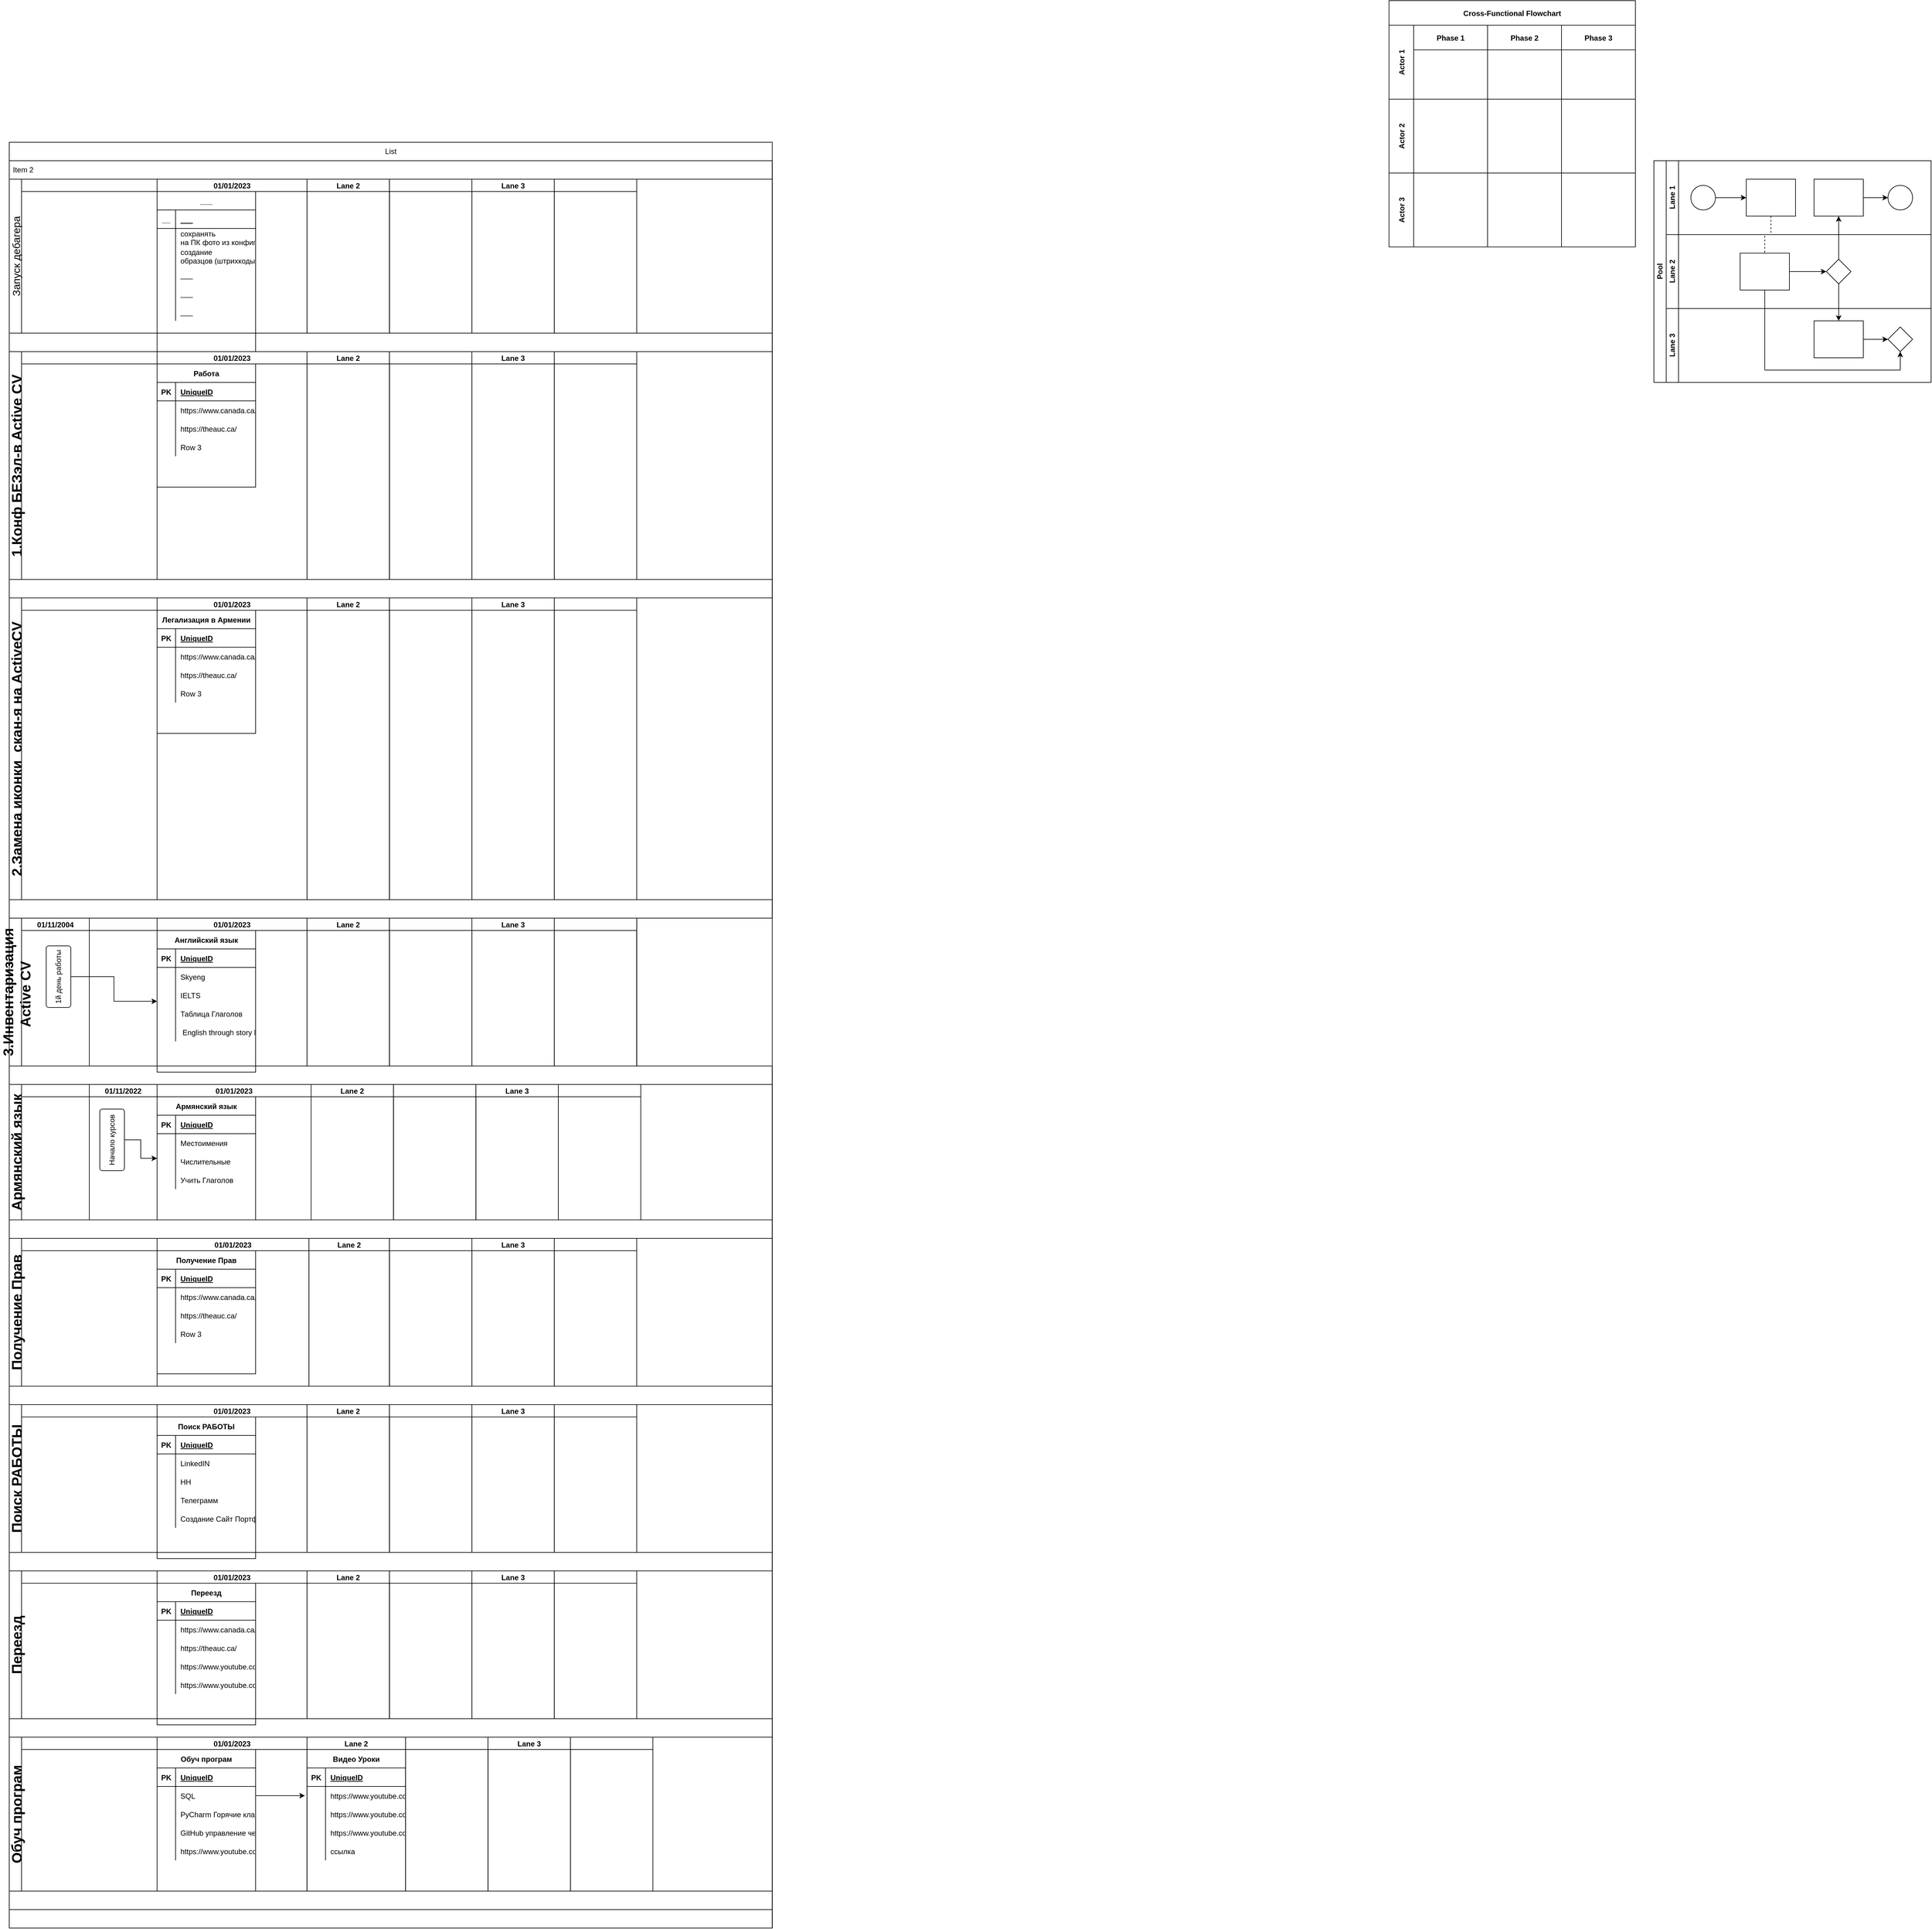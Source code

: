 <mxfile version="20.8.10" type="device" pages="2"><diagram id="prtHgNgQTEPvFCAcTncT" name="Page-1"><mxGraphModel dx="2046" dy="1891" grid="1" gridSize="10" guides="1" tooltips="1" connect="1" arrows="1" fold="1" page="1" pageScale="1" pageWidth="827" pageHeight="1169" math="0" shadow="0"><root><mxCell id="0"/><mxCell id="1" parent="0"/><mxCell id="dNxyNK7c78bLwvsdeMH5-19" value="Pool" style="swimlane;html=1;childLayout=stackLayout;resizeParent=1;resizeParentMax=0;horizontal=0;startSize=20;horizontalStack=0;" parent="1" vertex="1"><mxGeometry x="2460" y="-380" width="450" height="360" as="geometry"/></mxCell><mxCell id="dNxyNK7c78bLwvsdeMH5-31" style="edgeStyle=orthogonalEdgeStyle;rounded=0;orthogonalLoop=1;jettySize=auto;html=1;endArrow=classic;endFill=1;" parent="dNxyNK7c78bLwvsdeMH5-19" source="dNxyNK7c78bLwvsdeMH5-28" target="dNxyNK7c78bLwvsdeMH5-30" edge="1"><mxGeometry relative="1" as="geometry"/></mxCell><mxCell id="dNxyNK7c78bLwvsdeMH5-35" style="edgeStyle=orthogonalEdgeStyle;rounded=0;orthogonalLoop=1;jettySize=auto;html=1;endArrow=classic;endFill=1;" parent="dNxyNK7c78bLwvsdeMH5-19" source="dNxyNK7c78bLwvsdeMH5-28" target="dNxyNK7c78bLwvsdeMH5-34" edge="1"><mxGeometry relative="1" as="geometry"/></mxCell><mxCell id="dNxyNK7c78bLwvsdeMH5-38" style="edgeStyle=orthogonalEdgeStyle;rounded=0;orthogonalLoop=1;jettySize=auto;html=1;endArrow=classic;endFill=1;" parent="dNxyNK7c78bLwvsdeMH5-19" source="dNxyNK7c78bLwvsdeMH5-26" target="dNxyNK7c78bLwvsdeMH5-36" edge="1"><mxGeometry relative="1" as="geometry"><Array as="points"><mxPoint x="180" y="340"/><mxPoint x="400" y="340"/></Array></mxGeometry></mxCell><mxCell id="dNxyNK7c78bLwvsdeMH5-20" value="Lane 1" style="swimlane;html=1;startSize=20;horizontal=0;" parent="dNxyNK7c78bLwvsdeMH5-19" vertex="1"><mxGeometry x="20" width="430" height="120" as="geometry"><mxRectangle x="20" width="430" height="30" as="alternateBounds"/></mxGeometry></mxCell><mxCell id="dNxyNK7c78bLwvsdeMH5-23" value="" style="ellipse;whiteSpace=wrap;html=1;" parent="dNxyNK7c78bLwvsdeMH5-20" vertex="1"><mxGeometry x="40" y="40" width="40" height="40" as="geometry"/></mxCell><mxCell id="dNxyNK7c78bLwvsdeMH5-33" value="" style="edgeStyle=orthogonalEdgeStyle;rounded=0;orthogonalLoop=1;jettySize=auto;html=1;endArrow=classic;endFill=1;" parent="dNxyNK7c78bLwvsdeMH5-20" source="dNxyNK7c78bLwvsdeMH5-30" target="dNxyNK7c78bLwvsdeMH5-32" edge="1"><mxGeometry relative="1" as="geometry"/></mxCell><mxCell id="dNxyNK7c78bLwvsdeMH5-30" value="" style="rounded=0;whiteSpace=wrap;html=1;fontFamily=Helvetica;fontSize=12;fontColor=#000000;align=center;" parent="dNxyNK7c78bLwvsdeMH5-20" vertex="1"><mxGeometry x="240" y="30" width="80" height="60" as="geometry"/></mxCell><mxCell id="dNxyNK7c78bLwvsdeMH5-32" value="" style="ellipse;whiteSpace=wrap;html=1;" parent="dNxyNK7c78bLwvsdeMH5-20" vertex="1"><mxGeometry x="360" y="40" width="40" height="40" as="geometry"/></mxCell><mxCell id="dNxyNK7c78bLwvsdeMH5-24" value="" style="rounded=0;whiteSpace=wrap;html=1;fontFamily=Helvetica;fontSize=12;fontColor=#000000;align=center;" parent="dNxyNK7c78bLwvsdeMH5-20" vertex="1"><mxGeometry x="130.0" y="30" width="80" height="60" as="geometry"/></mxCell><mxCell id="dNxyNK7c78bLwvsdeMH5-25" value="" style="edgeStyle=orthogonalEdgeStyle;rounded=0;orthogonalLoop=1;jettySize=auto;html=1;" parent="dNxyNK7c78bLwvsdeMH5-20" source="dNxyNK7c78bLwvsdeMH5-23" target="dNxyNK7c78bLwvsdeMH5-24" edge="1"><mxGeometry relative="1" as="geometry"/></mxCell><mxCell id="dNxyNK7c78bLwvsdeMH5-21" value="Lane 2" style="swimlane;html=1;startSize=20;horizontal=0;" parent="dNxyNK7c78bLwvsdeMH5-19" vertex="1"><mxGeometry x="20" y="120" width="430" height="120" as="geometry"><mxRectangle x="20" y="120" width="430" height="30" as="alternateBounds"/></mxGeometry></mxCell><mxCell id="dNxyNK7c78bLwvsdeMH5-29" value="" style="edgeStyle=orthogonalEdgeStyle;rounded=0;orthogonalLoop=1;jettySize=auto;html=1;endArrow=classic;endFill=1;" parent="dNxyNK7c78bLwvsdeMH5-21" source="dNxyNK7c78bLwvsdeMH5-26" target="dNxyNK7c78bLwvsdeMH5-28" edge="1"><mxGeometry relative="1" as="geometry"/></mxCell><mxCell id="dNxyNK7c78bLwvsdeMH5-26" value="" style="rounded=0;whiteSpace=wrap;html=1;fontFamily=Helvetica;fontSize=12;fontColor=#000000;align=center;" parent="dNxyNK7c78bLwvsdeMH5-21" vertex="1"><mxGeometry x="120" y="30" width="80" height="60" as="geometry"/></mxCell><mxCell id="dNxyNK7c78bLwvsdeMH5-28" value="" style="rhombus;whiteSpace=wrap;html=1;fontFamily=Helvetica;fontSize=12;fontColor=#000000;align=center;" parent="dNxyNK7c78bLwvsdeMH5-21" vertex="1"><mxGeometry x="260" y="40" width="40" height="40" as="geometry"/></mxCell><mxCell id="dNxyNK7c78bLwvsdeMH5-22" value="Lane 3" style="swimlane;html=1;startSize=20;horizontal=0;" parent="dNxyNK7c78bLwvsdeMH5-19" vertex="1"><mxGeometry x="20" y="240" width="430" height="120" as="geometry"><mxRectangle x="20" y="240" width="430" height="30" as="alternateBounds"/></mxGeometry></mxCell><mxCell id="dNxyNK7c78bLwvsdeMH5-37" value="" style="edgeStyle=orthogonalEdgeStyle;rounded=0;orthogonalLoop=1;jettySize=auto;html=1;endArrow=classic;endFill=1;" parent="dNxyNK7c78bLwvsdeMH5-22" source="dNxyNK7c78bLwvsdeMH5-34" target="dNxyNK7c78bLwvsdeMH5-36" edge="1"><mxGeometry relative="1" as="geometry"/></mxCell><mxCell id="dNxyNK7c78bLwvsdeMH5-34" value="" style="rounded=0;whiteSpace=wrap;html=1;fontFamily=Helvetica;fontSize=12;fontColor=#000000;align=center;" parent="dNxyNK7c78bLwvsdeMH5-22" vertex="1"><mxGeometry x="240" y="20" width="80" height="60" as="geometry"/></mxCell><mxCell id="dNxyNK7c78bLwvsdeMH5-36" value="" style="rhombus;whiteSpace=wrap;html=1;fontFamily=Helvetica;fontSize=12;fontColor=#000000;align=center;" parent="dNxyNK7c78bLwvsdeMH5-22" vertex="1"><mxGeometry x="360" y="30" width="40" height="40" as="geometry"/></mxCell><mxCell id="dNxyNK7c78bLwvsdeMH5-27" value="" style="edgeStyle=orthogonalEdgeStyle;rounded=0;orthogonalLoop=1;jettySize=auto;html=1;dashed=1;endArrow=none;endFill=0;" parent="dNxyNK7c78bLwvsdeMH5-19" source="dNxyNK7c78bLwvsdeMH5-24" target="dNxyNK7c78bLwvsdeMH5-26" edge="1"><mxGeometry relative="1" as="geometry"/></mxCell><mxCell id="9sPhuBX775HzNSa-geox-12" value="Cross-Functional Flowchart" style="shape=table;childLayout=tableLayout;startSize=40;collapsible=0;recursiveResize=0;expand=0;fontStyle=1;" parent="1" vertex="1"><mxGeometry x="2030" y="-640" width="400" height="400" as="geometry"/></mxCell><mxCell id="9sPhuBX775HzNSa-geox-13" value="Actor 1" style="shape=tableRow;horizontal=0;startSize=40;swimlaneHead=0;swimlaneBody=0;top=0;left=0;bottom=0;right=0;dropTarget=0;fillColor=none;collapsible=0;recursiveResize=0;expand=0;fontStyle=1;" parent="9sPhuBX775HzNSa-geox-12" vertex="1"><mxGeometry y="40" width="400" height="120" as="geometry"/></mxCell><mxCell id="9sPhuBX775HzNSa-geox-14" value="Phase 1" style="swimlane;swimlaneHead=0;swimlaneBody=0;fontStyle=0;connectable=0;fillColor=none;startSize=40;collapsible=0;recursiveResize=0;expand=0;fontStyle=1;" parent="9sPhuBX775HzNSa-geox-13" vertex="1"><mxGeometry x="40" width="120" height="120" as="geometry"><mxRectangle width="120" height="120" as="alternateBounds"/></mxGeometry></mxCell><mxCell id="9sPhuBX775HzNSa-geox-15" value="Phase 2" style="swimlane;swimlaneHead=0;swimlaneBody=0;fontStyle=0;connectable=0;fillColor=none;startSize=40;collapsible=0;recursiveResize=0;expand=0;fontStyle=1;" parent="9sPhuBX775HzNSa-geox-13" vertex="1"><mxGeometry x="160" width="120" height="120" as="geometry"><mxRectangle width="120" height="120" as="alternateBounds"/></mxGeometry></mxCell><mxCell id="9sPhuBX775HzNSa-geox-16" value="Phase 3" style="swimlane;swimlaneHead=0;swimlaneBody=0;fontStyle=0;connectable=0;fillColor=none;startSize=40;collapsible=0;recursiveResize=0;expand=0;fontStyle=1;" parent="9sPhuBX775HzNSa-geox-13" vertex="1"><mxGeometry x="280" width="120" height="120" as="geometry"><mxRectangle width="120" height="120" as="alternateBounds"/></mxGeometry></mxCell><mxCell id="9sPhuBX775HzNSa-geox-17" value="Actor 2" style="shape=tableRow;horizontal=0;startSize=40;swimlaneHead=0;swimlaneBody=0;top=0;left=0;bottom=0;right=0;dropTarget=0;fillColor=none;collapsible=0;recursiveResize=0;expand=0;fontStyle=1;" parent="9sPhuBX775HzNSa-geox-12" vertex="1"><mxGeometry y="160" width="400" height="120" as="geometry"/></mxCell><mxCell id="9sPhuBX775HzNSa-geox-18" value="" style="swimlane;swimlaneHead=0;swimlaneBody=0;fontStyle=0;connectable=0;fillColor=none;startSize=0;collapsible=0;recursiveResize=0;expand=0;fontStyle=1;" parent="9sPhuBX775HzNSa-geox-17" vertex="1"><mxGeometry x="40" width="120" height="120" as="geometry"><mxRectangle width="120" height="120" as="alternateBounds"/></mxGeometry></mxCell><mxCell id="9sPhuBX775HzNSa-geox-19" value="" style="swimlane;swimlaneHead=0;swimlaneBody=0;fontStyle=0;connectable=0;fillColor=none;startSize=0;collapsible=0;recursiveResize=0;expand=0;fontStyle=1;" parent="9sPhuBX775HzNSa-geox-17" vertex="1"><mxGeometry x="160" width="120" height="120" as="geometry"><mxRectangle width="120" height="120" as="alternateBounds"/></mxGeometry></mxCell><mxCell id="9sPhuBX775HzNSa-geox-20" value="" style="swimlane;swimlaneHead=0;swimlaneBody=0;fontStyle=0;connectable=0;fillColor=none;startSize=0;collapsible=0;recursiveResize=0;expand=0;fontStyle=1;" parent="9sPhuBX775HzNSa-geox-17" vertex="1"><mxGeometry x="280" width="120" height="120" as="geometry"><mxRectangle width="120" height="120" as="alternateBounds"/></mxGeometry></mxCell><mxCell id="9sPhuBX775HzNSa-geox-21" value="Actor 3" style="shape=tableRow;horizontal=0;startSize=40;swimlaneHead=0;swimlaneBody=0;top=0;left=0;bottom=0;right=0;dropTarget=0;fillColor=none;collapsible=0;recursiveResize=0;expand=0;fontStyle=1;" parent="9sPhuBX775HzNSa-geox-12" vertex="1"><mxGeometry y="280" width="400" height="120" as="geometry"/></mxCell><mxCell id="9sPhuBX775HzNSa-geox-22" value="" style="swimlane;swimlaneHead=0;swimlaneBody=0;fontStyle=0;connectable=0;fillColor=none;startSize=0;collapsible=0;recursiveResize=0;expand=0;fontStyle=1;" parent="9sPhuBX775HzNSa-geox-21" vertex="1"><mxGeometry x="40" width="120" height="120" as="geometry"><mxRectangle width="120" height="120" as="alternateBounds"/></mxGeometry></mxCell><mxCell id="9sPhuBX775HzNSa-geox-23" value="" style="swimlane;swimlaneHead=0;swimlaneBody=0;fontStyle=0;connectable=0;fillColor=none;startSize=0;collapsible=0;recursiveResize=0;expand=0;fontStyle=1;" parent="9sPhuBX775HzNSa-geox-21" vertex="1"><mxGeometry x="160" width="120" height="120" as="geometry"><mxRectangle width="120" height="120" as="alternateBounds"/></mxGeometry></mxCell><mxCell id="9sPhuBX775HzNSa-geox-24" value="" style="swimlane;swimlaneHead=0;swimlaneBody=0;fontStyle=0;connectable=0;fillColor=none;startSize=0;collapsible=0;recursiveResize=0;expand=0;fontStyle=1;" parent="9sPhuBX775HzNSa-geox-21" vertex="1"><mxGeometry x="280" width="120" height="120" as="geometry"><mxRectangle width="120" height="120" as="alternateBounds"/></mxGeometry></mxCell><mxCell id="9sPhuBX775HzNSa-geox-213" value="List" style="swimlane;fontStyle=0;childLayout=stackLayout;horizontal=1;startSize=30;horizontalStack=0;resizeParent=1;resizeParentMax=0;resizeLast=0;collapsible=1;marginBottom=0;whiteSpace=wrap;html=1;fontSize=12;" parent="1" vertex="1"><mxGeometry x="-210" y="-410" width="1238.72" height="2900" as="geometry"/></mxCell><mxCell id="9sPhuBX775HzNSa-geox-215" value="Item 2" style="text;strokeColor=default;fillColor=none;align=left;verticalAlign=middle;spacingLeft=4;spacingRight=4;overflow=hidden;points=[[0,0.5],[1,0.5]];portConstraint=eastwest;rotatable=0;whiteSpace=wrap;html=1;fontSize=12;" parent="9sPhuBX775HzNSa-geox-213" vertex="1"><mxGeometry y="30" width="1238.72" height="30" as="geometry"/></mxCell><mxCell id="9sPhuBX775HzNSa-geox-143" value="Запуск дебагера" style="swimlane;childLayout=stackLayout;resizeParent=1;resizeParentMax=0;startSize=20;horizontal=0;horizontalStack=1;fontSize=17;fontStyle=0" parent="9sPhuBX775HzNSa-geox-213" vertex="1"><mxGeometry y="60" width="1238.72" height="250" as="geometry"><mxRectangle y="60" width="1060" height="40" as="alternateBounds"/></mxGeometry></mxCell><mxCell id="9sPhuBX775HzNSa-geox-377" style="swimlane;startSize=20;" parent="9sPhuBX775HzNSa-geox-143" vertex="1"><mxGeometry x="20" width="220" height="250" as="geometry"><mxRectangle x="20" width="40" height="480" as="alternateBounds"/></mxGeometry></mxCell><mxCell id="9sPhuBX775HzNSa-geox-144" value="01/01/2023" style="swimlane;startSize=20;" parent="9sPhuBX775HzNSa-geox-143" vertex="1"><mxGeometry x="240" width="243.44" height="250" as="geometry"><mxRectangle x="20" width="40" height="480" as="alternateBounds"/></mxGeometry></mxCell><mxCell id="9sPhuBX775HzNSa-geox-145" value="___" style="shape=table;startSize=30;container=1;collapsible=1;childLayout=tableLayout;fixedRows=1;rowLines=0;fontStyle=1;align=center;resizeLast=1;fontSize=12;" parent="9sPhuBX775HzNSa-geox-144" vertex="1"><mxGeometry y="20" width="160" height="260" as="geometry"><mxRectangle y="20" width="140" height="30" as="alternateBounds"/></mxGeometry></mxCell><mxCell id="9sPhuBX775HzNSa-geox-146" value="" style="shape=tableRow;horizontal=0;startSize=0;swimlaneHead=0;swimlaneBody=0;fillColor=none;collapsible=0;dropTarget=0;points=[[0,0.5],[1,0.5]];portConstraint=eastwest;top=0;left=0;right=0;bottom=1;" parent="9sPhuBX775HzNSa-geox-145" vertex="1"><mxGeometry y="30" width="160" height="30" as="geometry"/></mxCell><mxCell id="9sPhuBX775HzNSa-geox-147" value="__" style="shape=partialRectangle;connectable=0;fillColor=none;top=0;left=0;bottom=0;right=0;fontStyle=1;overflow=hidden;" parent="9sPhuBX775HzNSa-geox-146" vertex="1"><mxGeometry width="30" height="30" as="geometry"><mxRectangle width="30" height="30" as="alternateBounds"/></mxGeometry></mxCell><mxCell id="9sPhuBX775HzNSa-geox-148" value="___" style="shape=partialRectangle;connectable=0;fillColor=none;top=0;left=0;bottom=0;right=0;align=left;spacingLeft=6;fontStyle=5;overflow=hidden;" parent="9sPhuBX775HzNSa-geox-146" vertex="1"><mxGeometry x="30" width="130" height="30" as="geometry"><mxRectangle width="130" height="30" as="alternateBounds"/></mxGeometry></mxCell><mxCell id="9sPhuBX775HzNSa-geox-149" value="" style="shape=tableRow;horizontal=0;startSize=0;swimlaneHead=0;swimlaneBody=0;fillColor=none;collapsible=0;dropTarget=0;points=[[0,0.5],[1,0.5]];portConstraint=eastwest;top=0;left=0;right=0;bottom=0;" parent="9sPhuBX775HzNSa-geox-145" vertex="1"><mxGeometry y="60" width="160" height="30" as="geometry"/></mxCell><mxCell id="9sPhuBX775HzNSa-geox-150" value="" style="shape=partialRectangle;connectable=0;fillColor=none;top=0;left=0;bottom=0;right=0;editable=1;overflow=hidden;" parent="9sPhuBX775HzNSa-geox-149" vertex="1"><mxGeometry width="30" height="30" as="geometry"><mxRectangle width="30" height="30" as="alternateBounds"/></mxGeometry></mxCell><mxCell id="9sPhuBX775HzNSa-geox-151" value="сохранять&#10;на ПК фото из конфигурации и распознанные данные " style="shape=partialRectangle;connectable=0;fillColor=none;top=0;left=0;bottom=0;right=0;align=left;spacingLeft=6;overflow=hidden;" parent="9sPhuBX775HzNSa-geox-149" vertex="1"><mxGeometry x="30" width="130" height="30" as="geometry"><mxRectangle width="130" height="30" as="alternateBounds"/></mxGeometry></mxCell><mxCell id="9sPhuBX775HzNSa-geox-152" value="" style="shape=tableRow;horizontal=0;startSize=0;swimlaneHead=0;swimlaneBody=0;fillColor=none;collapsible=0;dropTarget=0;points=[[0,0.5],[1,0.5]];portConstraint=eastwest;top=0;left=0;right=0;bottom=0;" parent="9sPhuBX775HzNSa-geox-145" vertex="1"><mxGeometry y="90" width="160" height="30" as="geometry"/></mxCell><mxCell id="9sPhuBX775HzNSa-geox-153" value="" style="shape=partialRectangle;connectable=0;fillColor=none;top=0;left=0;bottom=0;right=0;editable=1;overflow=hidden;" parent="9sPhuBX775HzNSa-geox-152" vertex="1"><mxGeometry width="30" height="30" as="geometry"><mxRectangle width="30" height="30" as="alternateBounds"/></mxGeometry></mxCell><mxCell id="9sPhuBX775HzNSa-geox-154" value="создание&#10;образцов (штрихкоды, фото и др) для работы Конфигурации" style="shape=partialRectangle;connectable=0;fillColor=none;top=0;left=0;bottom=0;right=0;align=left;spacingLeft=6;overflow=hidden;" parent="9sPhuBX775HzNSa-geox-152" vertex="1"><mxGeometry x="30" width="130" height="30" as="geometry"><mxRectangle width="130" height="30" as="alternateBounds"/></mxGeometry></mxCell><mxCell id="9sPhuBX775HzNSa-geox-155" value="" style="shape=tableRow;horizontal=0;startSize=0;swimlaneHead=0;swimlaneBody=0;fillColor=none;collapsible=0;dropTarget=0;points=[[0,0.5],[1,0.5]];portConstraint=eastwest;top=0;left=0;right=0;bottom=0;" parent="9sPhuBX775HzNSa-geox-145" vertex="1"><mxGeometry y="120" width="160" height="30" as="geometry"/></mxCell><mxCell id="9sPhuBX775HzNSa-geox-156" value="" style="shape=partialRectangle;connectable=0;fillColor=none;top=0;left=0;bottom=0;right=0;editable=1;overflow=hidden;" parent="9sPhuBX775HzNSa-geox-155" vertex="1"><mxGeometry width="30" height="30" as="geometry"><mxRectangle width="30" height="30" as="alternateBounds"/></mxGeometry></mxCell><mxCell id="9sPhuBX775HzNSa-geox-157" value="___" style="shape=partialRectangle;connectable=0;fillColor=none;top=0;left=0;bottom=0;right=0;align=left;spacingLeft=6;overflow=hidden;" parent="9sPhuBX775HzNSa-geox-155" vertex="1"><mxGeometry x="30" width="130" height="30" as="geometry"><mxRectangle width="130" height="30" as="alternateBounds"/></mxGeometry></mxCell><mxCell id="9sPhuBX775HzNSa-geox-162" value="" style="shape=tableRow;horizontal=0;startSize=0;swimlaneHead=0;swimlaneBody=0;fillColor=none;collapsible=0;dropTarget=0;points=[[0,0.5],[1,0.5]];portConstraint=eastwest;top=0;left=0;right=0;bottom=0;" parent="9sPhuBX775HzNSa-geox-145" vertex="1"><mxGeometry y="150" width="160" height="30" as="geometry"/></mxCell><mxCell id="9sPhuBX775HzNSa-geox-163" value=" " style="shape=partialRectangle;connectable=0;fillColor=none;top=0;left=0;bottom=0;right=0;editable=1;overflow=hidden;" parent="9sPhuBX775HzNSa-geox-162" vertex="1"><mxGeometry width="30" height="30" as="geometry"><mxRectangle width="30" height="30" as="alternateBounds"/></mxGeometry></mxCell><mxCell id="9sPhuBX775HzNSa-geox-164" value="___" style="shape=partialRectangle;connectable=0;fillColor=none;top=0;left=0;bottom=0;right=0;align=left;spacingLeft=6;overflow=hidden;" parent="9sPhuBX775HzNSa-geox-162" vertex="1"><mxGeometry x="30" width="130" height="30" as="geometry"><mxRectangle width="130" height="30" as="alternateBounds"/></mxGeometry></mxCell><mxCell id="uoUAslQBx0vpoR29sem1-44" value="" style="shape=tableRow;horizontal=0;startSize=0;swimlaneHead=0;swimlaneBody=0;fillColor=none;collapsible=0;dropTarget=0;points=[[0,0.5],[1,0.5]];portConstraint=eastwest;top=0;left=0;right=0;bottom=0;" parent="9sPhuBX775HzNSa-geox-145" vertex="1"><mxGeometry y="180" width="160" height="30" as="geometry"/></mxCell><mxCell id="uoUAslQBx0vpoR29sem1-45" value=" " style="shape=partialRectangle;connectable=0;fillColor=none;top=0;left=0;bottom=0;right=0;editable=1;overflow=hidden;" parent="uoUAslQBx0vpoR29sem1-44" vertex="1"><mxGeometry width="30" height="30" as="geometry"><mxRectangle width="30" height="30" as="alternateBounds"/></mxGeometry></mxCell><mxCell id="uoUAslQBx0vpoR29sem1-46" value="___" style="shape=partialRectangle;connectable=0;fillColor=none;top=0;left=0;bottom=0;right=0;align=left;spacingLeft=6;overflow=hidden;" parent="uoUAslQBx0vpoR29sem1-44" vertex="1"><mxGeometry x="30" width="130" height="30" as="geometry"><mxRectangle width="130" height="30" as="alternateBounds"/></mxGeometry></mxCell><mxCell id="9sPhuBX775HzNSa-geox-158" value="Lane 2" style="swimlane;startSize=20;" parent="9sPhuBX775HzNSa-geox-143" vertex="1"><mxGeometry x="483.44" width="133.821" height="250" as="geometry"/></mxCell><mxCell id="9sPhuBX775HzNSa-geox-159" style="swimlane;startSize=20;" parent="9sPhuBX775HzNSa-geox-143" vertex="1"><mxGeometry x="617.26" width="133.821" height="250" as="geometry"/></mxCell><mxCell id="9sPhuBX775HzNSa-geox-160" value="Lane 3" style="swimlane;startSize=20;" parent="9sPhuBX775HzNSa-geox-143" vertex="1"><mxGeometry x="751.081" width="133.821" height="250" as="geometry"/></mxCell><mxCell id="9sPhuBX775HzNSa-geox-161" style="swimlane;startSize=20;" parent="9sPhuBX775HzNSa-geox-143" vertex="1"><mxGeometry x="884.902" width="133.821" height="250" as="geometry"/></mxCell><mxCell id="9sPhuBX775HzNSa-geox-331" style="text;strokeColor=default;fillColor=none;align=left;verticalAlign=middle;spacingLeft=4;spacingRight=4;overflow=hidden;points=[[0,0.5],[1,0.5]];portConstraint=eastwest;rotatable=0;whiteSpace=wrap;html=1;fontSize=12;" parent="9sPhuBX775HzNSa-geox-213" vertex="1"><mxGeometry y="310" width="1238.72" height="30" as="geometry"/></mxCell><mxCell id="9sPhuBX775HzNSa-geox-102" value="1.Конф БЕЗэл-в Active CV" style="swimlane;childLayout=stackLayout;resizeParent=1;resizeParentMax=0;startSize=20;horizontal=0;horizontalStack=1;fontSize=23;direction=east;" parent="9sPhuBX775HzNSa-geox-213" vertex="1"><mxGeometry y="340" width="1238.72" height="370" as="geometry"><mxRectangle y="130" width="1060" height="40" as="alternateBounds"/></mxGeometry></mxCell><mxCell id="UXyQb6wsSo9Pg0a-9qqm-1" style="swimlane;startSize=20;" parent="9sPhuBX775HzNSa-geox-102" vertex="1"><mxGeometry x="20" width="220" height="370" as="geometry"><mxRectangle x="20" width="40" height="480" as="alternateBounds"/></mxGeometry></mxCell><mxCell id="9sPhuBX775HzNSa-geox-103" value="01/01/2023" style="swimlane;startSize=20;" parent="9sPhuBX775HzNSa-geox-102" vertex="1"><mxGeometry x="240" width="243.44" height="370" as="geometry"><mxRectangle x="20" width="40" height="480" as="alternateBounds"/></mxGeometry></mxCell><mxCell id="9sPhuBX775HzNSa-geox-104" value="Работа" style="shape=table;startSize=30;container=1;collapsible=1;childLayout=tableLayout;fixedRows=1;rowLines=0;fontStyle=1;align=center;resizeLast=1;" parent="9sPhuBX775HzNSa-geox-103" vertex="1"><mxGeometry y="20" width="160" height="200" as="geometry"><mxRectangle y="20" width="140" height="30" as="alternateBounds"/></mxGeometry></mxCell><mxCell id="9sPhuBX775HzNSa-geox-105" value="" style="shape=tableRow;horizontal=0;startSize=0;swimlaneHead=0;swimlaneBody=0;fillColor=none;collapsible=0;dropTarget=0;points=[[0,0.5],[1,0.5]];portConstraint=eastwest;top=0;left=0;right=0;bottom=1;" parent="9sPhuBX775HzNSa-geox-104" vertex="1"><mxGeometry y="30" width="160" height="30" as="geometry"/></mxCell><mxCell id="9sPhuBX775HzNSa-geox-106" value="PK" style="shape=partialRectangle;connectable=0;fillColor=none;top=0;left=0;bottom=0;right=0;fontStyle=1;overflow=hidden;" parent="9sPhuBX775HzNSa-geox-105" vertex="1"><mxGeometry width="30" height="30" as="geometry"><mxRectangle width="30" height="30" as="alternateBounds"/></mxGeometry></mxCell><mxCell id="9sPhuBX775HzNSa-geox-107" value="UniqueID" style="shape=partialRectangle;connectable=0;fillColor=none;top=0;left=0;bottom=0;right=0;align=left;spacingLeft=6;fontStyle=5;overflow=hidden;" parent="9sPhuBX775HzNSa-geox-105" vertex="1"><mxGeometry x="30" width="130" height="30" as="geometry"><mxRectangle width="130" height="30" as="alternateBounds"/></mxGeometry></mxCell><mxCell id="9sPhuBX775HzNSa-geox-108" value="" style="shape=tableRow;horizontal=0;startSize=0;swimlaneHead=0;swimlaneBody=0;fillColor=none;collapsible=0;dropTarget=0;points=[[0,0.5],[1,0.5]];portConstraint=eastwest;top=0;left=0;right=0;bottom=0;" parent="9sPhuBX775HzNSa-geox-104" vertex="1"><mxGeometry y="60" width="160" height="30" as="geometry"/></mxCell><mxCell id="9sPhuBX775HzNSa-geox-109" value="" style="shape=partialRectangle;connectable=0;fillColor=none;top=0;left=0;bottom=0;right=0;editable=1;overflow=hidden;" parent="9sPhuBX775HzNSa-geox-108" vertex="1"><mxGeometry width="30" height="30" as="geometry"><mxRectangle width="30" height="30" as="alternateBounds"/></mxGeometry></mxCell><mxCell id="9sPhuBX775HzNSa-geox-110" value="https://www.canada.ca/en/immigration-refugees-citizenship/services/immigrate-canada.html" style="shape=partialRectangle;connectable=0;fillColor=none;top=0;left=0;bottom=0;right=0;align=left;spacingLeft=6;overflow=hidden;" parent="9sPhuBX775HzNSa-geox-108" vertex="1"><mxGeometry x="30" width="130" height="30" as="geometry"><mxRectangle width="130" height="30" as="alternateBounds"/></mxGeometry></mxCell><mxCell id="9sPhuBX775HzNSa-geox-111" value="" style="shape=tableRow;horizontal=0;startSize=0;swimlaneHead=0;swimlaneBody=0;fillColor=none;collapsible=0;dropTarget=0;points=[[0,0.5],[1,0.5]];portConstraint=eastwest;top=0;left=0;right=0;bottom=0;" parent="9sPhuBX775HzNSa-geox-104" vertex="1"><mxGeometry y="90" width="160" height="30" as="geometry"/></mxCell><mxCell id="9sPhuBX775HzNSa-geox-112" value="" style="shape=partialRectangle;connectable=0;fillColor=none;top=0;left=0;bottom=0;right=0;editable=1;overflow=hidden;" parent="9sPhuBX775HzNSa-geox-111" vertex="1"><mxGeometry width="30" height="30" as="geometry"><mxRectangle width="30" height="30" as="alternateBounds"/></mxGeometry></mxCell><mxCell id="9sPhuBX775HzNSa-geox-113" value="https://theauc.ca/" style="shape=partialRectangle;connectable=0;fillColor=none;top=0;left=0;bottom=0;right=0;align=left;spacingLeft=6;overflow=hidden;" parent="9sPhuBX775HzNSa-geox-111" vertex="1"><mxGeometry x="30" width="130" height="30" as="geometry"><mxRectangle width="130" height="30" as="alternateBounds"/></mxGeometry></mxCell><mxCell id="9sPhuBX775HzNSa-geox-114" value="" style="shape=tableRow;horizontal=0;startSize=0;swimlaneHead=0;swimlaneBody=0;fillColor=none;collapsible=0;dropTarget=0;points=[[0,0.5],[1,0.5]];portConstraint=eastwest;top=0;left=0;right=0;bottom=0;" parent="9sPhuBX775HzNSa-geox-104" vertex="1"><mxGeometry y="120" width="160" height="30" as="geometry"/></mxCell><mxCell id="9sPhuBX775HzNSa-geox-115" value="" style="shape=partialRectangle;connectable=0;fillColor=none;top=0;left=0;bottom=0;right=0;editable=1;overflow=hidden;" parent="9sPhuBX775HzNSa-geox-114" vertex="1"><mxGeometry width="30" height="30" as="geometry"><mxRectangle width="30" height="30" as="alternateBounds"/></mxGeometry></mxCell><mxCell id="9sPhuBX775HzNSa-geox-116" value="Row 3" style="shape=partialRectangle;connectable=0;fillColor=none;top=0;left=0;bottom=0;right=0;align=left;spacingLeft=6;overflow=hidden;" parent="9sPhuBX775HzNSa-geox-114" vertex="1"><mxGeometry x="30" width="130" height="30" as="geometry"><mxRectangle width="130" height="30" as="alternateBounds"/></mxGeometry></mxCell><mxCell id="9sPhuBX775HzNSa-geox-117" value="Lane 2" style="swimlane;startSize=20;" parent="9sPhuBX775HzNSa-geox-102" vertex="1"><mxGeometry x="483.44" width="133.821" height="370" as="geometry"/></mxCell><mxCell id="9sPhuBX775HzNSa-geox-118" style="swimlane;startSize=20;" parent="9sPhuBX775HzNSa-geox-102" vertex="1"><mxGeometry x="617.26" width="133.821" height="370" as="geometry"/></mxCell><mxCell id="9sPhuBX775HzNSa-geox-119" value="Lane 3" style="swimlane;startSize=20;" parent="9sPhuBX775HzNSa-geox-102" vertex="1"><mxGeometry x="751.081" width="133.821" height="370" as="geometry"/></mxCell><mxCell id="9sPhuBX775HzNSa-geox-120" style="swimlane;startSize=20;" parent="9sPhuBX775HzNSa-geox-102" vertex="1"><mxGeometry x="884.902" width="133.821" height="370" as="geometry"/></mxCell><mxCell id="9sPhuBX775HzNSa-geox-267" style="text;strokeColor=default;fillColor=none;align=left;verticalAlign=middle;spacingLeft=4;spacingRight=4;overflow=hidden;points=[[0,0.5],[1,0.5]];portConstraint=eastwest;rotatable=0;whiteSpace=wrap;html=1;fontSize=12;" parent="9sPhuBX775HzNSa-geox-213" vertex="1"><mxGeometry y="710" width="1238.72" height="30" as="geometry"/></mxCell><mxCell id="9sPhuBX775HzNSa-geox-171" value="2.Замена иконки  скан-я на ActiveCV" style="swimlane;childLayout=stackLayout;resizeParent=1;resizeParentMax=0;startSize=20;horizontal=0;horizontalStack=1;fontSize=23;" parent="9sPhuBX775HzNSa-geox-213" vertex="1"><mxGeometry y="740" width="1238.72" height="490" as="geometry"><mxRectangle y="200" width="1060" height="40" as="alternateBounds"/></mxGeometry></mxCell><mxCell id="9sPhuBX775HzNSa-geox-379" style="swimlane;startSize=20;" parent="9sPhuBX775HzNSa-geox-171" vertex="1"><mxGeometry x="20" width="220" height="490" as="geometry"><mxRectangle x="20" width="40" height="480" as="alternateBounds"/></mxGeometry></mxCell><mxCell id="9sPhuBX775HzNSa-geox-172" value="01/01/2023" style="swimlane;startSize=20;" parent="9sPhuBX775HzNSa-geox-171" vertex="1"><mxGeometry x="240" width="243.44" height="490" as="geometry"><mxRectangle x="20" width="40" height="480" as="alternateBounds"/></mxGeometry></mxCell><mxCell id="9sPhuBX775HzNSa-geox-173" value="Легализация в Армении" style="shape=table;startSize=30;container=1;collapsible=1;childLayout=tableLayout;fixedRows=1;rowLines=0;fontStyle=1;align=center;resizeLast=1;fontSize=12;" parent="9sPhuBX775HzNSa-geox-172" vertex="1"><mxGeometry y="20" width="160" height="200" as="geometry"><mxRectangle y="20" width="140" height="30" as="alternateBounds"/></mxGeometry></mxCell><mxCell id="9sPhuBX775HzNSa-geox-174" value="" style="shape=tableRow;horizontal=0;startSize=0;swimlaneHead=0;swimlaneBody=0;fillColor=none;collapsible=0;dropTarget=0;points=[[0,0.5],[1,0.5]];portConstraint=eastwest;top=0;left=0;right=0;bottom=1;" parent="9sPhuBX775HzNSa-geox-173" vertex="1"><mxGeometry y="30" width="160" height="30" as="geometry"/></mxCell><mxCell id="9sPhuBX775HzNSa-geox-175" value="PK" style="shape=partialRectangle;connectable=0;fillColor=none;top=0;left=0;bottom=0;right=0;fontStyle=1;overflow=hidden;" parent="9sPhuBX775HzNSa-geox-174" vertex="1"><mxGeometry width="30" height="30" as="geometry"><mxRectangle width="30" height="30" as="alternateBounds"/></mxGeometry></mxCell><mxCell id="9sPhuBX775HzNSa-geox-176" value="UniqueID" style="shape=partialRectangle;connectable=0;fillColor=none;top=0;left=0;bottom=0;right=0;align=left;spacingLeft=6;fontStyle=5;overflow=hidden;" parent="9sPhuBX775HzNSa-geox-174" vertex="1"><mxGeometry x="30" width="130" height="30" as="geometry"><mxRectangle width="130" height="30" as="alternateBounds"/></mxGeometry></mxCell><mxCell id="9sPhuBX775HzNSa-geox-177" value="" style="shape=tableRow;horizontal=0;startSize=0;swimlaneHead=0;swimlaneBody=0;fillColor=none;collapsible=0;dropTarget=0;points=[[0,0.5],[1,0.5]];portConstraint=eastwest;top=0;left=0;right=0;bottom=0;" parent="9sPhuBX775HzNSa-geox-173" vertex="1"><mxGeometry y="60" width="160" height="30" as="geometry"/></mxCell><mxCell id="9sPhuBX775HzNSa-geox-178" value="" style="shape=partialRectangle;connectable=0;fillColor=none;top=0;left=0;bottom=0;right=0;editable=1;overflow=hidden;" parent="9sPhuBX775HzNSa-geox-177" vertex="1"><mxGeometry width="30" height="30" as="geometry"><mxRectangle width="30" height="30" as="alternateBounds"/></mxGeometry></mxCell><mxCell id="9sPhuBX775HzNSa-geox-179" value="https://www.canada.ca/en/immigration-refugees-citizenship/services/immigrate-canada.html" style="shape=partialRectangle;connectable=0;fillColor=none;top=0;left=0;bottom=0;right=0;align=left;spacingLeft=6;overflow=hidden;" parent="9sPhuBX775HzNSa-geox-177" vertex="1"><mxGeometry x="30" width="130" height="30" as="geometry"><mxRectangle width="130" height="30" as="alternateBounds"/></mxGeometry></mxCell><mxCell id="9sPhuBX775HzNSa-geox-180" value="" style="shape=tableRow;horizontal=0;startSize=0;swimlaneHead=0;swimlaneBody=0;fillColor=none;collapsible=0;dropTarget=0;points=[[0,0.5],[1,0.5]];portConstraint=eastwest;top=0;left=0;right=0;bottom=0;" parent="9sPhuBX775HzNSa-geox-173" vertex="1"><mxGeometry y="90" width="160" height="30" as="geometry"/></mxCell><mxCell id="9sPhuBX775HzNSa-geox-181" value="" style="shape=partialRectangle;connectable=0;fillColor=none;top=0;left=0;bottom=0;right=0;editable=1;overflow=hidden;" parent="9sPhuBX775HzNSa-geox-180" vertex="1"><mxGeometry width="30" height="30" as="geometry"><mxRectangle width="30" height="30" as="alternateBounds"/></mxGeometry></mxCell><mxCell id="9sPhuBX775HzNSa-geox-182" value="https://theauc.ca/" style="shape=partialRectangle;connectable=0;fillColor=none;top=0;left=0;bottom=0;right=0;align=left;spacingLeft=6;overflow=hidden;" parent="9sPhuBX775HzNSa-geox-180" vertex="1"><mxGeometry x="30" width="130" height="30" as="geometry"><mxRectangle width="130" height="30" as="alternateBounds"/></mxGeometry></mxCell><mxCell id="9sPhuBX775HzNSa-geox-183" value="" style="shape=tableRow;horizontal=0;startSize=0;swimlaneHead=0;swimlaneBody=0;fillColor=none;collapsible=0;dropTarget=0;points=[[0,0.5],[1,0.5]];portConstraint=eastwest;top=0;left=0;right=0;bottom=0;" parent="9sPhuBX775HzNSa-geox-173" vertex="1"><mxGeometry y="120" width="160" height="30" as="geometry"/></mxCell><mxCell id="9sPhuBX775HzNSa-geox-184" value="" style="shape=partialRectangle;connectable=0;fillColor=none;top=0;left=0;bottom=0;right=0;editable=1;overflow=hidden;" parent="9sPhuBX775HzNSa-geox-183" vertex="1"><mxGeometry width="30" height="30" as="geometry"><mxRectangle width="30" height="30" as="alternateBounds"/></mxGeometry></mxCell><mxCell id="9sPhuBX775HzNSa-geox-185" value="Row 3" style="shape=partialRectangle;connectable=0;fillColor=none;top=0;left=0;bottom=0;right=0;align=left;spacingLeft=6;overflow=hidden;" parent="9sPhuBX775HzNSa-geox-183" vertex="1"><mxGeometry x="30" width="130" height="30" as="geometry"><mxRectangle width="130" height="30" as="alternateBounds"/></mxGeometry></mxCell><mxCell id="9sPhuBX775HzNSa-geox-186" value="Lane 2" style="swimlane;startSize=20;" parent="9sPhuBX775HzNSa-geox-171" vertex="1"><mxGeometry x="483.44" width="133.821" height="490" as="geometry"/></mxCell><mxCell id="9sPhuBX775HzNSa-geox-187" style="swimlane;startSize=20;" parent="9sPhuBX775HzNSa-geox-171" vertex="1"><mxGeometry x="617.26" width="133.821" height="490" as="geometry"/></mxCell><mxCell id="9sPhuBX775HzNSa-geox-188" value="Lane 3" style="swimlane;startSize=20;" parent="9sPhuBX775HzNSa-geox-171" vertex="1"><mxGeometry x="751.081" width="133.821" height="490" as="geometry"/></mxCell><mxCell id="9sPhuBX775HzNSa-geox-189" style="swimlane;startSize=20;" parent="9sPhuBX775HzNSa-geox-171" vertex="1"><mxGeometry x="884.902" width="133.821" height="490" as="geometry"/></mxCell><mxCell id="9sPhuBX775HzNSa-geox-266" style="text;strokeColor=default;fillColor=none;align=left;verticalAlign=middle;spacingLeft=4;spacingRight=4;overflow=hidden;points=[[0,0.5],[1,0.5]];portConstraint=eastwest;rotatable=0;whiteSpace=wrap;html=1;fontSize=12;" parent="9sPhuBX775HzNSa-geox-213" vertex="1"><mxGeometry y="1230" width="1238.72" height="30" as="geometry"/></mxCell><mxCell id="9sPhuBX775HzNSa-geox-1" value="3.Инвентаризация&#10;Active CV " style="swimlane;childLayout=stackLayout;resizeParent=1;resizeParentMax=0;startSize=20;horizontal=0;horizontalStack=1;fontSize=23;" parent="9sPhuBX775HzNSa-geox-213" vertex="1"><mxGeometry y="1260" width="1018.722" height="240" as="geometry"><mxRectangle y="270" width="1060" height="40" as="alternateBounds"/></mxGeometry></mxCell><mxCell id="9sPhuBX775HzNSa-geox-166" value="01/11/2004" style="swimlane;startSize=20;" parent="9sPhuBX775HzNSa-geox-1" vertex="1"><mxGeometry x="20" width="110" height="240" as="geometry"><mxRectangle x="20" width="40" height="480" as="alternateBounds"/></mxGeometry></mxCell><mxCell id="9sPhuBX775HzNSa-geox-167" value="1й день работы" style="rounded=1;arcSize=10;whiteSpace=wrap;html=1;align=center;fontSize=12;rotation=-90;" parent="9sPhuBX775HzNSa-geox-166" vertex="1"><mxGeometry x="10" y="75" width="100" height="40" as="geometry"/></mxCell><mxCell id="9sPhuBX775HzNSa-geox-165" style="swimlane;startSize=20;" parent="9sPhuBX775HzNSa-geox-1" vertex="1"><mxGeometry x="130" width="110" height="240" as="geometry"><mxRectangle x="20" width="40" height="480" as="alternateBounds"/></mxGeometry></mxCell><mxCell id="9sPhuBX775HzNSa-geox-2" value="01/01/2023" style="swimlane;startSize=20;" parent="9sPhuBX775HzNSa-geox-1" vertex="1"><mxGeometry x="240" width="243.44" height="240" as="geometry"><mxRectangle x="20" width="40" height="480" as="alternateBounds"/></mxGeometry></mxCell><mxCell id="9sPhuBX775HzNSa-geox-32" value="Английский язык" style="shape=table;startSize=30;container=1;collapsible=1;childLayout=tableLayout;fixedRows=1;rowLines=0;fontStyle=1;align=center;resizeLast=1;" parent="9sPhuBX775HzNSa-geox-2" vertex="1"><mxGeometry y="20" width="160" height="230" as="geometry"><mxRectangle y="20" width="140" height="30" as="alternateBounds"/></mxGeometry></mxCell><mxCell id="9sPhuBX775HzNSa-geox-33" value="" style="shape=tableRow;horizontal=0;startSize=0;swimlaneHead=0;swimlaneBody=0;fillColor=none;collapsible=0;dropTarget=0;points=[[0,0.5],[1,0.5]];portConstraint=eastwest;top=0;left=0;right=0;bottom=1;" parent="9sPhuBX775HzNSa-geox-32" vertex="1"><mxGeometry y="30" width="160" height="30" as="geometry"/></mxCell><mxCell id="9sPhuBX775HzNSa-geox-34" value="PK" style="shape=partialRectangle;connectable=0;fillColor=none;top=0;left=0;bottom=0;right=0;fontStyle=1;overflow=hidden;" parent="9sPhuBX775HzNSa-geox-33" vertex="1"><mxGeometry width="30" height="30" as="geometry"><mxRectangle width="30" height="30" as="alternateBounds"/></mxGeometry></mxCell><mxCell id="9sPhuBX775HzNSa-geox-35" value="UniqueID" style="shape=partialRectangle;connectable=0;fillColor=none;top=0;left=0;bottom=0;right=0;align=left;spacingLeft=6;fontStyle=5;overflow=hidden;" parent="9sPhuBX775HzNSa-geox-33" vertex="1"><mxGeometry x="30" width="130" height="30" as="geometry"><mxRectangle width="130" height="30" as="alternateBounds"/></mxGeometry></mxCell><mxCell id="9sPhuBX775HzNSa-geox-36" value="" style="shape=tableRow;horizontal=0;startSize=0;swimlaneHead=0;swimlaneBody=0;fillColor=none;collapsible=0;dropTarget=0;points=[[0,0.5],[1,0.5]];portConstraint=eastwest;top=0;left=0;right=0;bottom=0;" parent="9sPhuBX775HzNSa-geox-32" vertex="1"><mxGeometry y="60" width="160" height="30" as="geometry"/></mxCell><mxCell id="9sPhuBX775HzNSa-geox-37" value="" style="shape=partialRectangle;connectable=0;fillColor=none;top=0;left=0;bottom=0;right=0;editable=1;overflow=hidden;" parent="9sPhuBX775HzNSa-geox-36" vertex="1"><mxGeometry width="30" height="30" as="geometry"><mxRectangle width="30" height="30" as="alternateBounds"/></mxGeometry></mxCell><mxCell id="9sPhuBX775HzNSa-geox-38" value="Skyeng" style="shape=partialRectangle;connectable=0;fillColor=none;top=0;left=0;bottom=0;right=0;align=left;spacingLeft=6;overflow=hidden;" parent="9sPhuBX775HzNSa-geox-36" vertex="1"><mxGeometry x="30" width="130" height="30" as="geometry"><mxRectangle width="130" height="30" as="alternateBounds"/></mxGeometry></mxCell><mxCell id="9sPhuBX775HzNSa-geox-39" value="" style="shape=tableRow;horizontal=0;startSize=0;swimlaneHead=0;swimlaneBody=0;fillColor=none;collapsible=0;dropTarget=0;points=[[0,0.5],[1,0.5]];portConstraint=eastwest;top=0;left=0;right=0;bottom=0;" parent="9sPhuBX775HzNSa-geox-32" vertex="1"><mxGeometry y="90" width="160" height="30" as="geometry"/></mxCell><mxCell id="9sPhuBX775HzNSa-geox-40" value="" style="shape=partialRectangle;connectable=0;fillColor=none;top=0;left=0;bottom=0;right=0;editable=1;overflow=hidden;" parent="9sPhuBX775HzNSa-geox-39" vertex="1"><mxGeometry width="30" height="30" as="geometry"><mxRectangle width="30" height="30" as="alternateBounds"/></mxGeometry></mxCell><mxCell id="9sPhuBX775HzNSa-geox-41" value="IELTS" style="shape=partialRectangle;connectable=0;fillColor=none;top=0;left=0;bottom=0;right=0;align=left;spacingLeft=6;overflow=hidden;" parent="9sPhuBX775HzNSa-geox-39" vertex="1"><mxGeometry x="30" width="130" height="30" as="geometry"><mxRectangle width="130" height="30" as="alternateBounds"/></mxGeometry></mxCell><mxCell id="9sPhuBX775HzNSa-geox-42" value="" style="shape=tableRow;horizontal=0;startSize=0;swimlaneHead=0;swimlaneBody=0;fillColor=none;collapsible=0;dropTarget=0;points=[[0,0.5],[1,0.5]];portConstraint=eastwest;top=0;left=0;right=0;bottom=0;" parent="9sPhuBX775HzNSa-geox-32" vertex="1"><mxGeometry y="120" width="160" height="30" as="geometry"/></mxCell><mxCell id="9sPhuBX775HzNSa-geox-43" value="" style="shape=partialRectangle;connectable=0;fillColor=none;top=0;left=0;bottom=0;right=0;editable=1;overflow=hidden;" parent="9sPhuBX775HzNSa-geox-42" vertex="1"><mxGeometry width="30" height="30" as="geometry"><mxRectangle width="30" height="30" as="alternateBounds"/></mxGeometry></mxCell><mxCell id="9sPhuBX775HzNSa-geox-44" value="Таблица Глаголов" style="shape=partialRectangle;connectable=0;fillColor=none;top=0;left=0;bottom=0;right=0;align=left;spacingLeft=6;overflow=hidden;" parent="9sPhuBX775HzNSa-geox-42" vertex="1"><mxGeometry x="30" width="130" height="30" as="geometry"><mxRectangle width="130" height="30" as="alternateBounds"/></mxGeometry></mxCell><mxCell id="fyZSXqMh_D3cXDq4lENH-1" value="" style="shape=tableRow;horizontal=0;startSize=0;swimlaneHead=0;swimlaneBody=0;fillColor=none;collapsible=0;dropTarget=0;points=[[0,0.5],[1,0.5]];portConstraint=eastwest;top=0;left=0;right=0;bottom=0;" parent="9sPhuBX775HzNSa-geox-32" vertex="1"><mxGeometry y="150" width="160" height="30" as="geometry"/></mxCell><mxCell id="fyZSXqMh_D3cXDq4lENH-2" value="" style="shape=partialRectangle;connectable=0;fillColor=none;top=0;left=0;bottom=0;right=0;editable=1;overflow=hidden;" parent="fyZSXqMh_D3cXDq4lENH-1" vertex="1"><mxGeometry width="30" height="30" as="geometry"><mxRectangle width="30" height="30" as="alternateBounds"/></mxGeometry></mxCell><mxCell id="fyZSXqMh_D3cXDq4lENH-3" value=" English through story level 2 🍁The Black Arrow https://www.youtube.com/watch?v=UF-2EchSknE&amp;t=5s" style="shape=partialRectangle;connectable=0;fillColor=none;top=0;left=0;bottom=0;right=0;align=left;spacingLeft=6;overflow=hidden;" parent="fyZSXqMh_D3cXDq4lENH-1" vertex="1"><mxGeometry x="30" width="130" height="30" as="geometry"><mxRectangle width="130" height="30" as="alternateBounds"/></mxGeometry></mxCell><mxCell id="9sPhuBX775HzNSa-geox-3" value="Lane 2" style="swimlane;startSize=20;" parent="9sPhuBX775HzNSa-geox-1" vertex="1"><mxGeometry x="483.44" width="133.821" height="240" as="geometry"/></mxCell><mxCell id="9sPhuBX775HzNSa-geox-11" style="swimlane;startSize=20;" parent="9sPhuBX775HzNSa-geox-1" vertex="1"><mxGeometry x="617.26" width="133.821" height="240" as="geometry"/></mxCell><mxCell id="9sPhuBX775HzNSa-geox-4" value="Lane 3" style="swimlane;startSize=20;" parent="9sPhuBX775HzNSa-geox-1" vertex="1"><mxGeometry x="751.081" width="133.821" height="240" as="geometry"/></mxCell><mxCell id="9sPhuBX775HzNSa-geox-10" style="swimlane;startSize=20;" parent="9sPhuBX775HzNSa-geox-1" vertex="1"><mxGeometry x="884.902" width="133.821" height="240" as="geometry"/></mxCell><mxCell id="9sPhuBX775HzNSa-geox-170" value="" style="edgeStyle=orthogonalEdgeStyle;rounded=0;orthogonalLoop=1;jettySize=auto;html=1;fontSize=12;exitX=0.5;exitY=1;exitDx=0;exitDy=0;" parent="9sPhuBX775HzNSa-geox-1" source="9sPhuBX775HzNSa-geox-167" target="9sPhuBX775HzNSa-geox-32" edge="1"><mxGeometry relative="1" as="geometry"><mxPoint x="110" y="104.995" as="sourcePoint"/><mxPoint x="410" y="135" as="targetPoint"/></mxGeometry></mxCell><mxCell id="9sPhuBX775HzNSa-geox-265" style="text;strokeColor=default;fillColor=none;align=left;verticalAlign=middle;spacingLeft=4;spacingRight=4;overflow=hidden;points=[[0,0.5],[1,0.5]];portConstraint=eastwest;rotatable=0;whiteSpace=wrap;html=1;fontSize=12;" parent="9sPhuBX775HzNSa-geox-213" vertex="1"><mxGeometry y="1500" width="1238.72" height="30" as="geometry"/></mxCell><mxCell id="9sPhuBX775HzNSa-geox-217" value="Армянский язык" style="swimlane;childLayout=stackLayout;resizeParent=1;resizeParentMax=0;startSize=20;horizontal=0;horizontalStack=1;fontSize=23;" parent="9sPhuBX775HzNSa-geox-213" vertex="1"><mxGeometry y="1530" width="1238.72" height="220" as="geometry"><mxRectangle y="1530" width="1238.72" height="40" as="alternateBounds"/></mxGeometry></mxCell><mxCell id="9sPhuBX775HzNSa-geox-218" value="" style="swimlane;startSize=20;" parent="9sPhuBX775HzNSa-geox-217" vertex="1"><mxGeometry x="20" width="110" height="220" as="geometry"><mxRectangle x="20" width="40" height="480" as="alternateBounds"/></mxGeometry></mxCell><mxCell id="9sPhuBX775HzNSa-geox-219" value="01/11/2022" style="swimlane;startSize=20;" parent="9sPhuBX775HzNSa-geox-217" vertex="1"><mxGeometry x="130" width="110" height="220" as="geometry"><mxRectangle x="20" width="40" height="480" as="alternateBounds"/></mxGeometry></mxCell><mxCell id="9sPhuBX775HzNSa-geox-220" value="Начало курсов" style="rounded=1;arcSize=10;whiteSpace=wrap;html=1;align=center;fontSize=12;rotation=-90;" parent="9sPhuBX775HzNSa-geox-219" vertex="1"><mxGeometry x="-13" y="70" width="100" height="40" as="geometry"/></mxCell><mxCell id="9sPhuBX775HzNSa-geox-221" value="01/01/2023" style="swimlane;startSize=20;" parent="9sPhuBX775HzNSa-geox-217" vertex="1"><mxGeometry x="240" width="250" height="220" as="geometry"><mxRectangle x="20" width="40" height="480" as="alternateBounds"/></mxGeometry></mxCell><mxCell id="9sPhuBX775HzNSa-geox-222" value="Армянский язык" style="shape=table;startSize=30;container=1;collapsible=1;childLayout=tableLayout;fixedRows=1;rowLines=0;fontStyle=1;align=center;resizeLast=1;" parent="9sPhuBX775HzNSa-geox-221" vertex="1"><mxGeometry y="20" width="160" height="200" as="geometry"><mxRectangle y="20" width="140" height="30" as="alternateBounds"/></mxGeometry></mxCell><mxCell id="9sPhuBX775HzNSa-geox-223" value="" style="shape=tableRow;horizontal=0;startSize=0;swimlaneHead=0;swimlaneBody=0;fillColor=none;collapsible=0;dropTarget=0;points=[[0,0.5],[1,0.5]];portConstraint=eastwest;top=0;left=0;right=0;bottom=1;" parent="9sPhuBX775HzNSa-geox-222" vertex="1"><mxGeometry y="30" width="160" height="30" as="geometry"/></mxCell><mxCell id="9sPhuBX775HzNSa-geox-224" value="PK" style="shape=partialRectangle;connectable=0;fillColor=none;top=0;left=0;bottom=0;right=0;fontStyle=1;overflow=hidden;" parent="9sPhuBX775HzNSa-geox-223" vertex="1"><mxGeometry width="30" height="30" as="geometry"><mxRectangle width="30" height="30" as="alternateBounds"/></mxGeometry></mxCell><mxCell id="9sPhuBX775HzNSa-geox-225" value="UniqueID" style="shape=partialRectangle;connectable=0;fillColor=none;top=0;left=0;bottom=0;right=0;align=left;spacingLeft=6;fontStyle=5;overflow=hidden;" parent="9sPhuBX775HzNSa-geox-223" vertex="1"><mxGeometry x="30" width="130" height="30" as="geometry"><mxRectangle width="130" height="30" as="alternateBounds"/></mxGeometry></mxCell><mxCell id="9sPhuBX775HzNSa-geox-226" value="" style="shape=tableRow;horizontal=0;startSize=0;swimlaneHead=0;swimlaneBody=0;fillColor=none;collapsible=0;dropTarget=0;points=[[0,0.5],[1,0.5]];portConstraint=eastwest;top=0;left=0;right=0;bottom=0;" parent="9sPhuBX775HzNSa-geox-222" vertex="1"><mxGeometry y="60" width="160" height="30" as="geometry"/></mxCell><mxCell id="9sPhuBX775HzNSa-geox-227" value="" style="shape=partialRectangle;connectable=0;fillColor=none;top=0;left=0;bottom=0;right=0;editable=1;overflow=hidden;" parent="9sPhuBX775HzNSa-geox-226" vertex="1"><mxGeometry width="30" height="30" as="geometry"><mxRectangle width="30" height="30" as="alternateBounds"/></mxGeometry></mxCell><mxCell id="9sPhuBX775HzNSa-geox-228" value="Местоимения" style="shape=partialRectangle;connectable=0;fillColor=none;top=0;left=0;bottom=0;right=0;align=left;spacingLeft=6;overflow=hidden;" parent="9sPhuBX775HzNSa-geox-226" vertex="1"><mxGeometry x="30" width="130" height="30" as="geometry"><mxRectangle width="130" height="30" as="alternateBounds"/></mxGeometry></mxCell><mxCell id="9sPhuBX775HzNSa-geox-229" value="" style="shape=tableRow;horizontal=0;startSize=0;swimlaneHead=0;swimlaneBody=0;fillColor=none;collapsible=0;dropTarget=0;points=[[0,0.5],[1,0.5]];portConstraint=eastwest;top=0;left=0;right=0;bottom=0;" parent="9sPhuBX775HzNSa-geox-222" vertex="1"><mxGeometry y="90" width="160" height="30" as="geometry"/></mxCell><mxCell id="9sPhuBX775HzNSa-geox-230" value="" style="shape=partialRectangle;connectable=0;fillColor=none;top=0;left=0;bottom=0;right=0;editable=1;overflow=hidden;" parent="9sPhuBX775HzNSa-geox-229" vertex="1"><mxGeometry width="30" height="30" as="geometry"><mxRectangle width="30" height="30" as="alternateBounds"/></mxGeometry></mxCell><mxCell id="9sPhuBX775HzNSa-geox-231" value="Числительные" style="shape=partialRectangle;connectable=0;fillColor=none;top=0;left=0;bottom=0;right=0;align=left;spacingLeft=6;overflow=hidden;" parent="9sPhuBX775HzNSa-geox-229" vertex="1"><mxGeometry x="30" width="130" height="30" as="geometry"><mxRectangle width="130" height="30" as="alternateBounds"/></mxGeometry></mxCell><mxCell id="9sPhuBX775HzNSa-geox-232" value="" style="shape=tableRow;horizontal=0;startSize=0;swimlaneHead=0;swimlaneBody=0;fillColor=none;collapsible=0;dropTarget=0;points=[[0,0.5],[1,0.5]];portConstraint=eastwest;top=0;left=0;right=0;bottom=0;" parent="9sPhuBX775HzNSa-geox-222" vertex="1"><mxGeometry y="120" width="160" height="30" as="geometry"/></mxCell><mxCell id="9sPhuBX775HzNSa-geox-233" value="" style="shape=partialRectangle;connectable=0;fillColor=none;top=0;left=0;bottom=0;right=0;editable=1;overflow=hidden;" parent="9sPhuBX775HzNSa-geox-232" vertex="1"><mxGeometry width="30" height="30" as="geometry"><mxRectangle width="30" height="30" as="alternateBounds"/></mxGeometry></mxCell><mxCell id="9sPhuBX775HzNSa-geox-234" value="Учить Глаголов" style="shape=partialRectangle;connectable=0;fillColor=none;top=0;left=0;bottom=0;right=0;align=left;spacingLeft=6;overflow=hidden;" parent="9sPhuBX775HzNSa-geox-232" vertex="1"><mxGeometry x="30" width="130" height="30" as="geometry"><mxRectangle width="130" height="30" as="alternateBounds"/></mxGeometry></mxCell><mxCell id="9sPhuBX775HzNSa-geox-235" value="Lane 2" style="swimlane;startSize=20;" parent="9sPhuBX775HzNSa-geox-217" vertex="1"><mxGeometry x="490" width="133.821" height="220" as="geometry"/></mxCell><mxCell id="9sPhuBX775HzNSa-geox-236" style="swimlane;startSize=20;" parent="9sPhuBX775HzNSa-geox-217" vertex="1"><mxGeometry x="623.821" width="133.821" height="220" as="geometry"/></mxCell><mxCell id="9sPhuBX775HzNSa-geox-237" value="Lane 3" style="swimlane;startSize=20;" parent="9sPhuBX775HzNSa-geox-217" vertex="1"><mxGeometry x="757.641" width="133.821" height="220" as="geometry"/></mxCell><mxCell id="9sPhuBX775HzNSa-geox-238" style="swimlane;startSize=20;" parent="9sPhuBX775HzNSa-geox-217" vertex="1"><mxGeometry x="891.462" width="133.821" height="220" as="geometry"/></mxCell><mxCell id="9sPhuBX775HzNSa-geox-239" value="" style="edgeStyle=orthogonalEdgeStyle;rounded=0;orthogonalLoop=1;jettySize=auto;html=1;fontSize=12;exitX=0.5;exitY=1;exitDx=0;exitDy=0;" parent="9sPhuBX775HzNSa-geox-217" source="9sPhuBX775HzNSa-geox-220" target="9sPhuBX775HzNSa-geox-222" edge="1"><mxGeometry relative="1" as="geometry"><mxPoint x="110" y="104.995" as="sourcePoint"/><mxPoint x="410" y="135" as="targetPoint"/></mxGeometry></mxCell><mxCell id="9sPhuBX775HzNSa-geox-263" style="text;strokeColor=default;fillColor=none;align=left;verticalAlign=middle;spacingLeft=4;spacingRight=4;overflow=hidden;points=[[0,0.5],[1,0.5]];portConstraint=eastwest;rotatable=0;whiteSpace=wrap;html=1;fontSize=12;" parent="9sPhuBX775HzNSa-geox-213" vertex="1"><mxGeometry y="1750" width="1238.72" height="30" as="geometry"/></mxCell><mxCell id="9sPhuBX775HzNSa-geox-355" value="Получение Прав" style="swimlane;childLayout=stackLayout;resizeParent=1;resizeParentMax=0;startSize=20;horizontal=0;horizontalStack=1;fontSize=23;" parent="9sPhuBX775HzNSa-geox-213" vertex="1"><mxGeometry y="1780" width="1238.72" height="240" as="geometry"><mxRectangle y="1780" width="1238.72" height="40" as="alternateBounds"/></mxGeometry></mxCell><mxCell id="9sPhuBX775HzNSa-geox-380" style="swimlane;startSize=20;" parent="9sPhuBX775HzNSa-geox-355" vertex="1"><mxGeometry x="20" width="220" height="240" as="geometry"><mxRectangle x="20" width="40" height="480" as="alternateBounds"/></mxGeometry></mxCell><mxCell id="9sPhuBX775HzNSa-geox-356" value="01/01/2023" style="swimlane;startSize=20;" parent="9sPhuBX775HzNSa-geox-355" vertex="1"><mxGeometry x="240" width="246.56" height="240" as="geometry"><mxRectangle x="20" width="40" height="480" as="alternateBounds"/></mxGeometry></mxCell><mxCell id="9sPhuBX775HzNSa-geox-357" value="Получение Прав" style="shape=table;startSize=30;container=1;collapsible=1;childLayout=tableLayout;fixedRows=1;rowLines=0;fontStyle=1;align=center;resizeLast=1;fontSize=12;" parent="9sPhuBX775HzNSa-geox-356" vertex="1"><mxGeometry y="20" width="160" height="200" as="geometry"><mxRectangle y="20" width="140" height="30" as="alternateBounds"/></mxGeometry></mxCell><mxCell id="9sPhuBX775HzNSa-geox-358" value="" style="shape=tableRow;horizontal=0;startSize=0;swimlaneHead=0;swimlaneBody=0;fillColor=none;collapsible=0;dropTarget=0;points=[[0,0.5],[1,0.5]];portConstraint=eastwest;top=0;left=0;right=0;bottom=1;" parent="9sPhuBX775HzNSa-geox-357" vertex="1"><mxGeometry y="30" width="160" height="30" as="geometry"/></mxCell><mxCell id="9sPhuBX775HzNSa-geox-359" value="PK" style="shape=partialRectangle;connectable=0;fillColor=none;top=0;left=0;bottom=0;right=0;fontStyle=1;overflow=hidden;" parent="9sPhuBX775HzNSa-geox-358" vertex="1"><mxGeometry width="30" height="30" as="geometry"><mxRectangle width="30" height="30" as="alternateBounds"/></mxGeometry></mxCell><mxCell id="9sPhuBX775HzNSa-geox-360" value="UniqueID" style="shape=partialRectangle;connectable=0;fillColor=none;top=0;left=0;bottom=0;right=0;align=left;spacingLeft=6;fontStyle=5;overflow=hidden;" parent="9sPhuBX775HzNSa-geox-358" vertex="1"><mxGeometry x="30" width="130" height="30" as="geometry"><mxRectangle width="130" height="30" as="alternateBounds"/></mxGeometry></mxCell><mxCell id="9sPhuBX775HzNSa-geox-361" value="" style="shape=tableRow;horizontal=0;startSize=0;swimlaneHead=0;swimlaneBody=0;fillColor=none;collapsible=0;dropTarget=0;points=[[0,0.5],[1,0.5]];portConstraint=eastwest;top=0;left=0;right=0;bottom=0;" parent="9sPhuBX775HzNSa-geox-357" vertex="1"><mxGeometry y="60" width="160" height="30" as="geometry"/></mxCell><mxCell id="9sPhuBX775HzNSa-geox-362" value="" style="shape=partialRectangle;connectable=0;fillColor=none;top=0;left=0;bottom=0;right=0;editable=1;overflow=hidden;" parent="9sPhuBX775HzNSa-geox-361" vertex="1"><mxGeometry width="30" height="30" as="geometry"><mxRectangle width="30" height="30" as="alternateBounds"/></mxGeometry></mxCell><mxCell id="9sPhuBX775HzNSa-geox-363" value="https://www.canada.ca/en/immigration-refugees-citizenship/services/immigrate-canada.html" style="shape=partialRectangle;connectable=0;fillColor=none;top=0;left=0;bottom=0;right=0;align=left;spacingLeft=6;overflow=hidden;" parent="9sPhuBX775HzNSa-geox-361" vertex="1"><mxGeometry x="30" width="130" height="30" as="geometry"><mxRectangle width="130" height="30" as="alternateBounds"/></mxGeometry></mxCell><mxCell id="9sPhuBX775HzNSa-geox-364" value="" style="shape=tableRow;horizontal=0;startSize=0;swimlaneHead=0;swimlaneBody=0;fillColor=none;collapsible=0;dropTarget=0;points=[[0,0.5],[1,0.5]];portConstraint=eastwest;top=0;left=0;right=0;bottom=0;" parent="9sPhuBX775HzNSa-geox-357" vertex="1"><mxGeometry y="90" width="160" height="30" as="geometry"/></mxCell><mxCell id="9sPhuBX775HzNSa-geox-365" value="" style="shape=partialRectangle;connectable=0;fillColor=none;top=0;left=0;bottom=0;right=0;editable=1;overflow=hidden;" parent="9sPhuBX775HzNSa-geox-364" vertex="1"><mxGeometry width="30" height="30" as="geometry"><mxRectangle width="30" height="30" as="alternateBounds"/></mxGeometry></mxCell><mxCell id="9sPhuBX775HzNSa-geox-366" value="https://theauc.ca/" style="shape=partialRectangle;connectable=0;fillColor=none;top=0;left=0;bottom=0;right=0;align=left;spacingLeft=6;overflow=hidden;" parent="9sPhuBX775HzNSa-geox-364" vertex="1"><mxGeometry x="30" width="130" height="30" as="geometry"><mxRectangle width="130" height="30" as="alternateBounds"/></mxGeometry></mxCell><mxCell id="9sPhuBX775HzNSa-geox-367" value="" style="shape=tableRow;horizontal=0;startSize=0;swimlaneHead=0;swimlaneBody=0;fillColor=none;collapsible=0;dropTarget=0;points=[[0,0.5],[1,0.5]];portConstraint=eastwest;top=0;left=0;right=0;bottom=0;" parent="9sPhuBX775HzNSa-geox-357" vertex="1"><mxGeometry y="120" width="160" height="30" as="geometry"/></mxCell><mxCell id="9sPhuBX775HzNSa-geox-368" value="" style="shape=partialRectangle;connectable=0;fillColor=none;top=0;left=0;bottom=0;right=0;editable=1;overflow=hidden;" parent="9sPhuBX775HzNSa-geox-367" vertex="1"><mxGeometry width="30" height="30" as="geometry"><mxRectangle width="30" height="30" as="alternateBounds"/></mxGeometry></mxCell><mxCell id="9sPhuBX775HzNSa-geox-369" value="Row 3" style="shape=partialRectangle;connectable=0;fillColor=none;top=0;left=0;bottom=0;right=0;align=left;spacingLeft=6;overflow=hidden;" parent="9sPhuBX775HzNSa-geox-367" vertex="1"><mxGeometry x="30" width="130" height="30" as="geometry"><mxRectangle width="130" height="30" as="alternateBounds"/></mxGeometry></mxCell><mxCell id="9sPhuBX775HzNSa-geox-370" value="Lane 2" style="swimlane;startSize=20;" parent="9sPhuBX775HzNSa-geox-355" vertex="1"><mxGeometry x="486.56" width="130.7" height="240" as="geometry"/></mxCell><mxCell id="9sPhuBX775HzNSa-geox-371" style="swimlane;startSize=20;" parent="9sPhuBX775HzNSa-geox-355" vertex="1"><mxGeometry x="617.26" width="133.821" height="240" as="geometry"/></mxCell><mxCell id="9sPhuBX775HzNSa-geox-372" value="Lane 3" style="swimlane;startSize=20;" parent="9sPhuBX775HzNSa-geox-355" vertex="1"><mxGeometry x="751.081" width="133.821" height="240" as="geometry"/></mxCell><mxCell id="9sPhuBX775HzNSa-geox-373" style="swimlane;startSize=20;" parent="9sPhuBX775HzNSa-geox-355" vertex="1"><mxGeometry x="884.901" width="133.821" height="240" as="geometry"/></mxCell><mxCell id="9sPhuBX775HzNSa-geox-374" style="text;strokeColor=default;fillColor=none;align=left;verticalAlign=middle;spacingLeft=4;spacingRight=4;overflow=hidden;points=[[0,0.5],[1,0.5]];portConstraint=eastwest;rotatable=0;whiteSpace=wrap;html=1;fontSize=12;" parent="9sPhuBX775HzNSa-geox-213" vertex="1"><mxGeometry y="2020" width="1238.72" height="30" as="geometry"/></mxCell><mxCell id="9sPhuBX775HzNSa-geox-288" value="Поиск РАБОТЫ" style="swimlane;childLayout=stackLayout;resizeParent=1;resizeParentMax=0;startSize=20;horizontal=0;horizontalStack=1;fontSize=23;" parent="9sPhuBX775HzNSa-geox-213" vertex="1"><mxGeometry y="2050" width="1238.72" height="240" as="geometry"><mxRectangle y="2050" width="1238.72" height="40" as="alternateBounds"/></mxGeometry></mxCell><mxCell id="9sPhuBX775HzNSa-geox-381" style="swimlane;startSize=20;" parent="9sPhuBX775HzNSa-geox-288" vertex="1"><mxGeometry x="20" width="220" height="240" as="geometry"><mxRectangle x="20" width="40" height="480" as="alternateBounds"/></mxGeometry></mxCell><mxCell id="9sPhuBX775HzNSa-geox-289" value="01/01/2023" style="swimlane;startSize=20;" parent="9sPhuBX775HzNSa-geox-288" vertex="1"><mxGeometry x="240" width="243.44" height="240" as="geometry"><mxRectangle x="20" width="40" height="480" as="alternateBounds"/></mxGeometry></mxCell><mxCell id="9sPhuBX775HzNSa-geox-290" value="Поиск РАБОТЫ" style="shape=table;startSize=30;container=1;collapsible=1;childLayout=tableLayout;fixedRows=1;rowLines=0;fontStyle=1;align=center;resizeLast=1;" parent="9sPhuBX775HzNSa-geox-289" vertex="1"><mxGeometry y="20" width="160" height="230" as="geometry"><mxRectangle y="20" width="140" height="30" as="alternateBounds"/></mxGeometry></mxCell><mxCell id="9sPhuBX775HzNSa-geox-291" value="" style="shape=tableRow;horizontal=0;startSize=0;swimlaneHead=0;swimlaneBody=0;fillColor=none;collapsible=0;dropTarget=0;points=[[0,0.5],[1,0.5]];portConstraint=eastwest;top=0;left=0;right=0;bottom=1;" parent="9sPhuBX775HzNSa-geox-290" vertex="1"><mxGeometry y="30" width="160" height="30" as="geometry"/></mxCell><mxCell id="9sPhuBX775HzNSa-geox-292" value="PK" style="shape=partialRectangle;connectable=0;fillColor=none;top=0;left=0;bottom=0;right=0;fontStyle=1;overflow=hidden;" parent="9sPhuBX775HzNSa-geox-291" vertex="1"><mxGeometry width="30" height="30" as="geometry"><mxRectangle width="30" height="30" as="alternateBounds"/></mxGeometry></mxCell><mxCell id="9sPhuBX775HzNSa-geox-293" value="UniqueID" style="shape=partialRectangle;connectable=0;fillColor=none;top=0;left=0;bottom=0;right=0;align=left;spacingLeft=6;fontStyle=5;overflow=hidden;" parent="9sPhuBX775HzNSa-geox-291" vertex="1"><mxGeometry x="30" width="130" height="30" as="geometry"><mxRectangle width="130" height="30" as="alternateBounds"/></mxGeometry></mxCell><mxCell id="9sPhuBX775HzNSa-geox-294" value="" style="shape=tableRow;horizontal=0;startSize=0;swimlaneHead=0;swimlaneBody=0;fillColor=none;collapsible=0;dropTarget=0;points=[[0,0.5],[1,0.5]];portConstraint=eastwest;top=0;left=0;right=0;bottom=0;" parent="9sPhuBX775HzNSa-geox-290" vertex="1"><mxGeometry y="60" width="160" height="30" as="geometry"/></mxCell><mxCell id="9sPhuBX775HzNSa-geox-295" value="" style="shape=partialRectangle;connectable=0;fillColor=none;top=0;left=0;bottom=0;right=0;editable=1;overflow=hidden;" parent="9sPhuBX775HzNSa-geox-294" vertex="1"><mxGeometry width="30" height="30" as="geometry"><mxRectangle width="30" height="30" as="alternateBounds"/></mxGeometry></mxCell><mxCell id="9sPhuBX775HzNSa-geox-296" value="LinkedIN" style="shape=partialRectangle;connectable=0;fillColor=none;top=0;left=0;bottom=0;right=0;align=left;spacingLeft=6;overflow=hidden;" parent="9sPhuBX775HzNSa-geox-294" vertex="1"><mxGeometry x="30" width="130" height="30" as="geometry"><mxRectangle width="130" height="30" as="alternateBounds"/></mxGeometry></mxCell><mxCell id="9sPhuBX775HzNSa-geox-297" value="" style="shape=tableRow;horizontal=0;startSize=0;swimlaneHead=0;swimlaneBody=0;fillColor=none;collapsible=0;dropTarget=0;points=[[0,0.5],[1,0.5]];portConstraint=eastwest;top=0;left=0;right=0;bottom=0;" parent="9sPhuBX775HzNSa-geox-290" vertex="1"><mxGeometry y="90" width="160" height="30" as="geometry"/></mxCell><mxCell id="9sPhuBX775HzNSa-geox-298" value="" style="shape=partialRectangle;connectable=0;fillColor=none;top=0;left=0;bottom=0;right=0;editable=1;overflow=hidden;" parent="9sPhuBX775HzNSa-geox-297" vertex="1"><mxGeometry width="30" height="30" as="geometry"><mxRectangle width="30" height="30" as="alternateBounds"/></mxGeometry></mxCell><mxCell id="9sPhuBX775HzNSa-geox-299" value="HH" style="shape=partialRectangle;connectable=0;fillColor=none;top=0;left=0;bottom=0;right=0;align=left;spacingLeft=6;overflow=hidden;" parent="9sPhuBX775HzNSa-geox-297" vertex="1"><mxGeometry x="30" width="130" height="30" as="geometry"><mxRectangle width="130" height="30" as="alternateBounds"/></mxGeometry></mxCell><mxCell id="9sPhuBX775HzNSa-geox-300" value="" style="shape=tableRow;horizontal=0;startSize=0;swimlaneHead=0;swimlaneBody=0;fillColor=none;collapsible=0;dropTarget=0;points=[[0,0.5],[1,0.5]];portConstraint=eastwest;top=0;left=0;right=0;bottom=0;" parent="9sPhuBX775HzNSa-geox-290" vertex="1"><mxGeometry y="120" width="160" height="30" as="geometry"/></mxCell><mxCell id="9sPhuBX775HzNSa-geox-301" value="" style="shape=partialRectangle;connectable=0;fillColor=none;top=0;left=0;bottom=0;right=0;editable=1;overflow=hidden;" parent="9sPhuBX775HzNSa-geox-300" vertex="1"><mxGeometry width="30" height="30" as="geometry"><mxRectangle width="30" height="30" as="alternateBounds"/></mxGeometry></mxCell><mxCell id="9sPhuBX775HzNSa-geox-302" value="Телеграмм" style="shape=partialRectangle;connectable=0;fillColor=none;top=0;left=0;bottom=0;right=0;align=left;spacingLeft=6;overflow=hidden;" parent="9sPhuBX775HzNSa-geox-300" vertex="1"><mxGeometry x="30" width="130" height="30" as="geometry"><mxRectangle width="130" height="30" as="alternateBounds"/></mxGeometry></mxCell><mxCell id="9sPhuBX775HzNSa-geox-383" value="" style="shape=tableRow;horizontal=0;startSize=0;swimlaneHead=0;swimlaneBody=0;fillColor=none;collapsible=0;dropTarget=0;points=[[0,0.5],[1,0.5]];portConstraint=eastwest;top=0;left=0;right=0;bottom=0;" parent="9sPhuBX775HzNSa-geox-290" vertex="1"><mxGeometry y="150" width="160" height="30" as="geometry"/></mxCell><mxCell id="9sPhuBX775HzNSa-geox-384" value="" style="shape=partialRectangle;connectable=0;fillColor=none;top=0;left=0;bottom=0;right=0;editable=1;overflow=hidden;" parent="9sPhuBX775HzNSa-geox-383" vertex="1"><mxGeometry width="30" height="30" as="geometry"><mxRectangle width="30" height="30" as="alternateBounds"/></mxGeometry></mxCell><mxCell id="9sPhuBX775HzNSa-geox-385" value="Создание Сайт Портфолио" style="shape=partialRectangle;connectable=0;fillColor=none;top=0;left=0;bottom=0;right=0;align=left;spacingLeft=6;overflow=hidden;" parent="9sPhuBX775HzNSa-geox-383" vertex="1"><mxGeometry x="30" width="130" height="30" as="geometry"><mxRectangle width="130" height="30" as="alternateBounds"/></mxGeometry></mxCell><mxCell id="9sPhuBX775HzNSa-geox-303" value="Lane 2" style="swimlane;startSize=20;" parent="9sPhuBX775HzNSa-geox-288" vertex="1"><mxGeometry x="483.44" width="133.821" height="240" as="geometry"/></mxCell><mxCell id="9sPhuBX775HzNSa-geox-304" style="swimlane;startSize=20;" parent="9sPhuBX775HzNSa-geox-288" vertex="1"><mxGeometry x="617.26" width="133.821" height="240" as="geometry"/></mxCell><mxCell id="9sPhuBX775HzNSa-geox-305" value="Lane 3" style="swimlane;startSize=20;" parent="9sPhuBX775HzNSa-geox-288" vertex="1"><mxGeometry x="751.081" width="133.821" height="240" as="geometry"/></mxCell><mxCell id="9sPhuBX775HzNSa-geox-306" style="swimlane;startSize=20;" parent="9sPhuBX775HzNSa-geox-288" vertex="1"><mxGeometry x="884.902" width="133.821" height="240" as="geometry"/></mxCell><mxCell id="9sPhuBX775HzNSa-geox-261" style="text;strokeColor=default;fillColor=none;align=left;verticalAlign=middle;spacingLeft=4;spacingRight=4;overflow=hidden;points=[[0,0.5],[1,0.5]];portConstraint=eastwest;rotatable=0;whiteSpace=wrap;html=1;fontSize=12;" parent="9sPhuBX775HzNSa-geox-213" vertex="1"><mxGeometry y="2290" width="1238.72" height="30" as="geometry"/></mxCell><mxCell id="9sPhuBX775HzNSa-geox-307" value="Переезд" style="swimlane;childLayout=stackLayout;resizeParent=1;resizeParentMax=0;startSize=20;horizontal=0;horizontalStack=1;fontSize=23;" parent="9sPhuBX775HzNSa-geox-213" vertex="1"><mxGeometry y="2320" width="1238.72" height="240" as="geometry"><mxRectangle y="2320" width="1238.72" height="40" as="alternateBounds"/></mxGeometry></mxCell><mxCell id="9sPhuBX775HzNSa-geox-382" style="swimlane;startSize=20;" parent="9sPhuBX775HzNSa-geox-307" vertex="1"><mxGeometry x="20" width="220" height="240" as="geometry"><mxRectangle x="20" width="40" height="240" as="alternateBounds"/></mxGeometry></mxCell><mxCell id="9sPhuBX775HzNSa-geox-308" value="01/01/2023" style="swimlane;startSize=20;" parent="9sPhuBX775HzNSa-geox-307" vertex="1"><mxGeometry x="240" width="243.44" height="240" as="geometry"><mxRectangle x="20" width="40" height="240" as="alternateBounds"/></mxGeometry></mxCell><mxCell id="9sPhuBX775HzNSa-geox-309" value="Переезд" style="shape=table;startSize=30;container=1;collapsible=1;childLayout=tableLayout;fixedRows=1;rowLines=0;fontStyle=1;align=center;resizeLast=1;" parent="9sPhuBX775HzNSa-geox-308" vertex="1"><mxGeometry y="20" width="160" height="230" as="geometry"><mxRectangle y="20" width="140" height="30" as="alternateBounds"/></mxGeometry></mxCell><mxCell id="9sPhuBX775HzNSa-geox-310" value="" style="shape=tableRow;horizontal=0;startSize=0;swimlaneHead=0;swimlaneBody=0;fillColor=none;collapsible=0;dropTarget=0;points=[[0,0.5],[1,0.5]];portConstraint=eastwest;top=0;left=0;right=0;bottom=1;" parent="9sPhuBX775HzNSa-geox-309" vertex="1"><mxGeometry y="30" width="160" height="30" as="geometry"/></mxCell><mxCell id="9sPhuBX775HzNSa-geox-311" value="PK" style="shape=partialRectangle;connectable=0;fillColor=none;top=0;left=0;bottom=0;right=0;fontStyle=1;overflow=hidden;" parent="9sPhuBX775HzNSa-geox-310" vertex="1"><mxGeometry width="30" height="30" as="geometry"><mxRectangle width="30" height="30" as="alternateBounds"/></mxGeometry></mxCell><mxCell id="9sPhuBX775HzNSa-geox-312" value="UniqueID" style="shape=partialRectangle;connectable=0;fillColor=none;top=0;left=0;bottom=0;right=0;align=left;spacingLeft=6;fontStyle=5;overflow=hidden;" parent="9sPhuBX775HzNSa-geox-310" vertex="1"><mxGeometry x="30" width="130" height="30" as="geometry"><mxRectangle width="130" height="30" as="alternateBounds"/></mxGeometry></mxCell><mxCell id="9sPhuBX775HzNSa-geox-313" value="" style="shape=tableRow;horizontal=0;startSize=0;swimlaneHead=0;swimlaneBody=0;fillColor=none;collapsible=0;dropTarget=0;points=[[0,0.5],[1,0.5]];portConstraint=eastwest;top=0;left=0;right=0;bottom=0;" parent="9sPhuBX775HzNSa-geox-309" vertex="1"><mxGeometry y="60" width="160" height="30" as="geometry"/></mxCell><mxCell id="9sPhuBX775HzNSa-geox-314" value="" style="shape=partialRectangle;connectable=0;fillColor=none;top=0;left=0;bottom=0;right=0;editable=1;overflow=hidden;" parent="9sPhuBX775HzNSa-geox-313" vertex="1"><mxGeometry width="30" height="30" as="geometry"><mxRectangle width="30" height="30" as="alternateBounds"/></mxGeometry></mxCell><mxCell id="9sPhuBX775HzNSa-geox-315" value="https://www.canada.ca/en/immigration-refugees-citizenship/services/immigrate-canada.html" style="shape=partialRectangle;connectable=0;fillColor=none;top=0;left=0;bottom=0;right=0;align=left;spacingLeft=6;overflow=hidden;" parent="9sPhuBX775HzNSa-geox-313" vertex="1"><mxGeometry x="30" width="130" height="30" as="geometry"><mxRectangle width="130" height="30" as="alternateBounds"/></mxGeometry></mxCell><mxCell id="9sPhuBX775HzNSa-geox-316" value="" style="shape=tableRow;horizontal=0;startSize=0;swimlaneHead=0;swimlaneBody=0;fillColor=none;collapsible=0;dropTarget=0;points=[[0,0.5],[1,0.5]];portConstraint=eastwest;top=0;left=0;right=0;bottom=0;" parent="9sPhuBX775HzNSa-geox-309" vertex="1"><mxGeometry y="90" width="160" height="30" as="geometry"/></mxCell><mxCell id="9sPhuBX775HzNSa-geox-317" value="" style="shape=partialRectangle;connectable=0;fillColor=none;top=0;left=0;bottom=0;right=0;editable=1;overflow=hidden;" parent="9sPhuBX775HzNSa-geox-316" vertex="1"><mxGeometry width="30" height="30" as="geometry"><mxRectangle width="30" height="30" as="alternateBounds"/></mxGeometry></mxCell><mxCell id="9sPhuBX775HzNSa-geox-318" value="https://theauc.ca/" style="shape=partialRectangle;connectable=0;fillColor=none;top=0;left=0;bottom=0;right=0;align=left;spacingLeft=6;overflow=hidden;" parent="9sPhuBX775HzNSa-geox-316" vertex="1"><mxGeometry x="30" width="130" height="30" as="geometry"><mxRectangle width="130" height="30" as="alternateBounds"/></mxGeometry></mxCell><mxCell id="9sPhuBX775HzNSa-geox-319" value="" style="shape=tableRow;horizontal=0;startSize=0;swimlaneHead=0;swimlaneBody=0;fillColor=none;collapsible=0;dropTarget=0;points=[[0,0.5],[1,0.5]];portConstraint=eastwest;top=0;left=0;right=0;bottom=0;" parent="9sPhuBX775HzNSa-geox-309" vertex="1"><mxGeometry y="120" width="160" height="30" as="geometry"/></mxCell><mxCell id="9sPhuBX775HzNSa-geox-320" value="" style="shape=partialRectangle;connectable=0;fillColor=none;top=0;left=0;bottom=0;right=0;editable=1;overflow=hidden;" parent="9sPhuBX775HzNSa-geox-319" vertex="1"><mxGeometry width="30" height="30" as="geometry"><mxRectangle width="30" height="30" as="alternateBounds"/></mxGeometry></mxCell><mxCell id="9sPhuBX775HzNSa-geox-321" value="https://www.youtube.com/watch?v=7YVuArhS1Xg&amp;t=5s" style="shape=partialRectangle;connectable=0;fillColor=none;top=0;left=0;bottom=0;right=0;align=left;spacingLeft=6;overflow=hidden;" parent="9sPhuBX775HzNSa-geox-319" vertex="1"><mxGeometry x="30" width="130" height="30" as="geometry"><mxRectangle width="130" height="30" as="alternateBounds"/></mxGeometry></mxCell><mxCell id="9sPhuBX775HzNSa-geox-322" value="" style="shape=tableRow;horizontal=0;startSize=0;swimlaneHead=0;swimlaneBody=0;fillColor=none;collapsible=0;dropTarget=0;points=[[0,0.5],[1,0.5]];portConstraint=eastwest;top=0;left=0;right=0;bottom=0;" parent="9sPhuBX775HzNSa-geox-309" vertex="1"><mxGeometry y="150" width="160" height="30" as="geometry"/></mxCell><mxCell id="9sPhuBX775HzNSa-geox-323" value="" style="shape=partialRectangle;connectable=0;fillColor=none;top=0;left=0;bottom=0;right=0;editable=1;overflow=hidden;" parent="9sPhuBX775HzNSa-geox-322" vertex="1"><mxGeometry width="30" height="30" as="geometry"><mxRectangle width="30" height="30" as="alternateBounds"/></mxGeometry></mxCell><mxCell id="9sPhuBX775HzNSa-geox-324" value="https://www.youtube.com/watch?v=7YVuArhS1Xg&amp;t=5s" style="shape=partialRectangle;connectable=0;fillColor=none;top=0;left=0;bottom=0;right=0;align=left;spacingLeft=6;overflow=hidden;" parent="9sPhuBX775HzNSa-geox-322" vertex="1"><mxGeometry x="30" width="130" height="30" as="geometry"><mxRectangle width="130" height="30" as="alternateBounds"/></mxGeometry></mxCell><mxCell id="9sPhuBX775HzNSa-geox-325" value="Lane 2" style="swimlane;startSize=20;" parent="9sPhuBX775HzNSa-geox-307" vertex="1"><mxGeometry x="483.44" width="133.821" height="240" as="geometry"/></mxCell><mxCell id="9sPhuBX775HzNSa-geox-326" style="swimlane;startSize=20;" parent="9sPhuBX775HzNSa-geox-307" vertex="1"><mxGeometry x="617.26" width="133.821" height="240" as="geometry"/></mxCell><mxCell id="9sPhuBX775HzNSa-geox-327" value="Lane 3" style="swimlane;startSize=20;" parent="9sPhuBX775HzNSa-geox-307" vertex="1"><mxGeometry x="751.081" width="133.821" height="240" as="geometry"/></mxCell><mxCell id="9sPhuBX775HzNSa-geox-328" style="swimlane;startSize=20;" parent="9sPhuBX775HzNSa-geox-307" vertex="1"><mxGeometry x="884.902" width="133.821" height="240" as="geometry"/></mxCell><mxCell id="9sPhuBX775HzNSa-geox-259" style="text;strokeColor=default;fillColor=none;align=left;verticalAlign=middle;spacingLeft=4;spacingRight=4;overflow=hidden;points=[[0,0.5],[1,0.5]];portConstraint=eastwest;rotatable=0;whiteSpace=wrap;html=1;fontSize=12;" parent="9sPhuBX775HzNSa-geox-213" vertex="1"><mxGeometry y="2560" width="1238.72" height="30" as="geometry"/></mxCell><mxCell id="uoUAslQBx0vpoR29sem1-4" value="Обуч програм" style="swimlane;childLayout=stackLayout;resizeParent=1;resizeParentMax=0;startSize=20;horizontal=0;horizontalStack=1;fontSize=23;" parent="9sPhuBX775HzNSa-geox-213" vertex="1"><mxGeometry y="2590" width="1238.72" height="250" as="geometry"><mxRectangle y="620" width="1060" height="40" as="alternateBounds"/></mxGeometry></mxCell><mxCell id="uoUAslQBx0vpoR29sem1-5" style="swimlane;startSize=20;" parent="uoUAslQBx0vpoR29sem1-4" vertex="1"><mxGeometry x="20" width="220" height="250" as="geometry"><mxRectangle x="20" width="40" height="240" as="alternateBounds"/></mxGeometry></mxCell><mxCell id="uoUAslQBx0vpoR29sem1-6" value="01/01/2023" style="swimlane;startSize=20;" parent="uoUAslQBx0vpoR29sem1-4" vertex="1"><mxGeometry x="240" width="243.44" height="250" as="geometry"><mxRectangle x="20" width="40" height="240" as="alternateBounds"/></mxGeometry></mxCell><mxCell id="uoUAslQBx0vpoR29sem1-7" value="Обуч програм" style="shape=table;startSize=30;container=1;collapsible=1;childLayout=tableLayout;fixedRows=1;rowLines=0;fontStyle=1;align=center;resizeLast=1;" parent="uoUAslQBx0vpoR29sem1-6" vertex="1"><mxGeometry y="20" width="160" height="230" as="geometry"><mxRectangle y="20" width="140" height="30" as="alternateBounds"/></mxGeometry></mxCell><mxCell id="uoUAslQBx0vpoR29sem1-8" value="" style="shape=tableRow;horizontal=0;startSize=0;swimlaneHead=0;swimlaneBody=0;fillColor=none;collapsible=0;dropTarget=0;points=[[0,0.5],[1,0.5]];portConstraint=eastwest;top=0;left=0;right=0;bottom=1;" parent="uoUAslQBx0vpoR29sem1-7" vertex="1"><mxGeometry y="30" width="160" height="30" as="geometry"/></mxCell><mxCell id="uoUAslQBx0vpoR29sem1-9" value="PK" style="shape=partialRectangle;connectable=0;fillColor=none;top=0;left=0;bottom=0;right=0;fontStyle=1;overflow=hidden;" parent="uoUAslQBx0vpoR29sem1-8" vertex="1"><mxGeometry width="30" height="30" as="geometry"><mxRectangle width="30" height="30" as="alternateBounds"/></mxGeometry></mxCell><mxCell id="uoUAslQBx0vpoR29sem1-10" value="UniqueID" style="shape=partialRectangle;connectable=0;fillColor=none;top=0;left=0;bottom=0;right=0;align=left;spacingLeft=6;fontStyle=5;overflow=hidden;" parent="uoUAslQBx0vpoR29sem1-8" vertex="1"><mxGeometry x="30" width="130" height="30" as="geometry"><mxRectangle width="130" height="30" as="alternateBounds"/></mxGeometry></mxCell><mxCell id="uoUAslQBx0vpoR29sem1-43" value="" style="edgeStyle=orthogonalEdgeStyle;rounded=0;orthogonalLoop=1;jettySize=auto;html=1;" parent="uoUAslQBx0vpoR29sem1-7" source="uoUAslQBx0vpoR29sem1-11" edge="1"><mxGeometry relative="1" as="geometry"><mxPoint x="240" y="75" as="targetPoint"/></mxGeometry></mxCell><mxCell id="uoUAslQBx0vpoR29sem1-11" value="" style="shape=tableRow;horizontal=0;startSize=0;swimlaneHead=0;swimlaneBody=0;fillColor=none;collapsible=0;dropTarget=0;points=[[0,0.5],[1,0.5]];portConstraint=eastwest;top=0;left=0;right=0;bottom=0;" parent="uoUAslQBx0vpoR29sem1-7" vertex="1"><mxGeometry y="60" width="160" height="30" as="geometry"/></mxCell><mxCell id="uoUAslQBx0vpoR29sem1-12" value="" style="shape=partialRectangle;connectable=0;fillColor=none;top=0;left=0;bottom=0;right=0;editable=1;overflow=hidden;" parent="uoUAslQBx0vpoR29sem1-11" vertex="1"><mxGeometry width="30" height="30" as="geometry"><mxRectangle width="30" height="30" as="alternateBounds"/></mxGeometry></mxCell><mxCell id="uoUAslQBx0vpoR29sem1-13" value="SQL" style="shape=partialRectangle;connectable=0;fillColor=none;top=0;left=0;bottom=0;right=0;align=left;spacingLeft=6;overflow=hidden;" parent="uoUAslQBx0vpoR29sem1-11" vertex="1"><mxGeometry x="30" width="130" height="30" as="geometry"><mxRectangle width="130" height="30" as="alternateBounds"/></mxGeometry></mxCell><mxCell id="uoUAslQBx0vpoR29sem1-14" value="" style="shape=tableRow;horizontal=0;startSize=0;swimlaneHead=0;swimlaneBody=0;fillColor=none;collapsible=0;dropTarget=0;points=[[0,0.5],[1,0.5]];portConstraint=eastwest;top=0;left=0;right=0;bottom=0;" parent="uoUAslQBx0vpoR29sem1-7" vertex="1"><mxGeometry y="90" width="160" height="30" as="geometry"/></mxCell><mxCell id="uoUAslQBx0vpoR29sem1-15" value="" style="shape=partialRectangle;connectable=0;fillColor=none;top=0;left=0;bottom=0;right=0;editable=1;overflow=hidden;" parent="uoUAslQBx0vpoR29sem1-14" vertex="1"><mxGeometry width="30" height="30" as="geometry"><mxRectangle width="30" height="30" as="alternateBounds"/></mxGeometry></mxCell><mxCell id="uoUAslQBx0vpoR29sem1-16" value="PyCharm Горячие клавиши https://www.youtube.com/watch?v=Jmkep5EbQQY" style="shape=partialRectangle;connectable=0;fillColor=none;top=0;left=0;bottom=0;right=0;align=left;spacingLeft=6;overflow=hidden;" parent="uoUAslQBx0vpoR29sem1-14" vertex="1"><mxGeometry x="30" width="130" height="30" as="geometry"><mxRectangle width="130" height="30" as="alternateBounds"/></mxGeometry></mxCell><mxCell id="uoUAslQBx0vpoR29sem1-17" value="" style="shape=tableRow;horizontal=0;startSize=0;swimlaneHead=0;swimlaneBody=0;fillColor=none;collapsible=0;dropTarget=0;points=[[0,0.5],[1,0.5]];portConstraint=eastwest;top=0;left=0;right=0;bottom=0;" parent="uoUAslQBx0vpoR29sem1-7" vertex="1"><mxGeometry y="120" width="160" height="30" as="geometry"/></mxCell><mxCell id="uoUAslQBx0vpoR29sem1-18" value="" style="shape=partialRectangle;connectable=0;fillColor=none;top=0;left=0;bottom=0;right=0;editable=1;overflow=hidden;" parent="uoUAslQBx0vpoR29sem1-17" vertex="1"><mxGeometry width="30" height="30" as="geometry"><mxRectangle width="30" height="30" as="alternateBounds"/></mxGeometry></mxCell><mxCell id="uoUAslQBx0vpoR29sem1-19" value="GitHub управление через PyCharm" style="shape=partialRectangle;connectable=0;fillColor=none;top=0;left=0;bottom=0;right=0;align=left;spacingLeft=6;overflow=hidden;" parent="uoUAslQBx0vpoR29sem1-17" vertex="1"><mxGeometry x="30" width="130" height="30" as="geometry"><mxRectangle width="130" height="30" as="alternateBounds"/></mxGeometry></mxCell><mxCell id="uoUAslQBx0vpoR29sem1-20" value="" style="shape=tableRow;horizontal=0;startSize=0;swimlaneHead=0;swimlaneBody=0;fillColor=none;collapsible=0;dropTarget=0;points=[[0,0.5],[1,0.5]];portConstraint=eastwest;top=0;left=0;right=0;bottom=0;" parent="uoUAslQBx0vpoR29sem1-7" vertex="1"><mxGeometry y="150" width="160" height="30" as="geometry"/></mxCell><mxCell id="uoUAslQBx0vpoR29sem1-21" value="" style="shape=partialRectangle;connectable=0;fillColor=none;top=0;left=0;bottom=0;right=0;editable=1;overflow=hidden;" parent="uoUAslQBx0vpoR29sem1-20" vertex="1"><mxGeometry width="30" height="30" as="geometry"><mxRectangle width="30" height="30" as="alternateBounds"/></mxGeometry></mxCell><mxCell id="uoUAslQBx0vpoR29sem1-22" value="https://www.youtube.com/watch?v=7YVuArhS1Xg&amp;t=5s" style="shape=partialRectangle;connectable=0;fillColor=none;top=0;left=0;bottom=0;right=0;align=left;spacingLeft=6;overflow=hidden;" parent="uoUAslQBx0vpoR29sem1-20" vertex="1"><mxGeometry x="30" width="130" height="30" as="geometry"><mxRectangle width="130" height="30" as="alternateBounds"/></mxGeometry></mxCell><mxCell id="uoUAslQBx0vpoR29sem1-23" value="Lane 2" style="swimlane;startSize=20;" parent="uoUAslQBx0vpoR29sem1-4" vertex="1"><mxGeometry x="483.44" width="160.0" height="250" as="geometry"/></mxCell><mxCell id="uoUAslQBx0vpoR29sem1-27" value="Видео Уроки" style="shape=table;startSize=30;container=1;collapsible=1;childLayout=tableLayout;fixedRows=1;rowLines=0;fontStyle=1;align=center;resizeLast=1;" parent="uoUAslQBx0vpoR29sem1-23" vertex="1"><mxGeometry x="0.0" y="20" width="160" height="230" as="geometry"><mxRectangle y="20" width="140" height="30" as="alternateBounds"/></mxGeometry></mxCell><mxCell id="uoUAslQBx0vpoR29sem1-28" value="" style="shape=tableRow;horizontal=0;startSize=0;swimlaneHead=0;swimlaneBody=0;fillColor=none;collapsible=0;dropTarget=0;points=[[0,0.5],[1,0.5]];portConstraint=eastwest;top=0;left=0;right=0;bottom=1;" parent="uoUAslQBx0vpoR29sem1-27" vertex="1"><mxGeometry y="30" width="160" height="30" as="geometry"/></mxCell><mxCell id="uoUAslQBx0vpoR29sem1-29" value="PK" style="shape=partialRectangle;connectable=0;fillColor=none;top=0;left=0;bottom=0;right=0;fontStyle=1;overflow=hidden;" parent="uoUAslQBx0vpoR29sem1-28" vertex="1"><mxGeometry width="30" height="30" as="geometry"><mxRectangle width="30" height="30" as="alternateBounds"/></mxGeometry></mxCell><mxCell id="uoUAslQBx0vpoR29sem1-30" value="UniqueID" style="shape=partialRectangle;connectable=0;fillColor=none;top=0;left=0;bottom=0;right=0;align=left;spacingLeft=6;fontStyle=5;overflow=hidden;" parent="uoUAslQBx0vpoR29sem1-28" vertex="1"><mxGeometry x="30" width="130" height="30" as="geometry"><mxRectangle width="130" height="30" as="alternateBounds"/></mxGeometry></mxCell><mxCell id="uoUAslQBx0vpoR29sem1-31" value="" style="shape=tableRow;horizontal=0;startSize=0;swimlaneHead=0;swimlaneBody=0;fillColor=none;collapsible=0;dropTarget=0;points=[[0,0.5],[1,0.5]];portConstraint=eastwest;top=0;left=0;right=0;bottom=0;" parent="uoUAslQBx0vpoR29sem1-27" vertex="1"><mxGeometry y="60" width="160" height="30" as="geometry"/></mxCell><mxCell id="uoUAslQBx0vpoR29sem1-32" value="" style="shape=partialRectangle;connectable=0;fillColor=none;top=0;left=0;bottom=0;right=0;editable=1;overflow=hidden;" parent="uoUAslQBx0vpoR29sem1-31" vertex="1"><mxGeometry width="30" height="30" as="geometry"><mxRectangle width="30" height="30" as="alternateBounds"/></mxGeometry></mxCell><mxCell id="uoUAslQBx0vpoR29sem1-33" value="https://www.youtube.com/watch?v=s_mXX-Pmuws" style="shape=partialRectangle;connectable=0;fillColor=none;top=0;left=0;bottom=0;right=0;align=left;spacingLeft=6;overflow=hidden;" parent="uoUAslQBx0vpoR29sem1-31" vertex="1"><mxGeometry x="30" width="130" height="30" as="geometry"><mxRectangle width="130" height="30" as="alternateBounds"/></mxGeometry></mxCell><mxCell id="uoUAslQBx0vpoR29sem1-34" value="" style="shape=tableRow;horizontal=0;startSize=0;swimlaneHead=0;swimlaneBody=0;fillColor=none;collapsible=0;dropTarget=0;points=[[0,0.5],[1,0.5]];portConstraint=eastwest;top=0;left=0;right=0;bottom=0;" parent="uoUAslQBx0vpoR29sem1-27" vertex="1"><mxGeometry y="90" width="160" height="30" as="geometry"/></mxCell><mxCell id="uoUAslQBx0vpoR29sem1-35" value="" style="shape=partialRectangle;connectable=0;fillColor=none;top=0;left=0;bottom=0;right=0;editable=1;overflow=hidden;" parent="uoUAslQBx0vpoR29sem1-34" vertex="1"><mxGeometry width="30" height="30" as="geometry"><mxRectangle width="30" height="30" as="alternateBounds"/></mxGeometry></mxCell><mxCell id="uoUAslQBx0vpoR29sem1-36" value="https://www.youtube.com/watch?v=uKImrwjOKTU" style="shape=partialRectangle;connectable=0;fillColor=none;top=0;left=0;bottom=0;right=0;align=left;spacingLeft=6;overflow=hidden;" parent="uoUAslQBx0vpoR29sem1-34" vertex="1"><mxGeometry x="30" width="130" height="30" as="geometry"><mxRectangle width="130" height="30" as="alternateBounds"/></mxGeometry></mxCell><mxCell id="uoUAslQBx0vpoR29sem1-37" value="" style="shape=tableRow;horizontal=0;startSize=0;swimlaneHead=0;swimlaneBody=0;fillColor=none;collapsible=0;dropTarget=0;points=[[0,0.5],[1,0.5]];portConstraint=eastwest;top=0;left=0;right=0;bottom=0;" parent="uoUAslQBx0vpoR29sem1-27" vertex="1"><mxGeometry y="120" width="160" height="30" as="geometry"/></mxCell><mxCell id="uoUAslQBx0vpoR29sem1-38" value="" style="shape=partialRectangle;connectable=0;fillColor=none;top=0;left=0;bottom=0;right=0;editable=1;overflow=hidden;" parent="uoUAslQBx0vpoR29sem1-37" vertex="1"><mxGeometry width="30" height="30" as="geometry"><mxRectangle width="30" height="30" as="alternateBounds"/></mxGeometry></mxCell><mxCell id="uoUAslQBx0vpoR29sem1-39" value="https://www.youtube.com/watch?v=kV9l5nmSU-0" style="shape=partialRectangle;connectable=0;fillColor=none;top=0;left=0;bottom=0;right=0;align=left;spacingLeft=6;overflow=hidden;" parent="uoUAslQBx0vpoR29sem1-37" vertex="1"><mxGeometry x="30" width="130" height="30" as="geometry"><mxRectangle width="130" height="30" as="alternateBounds"/></mxGeometry></mxCell><mxCell id="uoUAslQBx0vpoR29sem1-40" value="" style="shape=tableRow;horizontal=0;startSize=0;swimlaneHead=0;swimlaneBody=0;fillColor=none;collapsible=0;dropTarget=0;points=[[0,0.5],[1,0.5]];portConstraint=eastwest;top=0;left=0;right=0;bottom=0;" parent="uoUAslQBx0vpoR29sem1-27" vertex="1"><mxGeometry y="150" width="160" height="30" as="geometry"/></mxCell><mxCell id="uoUAslQBx0vpoR29sem1-41" value="" style="shape=partialRectangle;connectable=0;fillColor=none;top=0;left=0;bottom=0;right=0;editable=1;overflow=hidden;" parent="uoUAslQBx0vpoR29sem1-40" vertex="1"><mxGeometry width="30" height="30" as="geometry"><mxRectangle width="30" height="30" as="alternateBounds"/></mxGeometry></mxCell><mxCell id="uoUAslQBx0vpoR29sem1-42" value="ссылка" style="shape=partialRectangle;connectable=0;fillColor=none;top=0;left=0;bottom=0;right=0;align=left;spacingLeft=6;overflow=hidden;" parent="uoUAslQBx0vpoR29sem1-40" vertex="1"><mxGeometry x="30" width="130" height="30" as="geometry"><mxRectangle width="130" height="30" as="alternateBounds"/></mxGeometry></mxCell><mxCell id="uoUAslQBx0vpoR29sem1-24" style="swimlane;startSize=20;" parent="uoUAslQBx0vpoR29sem1-4" vertex="1"><mxGeometry x="643.44" width="133.821" height="250" as="geometry"/></mxCell><mxCell id="uoUAslQBx0vpoR29sem1-25" value="Lane 3" style="swimlane;startSize=20;" parent="uoUAslQBx0vpoR29sem1-4" vertex="1"><mxGeometry x="777.261" width="133.821" height="250" as="geometry"/></mxCell><mxCell id="uoUAslQBx0vpoR29sem1-26" style="swimlane;startSize=20;" parent="uoUAslQBx0vpoR29sem1-4" vertex="1"><mxGeometry x="911.081" width="133.821" height="250" as="geometry"/></mxCell><mxCell id="uoUAslQBx0vpoR29sem1-2" style="text;strokeColor=default;fillColor=none;align=left;verticalAlign=middle;spacingLeft=4;spacingRight=4;overflow=hidden;points=[[0,0.5],[1,0.5]];portConstraint=eastwest;rotatable=0;whiteSpace=wrap;html=1;fontSize=12;" parent="9sPhuBX775HzNSa-geox-213" vertex="1"><mxGeometry y="2840" width="1238.72" height="30" as="geometry"/></mxCell><mxCell id="uoUAslQBx0vpoR29sem1-3" style="text;strokeColor=default;fillColor=none;align=left;verticalAlign=middle;spacingLeft=4;spacingRight=4;overflow=hidden;points=[[0,0.5],[1,0.5]];portConstraint=eastwest;rotatable=0;whiteSpace=wrap;html=1;fontSize=12;" parent="9sPhuBX775HzNSa-geox-213" vertex="1"><mxGeometry y="2870" width="1238.72" height="30" as="geometry"/></mxCell></root></mxGraphModel></diagram><diagram id="gAnAio8OF4L0qBzjnfuG" name="Страница 2"><mxGraphModel dx="1287" dy="2611" grid="1" gridSize="10" guides="1" tooltips="1" connect="1" arrows="1" fold="1" page="1" pageScale="1" pageWidth="827" pageHeight="1169" math="0" shadow="0"><root><mxCell id="0"/><mxCell id="1" parent="0"/><mxCell id="gnyilP_xD2pawyl2ynf3-1" value="" style="edgeStyle=elbowEdgeStyle;rounded=0;orthogonalLoop=1;jettySize=auto;html=1;fontFamily=Times New Roman;fontSize=16;entryX=-0.002;entryY=0.69;entryDx=0;entryDy=0;entryPerimeter=0;" parent="1" source="gnyilP_xD2pawyl2ynf3-45" target="gnyilP_xD2pawyl2ynf3-2" edge="1"><mxGeometry relative="1" as="geometry"><Array as="points"><mxPoint x="1380" y="-220"/></Array><mxPoint x="1429.711" y="-275.96" as="targetPoint"/></mxGeometry></mxCell><mxCell id="gnyilP_xD2pawyl2ynf3-2" value="&lt;font style=&quot;&quot;&gt;&lt;span style=&quot;font-size: 20px;&quot;&gt;Экран: New_income&lt;/span&gt;&lt;br&gt;&lt;span style=&quot;font-size: 20px;&quot;&gt;_new_income_on_start&lt;/span&gt;&lt;br&gt;&lt;span style=&quot;font-size: 20px;&quot;&gt;_new_income_on_input&lt;/span&gt;&lt;br&gt;&lt;/font&gt;" style="verticalLabelPosition=bottom;verticalAlign=top;html=1;shadow=0;dashed=0;strokeWidth=1;shape=mxgraph.android.phone2;strokeColor=#c0c0c0;dashPattern=1 1;labelBackgroundColor=none;fontSize=12;fontColor=#000099;fillColor=none;" parent="1" vertex="1"><mxGeometry x="1547" y="-649" width="300" height="540" as="geometry"/></mxCell><mxCell id="gnyilP_xD2pawyl2ynf3-3" value="&lt;font style=&quot;font-size: 20px;&quot;&gt;Экран: Name1&lt;/font&gt;" style="verticalLabelPosition=bottom;verticalAlign=top;html=1;shadow=0;dashed=0;strokeWidth=1;shape=mxgraph.android.phone2;strokeColor=#c0c0c0;dashPattern=1 1;labelBackgroundColor=none;fontSize=12;fontColor=#000099;fillColor=none;" parent="1" vertex="1"><mxGeometry x="568" y="-648" width="300" height="540" as="geometry"/></mxCell><mxCell id="gnyilP_xD2pawyl2ynf3-4" value="&lt;p&gt;&lt;font style=&quot;font-size: 20px;&quot;&gt;Закупки&lt;/font&gt;&lt;/p&gt;" style="strokeWidth=1;shadow=0;dashed=0;align=center;html=1;shape=mxgraph.mockup.text.textBox;fontColor=#666666;align=left;fontSize=17;spacingLeft=4;spacingTop=-3;strokeColor=#666666;mainText=;dashPattern=1 1;labelBackgroundColor=none;fillColor=none;verticalAlign=middle;fontFamily=Times New Roman;" parent="1" vertex="1"><mxGeometry x="598" y="-530" width="240" height="70" as="geometry"/></mxCell><mxCell id="gnyilP_xD2pawyl2ynf3-5" value="&lt;font style=&quot;&quot;&gt;&lt;span style=&quot;font-size: 20px;&quot;&gt;Экран: List_product&lt;/span&gt;&lt;br&gt;&lt;span style=&quot;font-size: 20px;&quot;&gt;_add_product_on_start&lt;/span&gt;&lt;br&gt;&lt;span style=&quot;font-size: 20px;&quot;&gt;_add_product_on_input&lt;/span&gt;&lt;br&gt;&lt;/font&gt;" style="verticalLabelPosition=bottom;verticalAlign=top;html=1;shadow=0;dashed=0;strokeWidth=1;shape=mxgraph.android.phone2;strokeColor=#c0c0c0;dashPattern=1 1;labelBackgroundColor=none;fontSize=12;fontColor=#000099;fillColor=none;" parent="1" vertex="1"><mxGeometry x="2101" y="-649" width="300" height="540" as="geometry"/></mxCell><mxCell id="gnyilP_xD2pawyl2ynf3-6" value="Add Product btn_add_product" style="strokeWidth=1;shadow=0;dashed=0;align=center;html=1;shape=mxgraph.mockup.buttons.button;strokeColor=#666666;fontColor=#ffffff;mainText=;buttonStyle=round;fontSize=17;fontStyle=1;fillColor=#008cff;whiteSpace=wrap;dashPattern=1 1;labelBackgroundColor=none;" parent="1" vertex="1"><mxGeometry x="1666" y="-220" width="150" height="50" as="geometry"/></mxCell><mxCell id="gnyilP_xD2pawyl2ynf3-7" value="&lt;font style=&quot;&quot;&gt;&lt;span style=&quot;font-size: 20px;&quot;&gt;Экран:&amp;nbsp;Input_qty&lt;/span&gt;&lt;br&gt;&lt;span style=&quot;font-size: 20px;&quot;&gt;_listinput_qty_on_start&lt;/span&gt;&lt;br&gt;&lt;span style=&quot;font-size: 20px;&quot;&gt;_listinput_qty_on_input&lt;/span&gt;&lt;br&gt;&lt;/font&gt;" style="verticalLabelPosition=bottom;verticalAlign=top;html=1;shadow=0;dashed=0;strokeWidth=1;shape=mxgraph.android.phone2;strokeColor=#c0c0c0;dashPattern=1 1;labelBackgroundColor=none;fontSize=12;fontColor=#000099;fillColor=none;" parent="1" vertex="1"><mxGeometry x="2469" y="-647" width="300" height="540" as="geometry"/></mxCell><mxCell id="gnyilP_xD2pawyl2ynf3-8" value="" style="edgeStyle=orthogonalEdgeStyle;rounded=0;orthogonalLoop=1;jettySize=auto;html=1;" parent="1" source="gnyilP_xD2pawyl2ynf3-9" target="gnyilP_xD2pawyl2ynf3-105" edge="1"><mxGeometry relative="1" as="geometry"><Array as="points"><mxPoint x="2740" y="-189"/><mxPoint x="2740" y="-229"/></Array></mxGeometry></mxCell><mxCell id="gnyilP_xD2pawyl2ynf3-9" value="Ок&lt;br&gt;btn_qty" style="strokeWidth=1;shadow=0;dashed=0;align=center;html=1;shape=mxgraph.mockup.buttons.button;strokeColor=#666666;fontColor=#ffffff;mainText=;buttonStyle=round;fontSize=17;fontStyle=1;fillColor=#008cff;whiteSpace=wrap;dashPattern=1 1;labelBackgroundColor=none;" parent="1" vertex="1"><mxGeometry x="2574" y="-210" width="90" height="42" as="geometry"/></mxCell><mxCell id="gnyilP_xD2pawyl2ynf3-10" value="@tab_product / tab_product_click&#10; Список товаров" style="shape=table;startSize=30;container=1;collapsible=1;childLayout=tableLayout;fixedRows=1;rowLines=0;fontStyle=1;align=center;resizeLast=1;dashed=1;dashPattern=1 1;labelBackgroundColor=none;strokeWidth=1;fontSize=13;fontColor=#000099;fillColor=none;" parent="1" vertex="1"><mxGeometry x="2113" y="-499" width="241" height="228" as="geometry"/></mxCell><mxCell id="gnyilP_xD2pawyl2ynf3-11" value="" style="shape=tableRow;horizontal=0;startSize=0;swimlaneHead=0;swimlaneBody=0;fillColor=none;collapsible=0;dropTarget=0;points=[[0,0.5],[1,0.5]];portConstraint=eastwest;top=0;left=0;right=0;bottom=1;dashed=1;dashPattern=1 1;labelBackgroundColor=none;strokeWidth=1;fontSize=20;fontColor=#000099;" parent="gnyilP_xD2pawyl2ynf3-10" vertex="1"><mxGeometry y="30" width="241" height="30" as="geometry"/></mxCell><mxCell id="gnyilP_xD2pawyl2ynf3-12" value="ID" style="shape=partialRectangle;connectable=0;fillColor=none;top=0;left=0;bottom=0;right=0;fontStyle=1;overflow=hidden;dashed=1;dashPattern=1 1;labelBackgroundColor=none;strokeWidth=1;fontSize=20;fontColor=#000099;" parent="gnyilP_xD2pawyl2ynf3-11" vertex="1"><mxGeometry width="30" height="30" as="geometry"><mxRectangle width="30" height="30" as="alternateBounds"/></mxGeometry></mxCell><mxCell id="gnyilP_xD2pawyl2ynf3-13" value="Наименование" style="shape=partialRectangle;connectable=0;fillColor=none;top=0;left=0;bottom=0;right=0;align=left;spacingLeft=6;fontStyle=5;overflow=hidden;dashed=1;dashPattern=1 1;labelBackgroundColor=none;strokeWidth=1;fontSize=20;fontColor=#000099;" parent="gnyilP_xD2pawyl2ynf3-11" vertex="1"><mxGeometry x="30" width="211" height="30" as="geometry"><mxRectangle width="211" height="30" as="alternateBounds"/></mxGeometry></mxCell><mxCell id="gnyilP_xD2pawyl2ynf3-14" value="" style="shape=tableRow;horizontal=0;startSize=0;swimlaneHead=0;swimlaneBody=0;fillColor=none;collapsible=0;dropTarget=0;points=[[0,0.5],[1,0.5]];portConstraint=eastwest;top=0;left=0;right=0;bottom=0;dashed=1;dashPattern=1 1;labelBackgroundColor=none;strokeWidth=1;fontSize=20;fontColor=#000099;" parent="gnyilP_xD2pawyl2ynf3-10" vertex="1"><mxGeometry y="60" width="241" height="30" as="geometry"/></mxCell><mxCell id="gnyilP_xD2pawyl2ynf3-15" value="1" style="shape=partialRectangle;connectable=0;fillColor=none;top=0;left=0;bottom=0;right=0;editable=1;overflow=hidden;dashed=1;dashPattern=1 1;labelBackgroundColor=none;strokeWidth=1;fontSize=20;fontColor=#000099;" parent="gnyilP_xD2pawyl2ynf3-14" vertex="1"><mxGeometry width="30" height="30" as="geometry"><mxRectangle width="30" height="30" as="alternateBounds"/></mxGeometry></mxCell><mxCell id="gnyilP_xD2pawyl2ynf3-16" value="Видеокарта арт.12" style="shape=partialRectangle;connectable=0;fillColor=none;top=0;left=0;bottom=0;right=0;align=left;spacingLeft=6;overflow=hidden;dashed=1;dashPattern=1 1;labelBackgroundColor=none;strokeWidth=1;fontSize=20;fontColor=#000099;" parent="gnyilP_xD2pawyl2ynf3-14" vertex="1"><mxGeometry x="30" width="211" height="30" as="geometry"><mxRectangle width="211" height="30" as="alternateBounds"/></mxGeometry></mxCell><mxCell id="gnyilP_xD2pawyl2ynf3-17" value="" style="shape=tableRow;horizontal=0;startSize=0;swimlaneHead=0;swimlaneBody=0;fillColor=none;collapsible=0;dropTarget=0;points=[[0,0.5],[1,0.5]];portConstraint=eastwest;top=0;left=0;right=0;bottom=0;dashed=1;dashPattern=1 1;labelBackgroundColor=none;strokeWidth=1;fontSize=20;fontColor=#000099;" parent="gnyilP_xD2pawyl2ynf3-10" vertex="1"><mxGeometry y="90" width="241" height="30" as="geometry"/></mxCell><mxCell id="gnyilP_xD2pawyl2ynf3-18" value="2" style="shape=partialRectangle;connectable=0;fillColor=none;top=0;left=0;bottom=0;right=0;editable=1;overflow=hidden;dashed=1;dashPattern=1 1;labelBackgroundColor=none;strokeWidth=1;fontSize=20;fontColor=#000099;" parent="gnyilP_xD2pawyl2ynf3-17" vertex="1"><mxGeometry width="30" height="30" as="geometry"><mxRectangle width="30" height="30" as="alternateBounds"/></mxGeometry></mxCell><mxCell id="gnyilP_xD2pawyl2ynf3-19" value="Жесткий диск арт.3" style="shape=partialRectangle;connectable=0;fillColor=none;top=0;left=0;bottom=0;right=0;align=left;spacingLeft=6;overflow=hidden;dashed=1;dashPattern=1 1;labelBackgroundColor=none;strokeWidth=1;fontSize=20;fontColor=#000099;" parent="gnyilP_xD2pawyl2ynf3-17" vertex="1"><mxGeometry x="30" width="211" height="30" as="geometry"><mxRectangle width="211" height="30" as="alternateBounds"/></mxGeometry></mxCell><mxCell id="gnyilP_xD2pawyl2ynf3-20" value="" style="shape=tableRow;horizontal=0;startSize=0;swimlaneHead=0;swimlaneBody=0;fillColor=none;collapsible=0;dropTarget=0;points=[[0,0.5],[1,0.5]];portConstraint=eastwest;top=0;left=0;right=0;bottom=0;dashed=1;dashPattern=1 1;labelBackgroundColor=none;strokeWidth=1;fontSize=20;fontColor=#000099;" parent="gnyilP_xD2pawyl2ynf3-10" vertex="1"><mxGeometry y="120" width="241" height="30" as="geometry"/></mxCell><mxCell id="gnyilP_xD2pawyl2ynf3-21" value="3" style="shape=partialRectangle;connectable=0;fillColor=none;top=0;left=0;bottom=0;right=0;editable=1;overflow=hidden;dashed=1;dashPattern=1 1;labelBackgroundColor=none;strokeWidth=1;fontSize=20;fontColor=#000099;" parent="gnyilP_xD2pawyl2ynf3-20" vertex="1"><mxGeometry width="30" height="30" as="geometry"><mxRectangle width="30" height="30" as="alternateBounds"/></mxGeometry></mxCell><mxCell id="gnyilP_xD2pawyl2ynf3-22" value="Процессор арт.123" style="shape=partialRectangle;connectable=0;fillColor=none;top=0;left=0;bottom=0;right=0;align=left;spacingLeft=6;overflow=hidden;dashed=1;dashPattern=1 1;labelBackgroundColor=none;strokeWidth=1;fontSize=20;fontColor=#000099;" parent="gnyilP_xD2pawyl2ynf3-20" vertex="1"><mxGeometry x="30" width="211" height="30" as="geometry"><mxRectangle width="211" height="30" as="alternateBounds"/></mxGeometry></mxCell><mxCell id="gnyilP_xD2pawyl2ynf3-23" style="shape=tableRow;horizontal=0;startSize=0;swimlaneHead=0;swimlaneBody=0;fillColor=none;collapsible=0;dropTarget=0;points=[[0,0.5],[1,0.5]];portConstraint=eastwest;top=0;left=0;right=0;bottom=0;dashed=1;dashPattern=1 1;labelBackgroundColor=none;strokeWidth=1;fontSize=20;fontColor=#000099;" parent="gnyilP_xD2pawyl2ynf3-10" vertex="1"><mxGeometry y="150" width="241" height="30" as="geometry"/></mxCell><mxCell id="gnyilP_xD2pawyl2ynf3-24" value="4" style="shape=partialRectangle;connectable=0;fillColor=none;top=0;left=0;bottom=0;right=0;editable=1;overflow=hidden;dashed=1;dashPattern=1 1;labelBackgroundColor=none;strokeWidth=1;fontSize=20;fontColor=#000099;" parent="gnyilP_xD2pawyl2ynf3-23" vertex="1"><mxGeometry width="30" height="30" as="geometry"><mxRectangle width="30" height="30" as="alternateBounds"/></mxGeometry></mxCell><mxCell id="gnyilP_xD2pawyl2ynf3-25" value="Оперативная памя" style="shape=partialRectangle;connectable=0;fillColor=none;top=0;left=0;bottom=0;right=0;align=left;spacingLeft=6;overflow=hidden;dashed=1;dashPattern=1 1;labelBackgroundColor=none;strokeWidth=1;fontSize=20;fontColor=#000099;" parent="gnyilP_xD2pawyl2ynf3-23" vertex="1"><mxGeometry x="30" width="211" height="30" as="geometry"><mxRectangle width="211" height="30" as="alternateBounds"/></mxGeometry></mxCell><mxCell id="gnyilP_xD2pawyl2ynf3-26" style="shape=tableRow;horizontal=0;startSize=0;swimlaneHead=0;swimlaneBody=0;fillColor=none;collapsible=0;dropTarget=0;points=[[0,0.5],[1,0.5]];portConstraint=eastwest;top=0;left=0;right=0;bottom=0;dashed=1;dashPattern=1 1;labelBackgroundColor=none;strokeWidth=1;fontSize=20;fontColor=#000099;" parent="gnyilP_xD2pawyl2ynf3-10" vertex="1"><mxGeometry y="180" width="241" height="30" as="geometry"/></mxCell><mxCell id="gnyilP_xD2pawyl2ynf3-27" value="5" style="shape=partialRectangle;connectable=0;fillColor=none;top=0;left=0;bottom=0;right=0;editable=1;overflow=hidden;dashed=1;dashPattern=1 1;labelBackgroundColor=none;strokeWidth=1;fontSize=20;fontColor=#000099;" parent="gnyilP_xD2pawyl2ynf3-26" vertex="1"><mxGeometry width="30" height="30" as="geometry"><mxRectangle width="30" height="30" as="alternateBounds"/></mxGeometry></mxCell><mxCell id="gnyilP_xD2pawyl2ynf3-28" value="Кулер арт.1234567" style="shape=partialRectangle;connectable=0;fillColor=none;top=0;left=0;bottom=0;right=0;align=left;spacingLeft=6;overflow=hidden;dashed=1;dashPattern=1 1;labelBackgroundColor=none;strokeWidth=1;fontSize=20;fontColor=#000099;" parent="gnyilP_xD2pawyl2ynf3-26" vertex="1"><mxGeometry x="30" width="211" height="30" as="geometry"><mxRectangle width="211" height="30" as="alternateBounds"/></mxGeometry></mxCell><mxCell id="gnyilP_xD2pawyl2ynf3-29" value="&lt;p&gt;about income&lt;br&gt;&lt;/p&gt;" style="strokeWidth=1;shadow=0;dashed=0;align=center;html=1;shape=mxgraph.mockup.text.textBox;fontColor=#666666;align=left;fontSize=17;spacingLeft=4;spacingTop=-3;strokeColor=none;mainText=;dashPattern=1 1;labelBackgroundColor=none;fillColor=none;verticalAlign=middle;fontFamily=Times New Roman;" parent="1" vertex="1"><mxGeometry x="1670" y="-350" width="150" height="60" as="geometry"/></mxCell><mxCell id="gnyilP_xD2pawyl2ynf3-30" value="" style="verticalLabelPosition=bottom;shadow=0;dashed=0;align=center;html=1;verticalAlign=top;strokeWidth=1;shape=mxgraph.mockup.navigation.scrollBar;strokeColor=#999999;barPos=20;fillColor2=#99ddff;strokeColor2=none;direction=north;" parent="1" vertex="1"><mxGeometry x="1812" y="-508" width="20" height="167" as="geometry"/></mxCell><mxCell id="gnyilP_xD2pawyl2ynf3-31" value="" style="verticalLabelPosition=bottom;shadow=0;dashed=0;align=center;html=1;verticalAlign=top;strokeWidth=1;shape=mxgraph.mockup.navigation.scrollBar;strokeColor=#999999;barPos=20;fillColor2=#99ddff;strokeColor2=none;direction=north;" parent="1" vertex="1"><mxGeometry x="2364" y="-537" width="20" height="167" as="geometry"/></mxCell><mxCell id="gnyilP_xD2pawyl2ynf3-32" value="New Product btn_new_product" style="strokeWidth=1;shadow=0;dashed=0;align=center;html=1;shape=mxgraph.mockup.buttons.button;strokeColor=#666666;fontColor=#ffffff;mainText=;buttonStyle=round;fontSize=17;fontStyle=1;fillColor=#008cff;whiteSpace=wrap;dashPattern=1 1;labelBackgroundColor=none;" parent="1" vertex="1"><mxGeometry x="2176" y="-220" width="150" height="50" as="geometry"/></mxCell><mxCell id="gnyilP_xD2pawyl2ynf3-33" value="&lt;p style=&quot;line-height: 0;&quot;&gt;Отредактируйте товар из списка или&amp;nbsp;&lt;/p&gt;&lt;p&gt;создайте новый и укажите кол-во&lt;/p&gt;" style="strokeWidth=1;shadow=0;dashed=0;align=center;html=1;shape=mxgraph.mockup.text.textBox;fontColor=#666666;align=left;fontSize=17;spacingLeft=4;spacingTop=-3;strokeColor=none;mainText=;dashPattern=1 1;labelBackgroundColor=none;fillColor=none;verticalAlign=middle;fontFamily=Times New Roman;" parent="1" vertex="1"><mxGeometry x="2484" y="-260" width="270" height="60" as="geometry"/></mxCell><mxCell id="gnyilP_xD2pawyl2ynf3-34" value="&lt;table cellpadding=&quot;4&quot; cellspacing=&quot;0&quot; border=&quot;1&quot; style=&quot;font-size: 10px; width: 100%; height: 100%;&quot;&gt;&lt;tbody style=&quot;&quot;&gt;&lt;tr style=&quot;font-size: 12px;&quot;&gt;&lt;th style=&quot;font-size: 12px;&quot;&gt;&lt;font style=&quot;font-size: 12px;&quot;&gt;&lt;span style=&quot;font-size: 12px;&quot;&gt;&#9;&lt;/span&gt;Name&lt;/font&gt;&lt;/th&gt;&lt;/tr&gt;&lt;tr style=&quot;&quot;&gt;&lt;td style=&quot;&quot;&gt;&lt;font style=&quot;font-size: 10px;&quot;&gt;@name_product Кабель питания&lt;/font&gt;&lt;/td&gt;&lt;/tr&gt;&lt;/tbody&gt;&lt;/table&gt; " style="verticalAlign=top;align=left;overflow=fill;fontSize=12;fontFamily=Helvetica;html=1" parent="1" vertex="1"><mxGeometry x="2494" y="-590" width="170" height="50" as="geometry"/></mxCell><mxCell id="gnyilP_xD2pawyl2ynf3-35" value="&lt;table cellpadding=&quot;4&quot; cellspacing=&quot;0&quot; border=&quot;1&quot; style=&quot;font-size: 12px; width: 100%; height: 100%;&quot;&gt;&lt;tbody style=&quot;font-size: 12px;&quot;&gt;&lt;tr style=&quot;font-size: 12px;&quot;&gt;&lt;th style=&quot;font-size: 12px;&quot;&gt;Partnumber&lt;/th&gt;&lt;/tr&gt;&lt;tr style=&quot;font-size: 12px;&quot;&gt;&lt;td style=&quot;font-size: 12px;&quot;&gt;@partnumber_product 1234567890&lt;/td&gt;&lt;/tr&gt;&lt;/tbody&gt;&lt;/table&gt; " style="verticalAlign=top;align=left;overflow=fill;fontSize=12;fontFamily=Helvetica;html=1" parent="1" vertex="1"><mxGeometry x="2494" y="-530" width="240" height="50" as="geometry"/></mxCell><mxCell id="gnyilP_xD2pawyl2ynf3-36" value="&lt;table cellpadding=&quot;4&quot; cellspacing=&quot;0&quot; border=&quot;1&quot; style=&quot;font-size: 12px; width: 100%; height: 100%;&quot;&gt;&lt;tbody style=&quot;font-size: 12px;&quot;&gt;&lt;tr style=&quot;font-size: 12px;&quot;&gt;&lt;th style=&quot;font-size: 12px;&quot;&gt;Tags&lt;/th&gt;&lt;/tr&gt;&lt;tr style=&quot;font-size: 12px;&quot;&gt;&lt;td style=&quot;font-size: 12px;&quot;&gt;@tags_product 1234567890&lt;/td&gt;&lt;/tr&gt;&lt;/tbody&gt;&lt;/table&gt; " style="verticalAlign=top;align=left;overflow=fill;fontSize=12;fontFamily=Helvetica;html=1" parent="1" vertex="1"><mxGeometry x="2494" y="-410" width="240" height="80" as="geometry"/></mxCell><mxCell id="gnyilP_xD2pawyl2ynf3-37" value="&lt;table cellpadding=&quot;4&quot; cellspacing=&quot;0&quot; border=&quot;1&quot; style=&quot;font-size: 12px; width: 100%; height: 100%;&quot;&gt;&lt;tbody style=&quot;font-size: 12px;&quot;&gt;&lt;tr style=&quot;font-size: 12px;&quot;&gt;&lt;th style=&quot;font-size: 12px;&quot;&gt;&lt;font style=&quot;font-size: 12px;&quot;&gt;&lt;span style=&quot;font-size: 12px;&quot;&gt;&#9;&lt;/span&gt;Measure&lt;/font&gt;&lt;/th&gt;&lt;/tr&gt;&lt;tr style=&quot;font-size: 12px;&quot;&gt;&lt;td style=&quot;font-size: 12px;&quot;&gt;&amp;nbsp; &amp;nbsp;&amp;nbsp;&lt;/td&gt;&lt;/tr&gt;&lt;/tbody&gt;&lt;/table&gt; " style="verticalAlign=top;align=left;overflow=fill;fontSize=12;fontFamily=Helvetica;html=1" parent="1" vertex="1"><mxGeometry x="2494" y="-468" width="170" height="50" as="geometry"/></mxCell><mxCell id="gnyilP_xD2pawyl2ynf3-38" value="&lt;font style=&quot;font-size: 12px;&quot;&gt;@measure_product Шт.&lt;/font&gt;" style="strokeWidth=1;shadow=0;dashed=0;align=center;html=1;shape=mxgraph.mockup.forms.comboBox;strokeColor=#999999;fillColor=#ddeeff;align=left;fillColor2=#aaddff;mainText=;fontColor=#666666;fontSize=17;spacingLeft=3;dashPattern=1 1;labelBackgroundColor=none;" parent="1" vertex="1"><mxGeometry x="2494" y="-443" width="170" height="30" as="geometry"/></mxCell><mxCell id="gnyilP_xD2pawyl2ynf3-39" value="&lt;table cellpadding=&quot;4&quot; cellspacing=&quot;0&quot; border=&quot;1&quot; style=&quot;font-size: 12px; width: 100%; height: 100%;&quot;&gt;&lt;tbody style=&quot;font-size: 12px;&quot;&gt;&lt;tr style=&quot;font-size: 12px;&quot;&gt;&lt;th style=&quot;&quot;&gt;Quantity&lt;/th&gt;&lt;/tr&gt;&lt;tr style=&quot;font-size: 12px;&quot;&gt;&lt;td style=&quot;font-size: 12px;&quot;&gt;@qty_product&lt;/td&gt;&lt;/tr&gt;&lt;/tbody&gt;&lt;/table&gt; " style="verticalAlign=top;align=center;overflow=fill;fontSize=12;fontFamily=Helvetica;html=1" parent="1" vertex="1"><mxGeometry x="2534" y="-315" width="170" height="50" as="geometry"/></mxCell><mxCell id="gnyilP_xD2pawyl2ynf3-40" value="" style="edgeStyle=elbowEdgeStyle;rounded=0;orthogonalLoop=1;jettySize=auto;html=1;fontFamily=Times New Roman;fontSize=16;exitX=0.995;exitY=0.532;exitDx=0;exitDy=0;exitPerimeter=0;entryX=0.004;entryY=0.822;entryDx=0;entryDy=0;entryPerimeter=0;" parent="1" source="gnyilP_xD2pawyl2ynf3-6" target="gnyilP_xD2pawyl2ynf3-5" edge="1"><mxGeometry relative="1" as="geometry"><mxPoint x="2033.097" y="-188.83" as="sourcePoint"/><mxPoint x="1576.1" y="-338.74" as="targetPoint"/></mxGeometry></mxCell><mxCell id="gnyilP_xD2pawyl2ynf3-41" value="" style="rounded=0;orthogonalLoop=1;jettySize=auto;html=1;fontFamily=Times New Roman;fontSize=16;exitX=1.012;exitY=0.57;exitDx=0;exitDy=0;exitPerimeter=0;edgeStyle=orthogonalEdgeStyle;entryX=0.499;entryY=-0.006;entryDx=0;entryDy=0;entryPerimeter=0;" parent="1" source="gnyilP_xD2pawyl2ynf3-105" target="gnyilP_xD2pawyl2ynf3-2" edge="1"><mxGeometry relative="1" as="geometry"><mxPoint x="2200" y="-473" as="sourcePoint"/><mxPoint x="1430" y="-720" as="targetPoint"/><Array as="points"><mxPoint x="2960" y="-216"/><mxPoint x="2960" y="-740"/><mxPoint x="1697" y="-740"/></Array></mxGeometry></mxCell><mxCell id="gnyilP_xD2pawyl2ynf3-42" value="" style="edgeStyle=elbowEdgeStyle;rounded=0;orthogonalLoop=1;jettySize=auto;html=1;fontFamily=Times New Roman;fontSize=16;entryX=0.006;entryY=0.389;entryDx=0;entryDy=0;entryPerimeter=0;" parent="1" source="gnyilP_xD2pawyl2ynf3-95" target="gnyilP_xD2pawyl2ynf3-44" edge="1"><mxGeometry relative="1" as="geometry"><mxPoint x="1416.5" y="-175" as="sourcePoint"/><mxPoint x="1556.1" y="-358.74" as="targetPoint"/><Array as="points"><mxPoint x="960" y="-385"/></Array></mxGeometry></mxCell><mxCell id="gnyilP_xD2pawyl2ynf3-43" value="" style="group" parent="1" connectable="0" vertex="1"><mxGeometry x="1056" y="-640" width="300" height="1054" as="geometry"/></mxCell><mxCell id="gnyilP_xD2pawyl2ynf3-44" value="&lt;font style=&quot;&quot;&gt;&lt;span style=&quot;font-size: 20px;&quot;&gt;Экран: List_income&lt;/span&gt;&lt;br&gt;&lt;span style=&quot;font-size: 20px;&quot;&gt;_list_income_on_start&lt;/span&gt;&lt;br&gt;&lt;span style=&quot;font-size: 20px;&quot;&gt;_list_income_on_input&lt;/span&gt;&lt;br&gt;&lt;/font&gt;" style="verticalLabelPosition=bottom;verticalAlign=top;html=1;shadow=0;dashed=0;strokeWidth=1;shape=mxgraph.android.phone2;strokeColor=#c0c0c0;dashPattern=1 1;labelBackgroundColor=none;fontSize=12;fontColor=#000099;fillColor=none;" parent="gnyilP_xD2pawyl2ynf3-43" vertex="1"><mxGeometry width="300" height="540" as="geometry"/></mxCell><mxCell id="gnyilP_xD2pawyl2ynf3-45" value="New Income&lt;br&gt;btn_new_income" style="strokeWidth=1;shadow=0;dashed=0;align=center;html=1;shape=mxgraph.mockup.buttons.button;strokeColor=#666666;fontColor=#ffffff;mainText=;buttonStyle=round;fontSize=17;fontStyle=1;fillColor=#008cff;whiteSpace=wrap;dashPattern=1 1;labelBackgroundColor=none;" parent="gnyilP_xD2pawyl2ynf3-43" vertex="1"><mxGeometry x="77.5" y="430" width="145" height="50" as="geometry"/></mxCell><mxCell id="gnyilP_xD2pawyl2ynf3-46" value="&lt;table cellpadding=&quot;4&quot; cellspacing=&quot;0&quot; border=&quot;1&quot; style=&quot;font-size:1em;width:100%;height:100%;&quot;&gt;&lt;tbody&gt;&lt;tr&gt;&lt;th&gt;&lt;font style=&quot;&quot;&gt;&lt;span style=&quot;font-size: 16px;&quot;&gt;&amp;nbsp;&lt;/span&gt;&lt;span style=&quot;font-size: 16px;&quot;&gt;@tab_list_income&lt;/span&gt;&lt;br&gt;&lt;span style=&quot;font-size: 16px;&quot;&gt;tab_list_income_click&lt;/span&gt;&lt;br&gt;&lt;/font&gt;&lt;/th&gt;&lt;/tr&gt;&lt;tr&gt;&lt;td&gt;Поступление 000005&lt;/td&gt;&lt;/tr&gt;&lt;tr&gt;&lt;td&gt;Поступление&amp;nbsp;000004&lt;br&gt;&lt;/td&gt;&lt;/tr&gt;&lt;tr&gt;&lt;td&gt;Поступление&amp;nbsp;000003&lt;br&gt;&lt;/td&gt;&lt;/tr&gt;&lt;tr&gt;&lt;td&gt;Поступление&amp;nbsp;000002&lt;br&gt;&lt;/td&gt;&lt;/tr&gt;&lt;tr&gt;&lt;td&gt;Поступление&amp;nbsp;000001&lt;br&gt;&lt;/td&gt;&lt;/tr&gt;&lt;/tbody&gt;&lt;/table&gt; " style="verticalAlign=top;align=left;overflow=fill;fontSize=12;fontFamily=Helvetica;html=1" parent="gnyilP_xD2pawyl2ynf3-43" vertex="1"><mxGeometry x="20" y="90" width="230" height="191" as="geometry"/></mxCell><mxCell id="gnyilP_xD2pawyl2ynf3-47" value="" style="verticalLabelPosition=bottom;shadow=0;dashed=0;align=center;html=1;verticalAlign=top;strokeWidth=1;shape=mxgraph.mockup.navigation.scrollBar;strokeColor=#999999;barPos=20;fillColor2=#99ddff;strokeColor2=none;direction=north;" parent="gnyilP_xD2pawyl2ynf3-43" vertex="1"><mxGeometry x="256" y="110" width="20" height="320" as="geometry"/></mxCell><mxCell id="gnyilP_xD2pawyl2ynf3-48" value="&lt;p&gt;Info about list&lt;br&gt;&lt;/p&gt;" style="strokeWidth=1;shadow=0;dashed=0;align=center;html=1;shape=mxgraph.mockup.text.textBox;fontColor=#666666;align=left;fontSize=17;spacingLeft=4;spacingTop=-3;strokeColor=none;mainText=;dashPattern=1 1;labelBackgroundColor=none;fillColor=none;verticalAlign=middle;fontFamily=Times New Roman;" parent="gnyilP_xD2pawyl2ynf3-43" vertex="1"><mxGeometry x="20" y="310" width="230" height="60" as="geometry"/></mxCell><mxCell id="gnyilP_xD2pawyl2ynf3-49" value="&lt;p&gt;&lt;b&gt;&lt;font style=&quot;font-size: 19px;&quot;&gt;Список поступлений&lt;/font&gt;&lt;/b&gt;&lt;br&gt;&lt;/p&gt;" style="strokeWidth=1;shadow=0;dashed=0;align=center;html=1;shape=mxgraph.mockup.text.textBox;fontColor=#666666;align=left;fontSize=17;spacingLeft=4;spacingTop=-3;strokeColor=none;mainText=;dashPattern=1 1;labelBackgroundColor=none;fillColor=none;verticalAlign=middle;fontFamily=Times New Roman;" parent="gnyilP_xD2pawyl2ynf3-43" vertex="1"><mxGeometry x="20" y="50" width="230" height="40" as="geometry"/></mxCell><mxCell id="gnyilP_xD2pawyl2ynf3-50" value="" style="group" parent="gnyilP_xD2pawyl2ynf3-43" connectable="0" vertex="1"><mxGeometry y="641" width="300" height="540" as="geometry"/></mxCell><mxCell id="gnyilP_xD2pawyl2ynf3-51" value="&lt;font style=&quot;&quot;&gt;&lt;span style=&quot;font-size: 20px;&quot;&gt;Экран: List_product_all&lt;/span&gt;&lt;br&gt;&lt;span style=&quot;font-size: 20px;&quot;&gt;_l&lt;/span&gt;&lt;span style=&quot;font-size: 20px;&quot;&gt;istproduct_all&lt;/span&gt;&lt;span style=&quot;font-size: 20px;&quot;&gt;_on_start&lt;/span&gt;&lt;br&gt;&lt;span style=&quot;font-size: 20px;&quot;&gt;_l&lt;/span&gt;&lt;span style=&quot;font-size: 20px;&quot;&gt;istproduct_all&lt;/span&gt;&lt;span style=&quot;font-size: 20px;&quot;&gt;_on_input&lt;/span&gt;&lt;br&gt;&lt;/font&gt;" style="verticalLabelPosition=bottom;verticalAlign=top;html=1;shadow=0;dashed=0;strokeWidth=1;shape=mxgraph.android.phone2;strokeColor=#c0c0c0;dashPattern=1 1;labelBackgroundColor=none;fontSize=12;fontColor=#000099;fillColor=none;" parent="gnyilP_xD2pawyl2ynf3-50" vertex="1"><mxGeometry width="300" height="540" as="geometry"/></mxCell><mxCell id="gnyilP_xD2pawyl2ynf3-52" value="" style="group" parent="gnyilP_xD2pawyl2ynf3-50" connectable="0" vertex="1"><mxGeometry x="20" y="65" width="130" height="30" as="geometry"/></mxCell><mxCell id="gnyilP_xD2pawyl2ynf3-53" value="&lt;span style=&quot;font-size: 19px;&quot;&gt;&lt;b&gt;Отчет&lt;/b&gt;&lt;/span&gt;" style="strokeWidth=1;shadow=0;dashed=0;align=center;html=1;shape=mxgraph.mockup.text.textBox;fontColor=#666666;align=left;fontSize=17;spacingLeft=4;spacingTop=-3;strokeColor=none;mainText=;dashPattern=1 1;labelBackgroundColor=none;fillColor=none;verticalAlign=middle;fontFamily=Times New Roman;" parent="gnyilP_xD2pawyl2ynf3-52" vertex="1"><mxGeometry x="3.207" y="4.5" width="39.867" height="3" as="geometry"/></mxCell><mxCell id="gnyilP_xD2pawyl2ynf3-54" value="@tab_all_product /&#10; tab_all_product_click" style="shape=table;startSize=30;container=1;collapsible=1;childLayout=tableLayout;fixedRows=1;rowLines=0;fontStyle=1;align=center;resizeLast=1;dashed=1;dashPattern=1 1;labelBackgroundColor=none;strokeWidth=1;fontSize=15;fontColor=#000099;fillColor=none;spacingTop=2;spacingBottom=1;" parent="gnyilP_xD2pawyl2ynf3-50" vertex="1"><mxGeometry x="14" y="110" width="270" height="160" as="geometry"><mxRectangle x="1558" y="-510" width="190" height="60" as="alternateBounds"/></mxGeometry></mxCell><mxCell id="gnyilP_xD2pawyl2ynf3-55" value="" style="shape=tableRow;horizontal=0;startSize=0;swimlaneHead=0;swimlaneBody=0;fillColor=none;collapsible=0;dropTarget=0;points=[[0,0.5],[1,0.5]];portConstraint=eastwest;top=0;left=0;right=0;bottom=1;dashed=1;dashPattern=1 1;labelBackgroundColor=none;strokeWidth=1;fontSize=20;fontColor=#000099;" parent="gnyilP_xD2pawyl2ynf3-54" vertex="1"><mxGeometry y="30" width="270" height="30" as="geometry"/></mxCell><mxCell id="gnyilP_xD2pawyl2ynf3-56" value="ID" style="shape=partialRectangle;connectable=0;fillColor=none;top=0;left=0;bottom=0;right=0;fontStyle=1;overflow=hidden;dashed=1;dashPattern=1 1;labelBackgroundColor=none;strokeWidth=1;fontSize=14;fontColor=#000099;" parent="gnyilP_xD2pawyl2ynf3-55" vertex="1"><mxGeometry width="22" height="30" as="geometry"><mxRectangle width="22" height="30" as="alternateBounds"/></mxGeometry></mxCell><mxCell id="gnyilP_xD2pawyl2ynf3-57" value="Наименование" style="shape=partialRectangle;connectable=0;fillColor=none;top=0;left=0;bottom=0;right=0;align=left;spacingLeft=6;fontStyle=5;overflow=hidden;dashed=1;dashPattern=1 1;labelBackgroundColor=none;strokeWidth=1;fontSize=14;fontColor=#000099;" parent="gnyilP_xD2pawyl2ynf3-55" vertex="1"><mxGeometry x="22" width="148" height="30" as="geometry"><mxRectangle width="148" height="30" as="alternateBounds"/></mxGeometry></mxCell><mxCell id="gnyilP_xD2pawyl2ynf3-58" value="Зак" style="shape=partialRectangle;connectable=0;fillColor=none;top=0;left=0;bottom=0;right=0;align=left;spacingLeft=6;fontStyle=5;overflow=hidden;dashed=1;dashPattern=1 1;labelBackgroundColor=none;strokeWidth=1;fontSize=20;fontColor=#000099;" parent="gnyilP_xD2pawyl2ynf3-55" vertex="1"><mxGeometry x="170" width="50" height="30" as="geometry"><mxRectangle width="50" height="30" as="alternateBounds"/></mxGeometry></mxCell><mxCell id="gnyilP_xD2pawyl2ynf3-59" value="Пос" style="shape=partialRectangle;connectable=0;fillColor=none;top=0;left=0;bottom=0;right=0;align=left;spacingLeft=6;fontStyle=5;overflow=hidden;dashed=1;dashPattern=1 1;labelBackgroundColor=none;strokeWidth=1;fontSize=20;fontColor=#000099;" parent="gnyilP_xD2pawyl2ynf3-55" vertex="1"><mxGeometry x="220" width="50" height="30" as="geometry"><mxRectangle width="50" height="30" as="alternateBounds"/></mxGeometry></mxCell><mxCell id="gnyilP_xD2pawyl2ynf3-60" value="" style="shape=tableRow;horizontal=0;startSize=0;swimlaneHead=0;swimlaneBody=0;fillColor=none;collapsible=0;dropTarget=0;points=[[0,0.5],[1,0.5]];portConstraint=eastwest;top=0;left=0;right=0;bottom=0;dashed=1;dashPattern=1 1;labelBackgroundColor=none;strokeWidth=1;fontSize=20;fontColor=#000099;" parent="gnyilP_xD2pawyl2ynf3-54" vertex="1"><mxGeometry y="60" width="270" height="30" as="geometry"/></mxCell><mxCell id="gnyilP_xD2pawyl2ynf3-61" value="1" style="shape=partialRectangle;connectable=0;fillColor=none;top=0;left=0;bottom=0;right=0;editable=1;overflow=hidden;dashed=1;dashPattern=1 1;labelBackgroundColor=none;strokeWidth=1;fontSize=20;fontColor=#000099;" parent="gnyilP_xD2pawyl2ynf3-60" vertex="1"><mxGeometry width="22" height="30" as="geometry"><mxRectangle width="22" height="30" as="alternateBounds"/></mxGeometry></mxCell><mxCell id="gnyilP_xD2pawyl2ynf3-62" value="Видеокарта арт.12" style="shape=partialRectangle;connectable=0;fillColor=none;top=0;left=0;bottom=0;right=0;align=left;spacingLeft=6;overflow=hidden;dashed=1;dashPattern=1 1;labelBackgroundColor=none;strokeWidth=1;fontSize=20;fontColor=#000099;" parent="gnyilP_xD2pawyl2ynf3-60" vertex="1"><mxGeometry x="22" width="148" height="30" as="geometry"><mxRectangle width="148" height="30" as="alternateBounds"/></mxGeometry></mxCell><mxCell id="gnyilP_xD2pawyl2ynf3-63" value="2" style="shape=partialRectangle;connectable=0;fillColor=none;top=0;left=0;bottom=0;right=0;align=center;spacingLeft=6;overflow=hidden;dashed=1;dashPattern=1 1;labelBackgroundColor=none;strokeWidth=1;fontSize=20;fontColor=#000099;" parent="gnyilP_xD2pawyl2ynf3-60" vertex="1"><mxGeometry x="170" width="50" height="30" as="geometry"><mxRectangle width="50" height="30" as="alternateBounds"/></mxGeometry></mxCell><mxCell id="gnyilP_xD2pawyl2ynf3-64" value="1" style="shape=partialRectangle;connectable=0;fillColor=none;top=0;left=0;bottom=0;right=0;align=center;spacingLeft=6;overflow=hidden;dashed=1;dashPattern=1 1;labelBackgroundColor=none;strokeWidth=1;fontSize=20;fontColor=#000099;" parent="gnyilP_xD2pawyl2ynf3-60" vertex="1"><mxGeometry x="220" width="50" height="30" as="geometry"><mxRectangle width="50" height="30" as="alternateBounds"/></mxGeometry></mxCell><mxCell id="gnyilP_xD2pawyl2ynf3-65" value="" style="shape=tableRow;horizontal=0;startSize=0;swimlaneHead=0;swimlaneBody=0;fillColor=none;collapsible=0;dropTarget=0;points=[[0,0.5],[1,0.5]];portConstraint=eastwest;top=0;left=0;right=0;bottom=0;dashed=1;dashPattern=1 1;labelBackgroundColor=none;strokeWidth=1;fontSize=20;fontColor=#000099;" parent="gnyilP_xD2pawyl2ynf3-54" vertex="1"><mxGeometry y="90" width="270" height="30" as="geometry"/></mxCell><mxCell id="gnyilP_xD2pawyl2ynf3-66" value="2" style="shape=partialRectangle;connectable=0;fillColor=none;top=0;left=0;bottom=0;right=0;editable=1;overflow=hidden;dashed=1;dashPattern=1 1;labelBackgroundColor=none;strokeWidth=1;fontSize=20;fontColor=#000099;" parent="gnyilP_xD2pawyl2ynf3-65" vertex="1"><mxGeometry width="22" height="30" as="geometry"><mxRectangle width="22" height="30" as="alternateBounds"/></mxGeometry></mxCell><mxCell id="gnyilP_xD2pawyl2ynf3-67" value="Жесткий диск арт.3" style="shape=partialRectangle;connectable=0;fillColor=none;top=0;left=0;bottom=0;right=0;align=left;spacingLeft=6;overflow=hidden;dashed=1;dashPattern=1 1;labelBackgroundColor=none;strokeWidth=1;fontSize=20;fontColor=#000099;" parent="gnyilP_xD2pawyl2ynf3-65" vertex="1"><mxGeometry x="22" width="148" height="30" as="geometry"><mxRectangle width="148" height="30" as="alternateBounds"/></mxGeometry></mxCell><mxCell id="gnyilP_xD2pawyl2ynf3-68" value="1" style="shape=partialRectangle;connectable=0;fillColor=none;top=0;left=0;bottom=0;right=0;align=center;spacingLeft=6;overflow=hidden;dashed=1;dashPattern=1 1;labelBackgroundColor=none;strokeWidth=1;fontSize=20;fontColor=#000099;" parent="gnyilP_xD2pawyl2ynf3-65" vertex="1"><mxGeometry x="170" width="50" height="30" as="geometry"><mxRectangle width="50" height="30" as="alternateBounds"/></mxGeometry></mxCell><mxCell id="gnyilP_xD2pawyl2ynf3-69" value="3" style="shape=partialRectangle;connectable=0;fillColor=none;top=0;left=0;bottom=0;right=0;align=center;spacingLeft=6;overflow=hidden;dashed=1;dashPattern=1 1;labelBackgroundColor=none;strokeWidth=1;fontSize=20;fontColor=#000099;" parent="gnyilP_xD2pawyl2ynf3-65" vertex="1"><mxGeometry x="220" width="50" height="30" as="geometry"><mxRectangle width="50" height="30" as="alternateBounds"/></mxGeometry></mxCell><mxCell id="gnyilP_xD2pawyl2ynf3-70" value="" style="shape=tableRow;horizontal=0;startSize=0;swimlaneHead=0;swimlaneBody=0;fillColor=none;collapsible=0;dropTarget=0;points=[[0,0.5],[1,0.5]];portConstraint=eastwest;top=0;left=0;right=0;bottom=0;dashed=1;dashPattern=1 1;labelBackgroundColor=none;strokeWidth=1;fontSize=20;fontColor=#000099;" parent="gnyilP_xD2pawyl2ynf3-54" vertex="1"><mxGeometry y="120" width="270" height="27" as="geometry"/></mxCell><mxCell id="gnyilP_xD2pawyl2ynf3-71" value="3" style="shape=partialRectangle;connectable=0;fillColor=none;top=0;left=0;bottom=0;right=0;editable=1;overflow=hidden;dashed=1;dashPattern=1 1;labelBackgroundColor=none;strokeWidth=1;fontSize=20;fontColor=#000099;" parent="gnyilP_xD2pawyl2ynf3-70" vertex="1"><mxGeometry width="22" height="27" as="geometry"><mxRectangle width="22" height="27" as="alternateBounds"/></mxGeometry></mxCell><mxCell id="gnyilP_xD2pawyl2ynf3-72" value="Процессор арт.123" style="shape=partialRectangle;connectable=0;fillColor=none;top=0;left=0;bottom=0;right=0;align=left;spacingLeft=6;overflow=hidden;dashed=1;dashPattern=1 1;labelBackgroundColor=none;strokeWidth=1;fontSize=20;fontColor=#000099;" parent="gnyilP_xD2pawyl2ynf3-70" vertex="1"><mxGeometry x="22" width="148" height="27" as="geometry"><mxRectangle width="148" height="27" as="alternateBounds"/></mxGeometry></mxCell><mxCell id="gnyilP_xD2pawyl2ynf3-73" value="3" style="shape=partialRectangle;connectable=0;fillColor=none;top=0;left=0;bottom=0;right=0;align=center;spacingLeft=6;overflow=hidden;dashed=1;dashPattern=1 1;labelBackgroundColor=none;strokeWidth=1;fontSize=20;fontColor=#000099;" parent="gnyilP_xD2pawyl2ynf3-70" vertex="1"><mxGeometry x="170" width="50" height="27" as="geometry"><mxRectangle width="50" height="27" as="alternateBounds"/></mxGeometry></mxCell><mxCell id="gnyilP_xD2pawyl2ynf3-74" value="2" style="shape=partialRectangle;connectable=0;fillColor=none;top=0;left=0;bottom=0;right=0;align=center;spacingLeft=6;overflow=hidden;dashed=1;dashPattern=1 1;labelBackgroundColor=none;strokeWidth=1;fontSize=20;fontColor=#000099;" parent="gnyilP_xD2pawyl2ynf3-70" vertex="1"><mxGeometry x="220" width="50" height="27" as="geometry"><mxRectangle width="50" height="27" as="alternateBounds"/></mxGeometry></mxCell><mxCell id="gnyilP_xD2pawyl2ynf3-75" value="@tab_income / tab_income_click&#10;Поступление 000001" style="shape=table;startSize=30;container=1;collapsible=1;childLayout=tableLayout;fixedRows=1;rowLines=0;fontStyle=1;align=center;resizeLast=1;dashed=1;dashPattern=1 1;labelBackgroundColor=none;strokeWidth=1;fontSize=14;fontColor=#000099;fillColor=none;spacingTop=2;spacingBottom=1;" parent="1" vertex="1"><mxGeometry x="1558" y="-510" width="251" height="160" as="geometry"><mxRectangle x="1558" y="-510" width="190" height="60" as="alternateBounds"/></mxGeometry></mxCell><mxCell id="gnyilP_xD2pawyl2ynf3-76" value="" style="shape=tableRow;horizontal=0;startSize=0;swimlaneHead=0;swimlaneBody=0;fillColor=none;collapsible=0;dropTarget=0;points=[[0,0.5],[1,0.5]];portConstraint=eastwest;top=0;left=0;right=0;bottom=1;dashed=1;dashPattern=1 1;labelBackgroundColor=none;strokeWidth=1;fontSize=20;fontColor=#000099;" parent="gnyilP_xD2pawyl2ynf3-75" vertex="1"><mxGeometry y="30" width="251" height="30" as="geometry"/></mxCell><mxCell id="gnyilP_xD2pawyl2ynf3-77" value="ID" style="shape=partialRectangle;connectable=0;fillColor=none;top=0;left=0;bottom=0;right=0;fontStyle=1;overflow=hidden;dashed=1;dashPattern=1 1;labelBackgroundColor=none;strokeWidth=1;fontSize=20;fontColor=#000099;" parent="gnyilP_xD2pawyl2ynf3-76" vertex="1"><mxGeometry width="22" height="30" as="geometry"><mxRectangle width="22" height="30" as="alternateBounds"/></mxGeometry></mxCell><mxCell id="gnyilP_xD2pawyl2ynf3-78" value="Наименование" style="shape=partialRectangle;connectable=0;fillColor=none;top=0;left=0;bottom=0;right=0;align=left;spacingLeft=6;fontStyle=5;overflow=hidden;dashed=1;dashPattern=1 1;labelBackgroundColor=none;strokeWidth=1;fontSize=20;fontColor=#000099;" parent="gnyilP_xD2pawyl2ynf3-76" vertex="1"><mxGeometry x="22" width="180" height="30" as="geometry"><mxRectangle width="180" height="30" as="alternateBounds"/></mxGeometry></mxCell><mxCell id="gnyilP_xD2pawyl2ynf3-79" value="Кол." style="shape=partialRectangle;connectable=0;fillColor=none;top=0;left=0;bottom=0;right=0;align=left;spacingLeft=6;fontStyle=5;overflow=hidden;dashed=1;dashPattern=1 1;labelBackgroundColor=none;strokeWidth=1;fontSize=20;fontColor=#000099;" parent="gnyilP_xD2pawyl2ynf3-76" vertex="1"><mxGeometry x="202" width="49" height="30" as="geometry"><mxRectangle width="49" height="30" as="alternateBounds"/></mxGeometry></mxCell><mxCell id="gnyilP_xD2pawyl2ynf3-80" value="" style="shape=tableRow;horizontal=0;startSize=0;swimlaneHead=0;swimlaneBody=0;fillColor=none;collapsible=0;dropTarget=0;points=[[0,0.5],[1,0.5]];portConstraint=eastwest;top=0;left=0;right=0;bottom=0;dashed=1;dashPattern=1 1;labelBackgroundColor=none;strokeWidth=1;fontSize=20;fontColor=#000099;" parent="gnyilP_xD2pawyl2ynf3-75" vertex="1"><mxGeometry y="60" width="251" height="30" as="geometry"/></mxCell><mxCell id="gnyilP_xD2pawyl2ynf3-81" value="1" style="shape=partialRectangle;connectable=0;fillColor=none;top=0;left=0;bottom=0;right=0;editable=1;overflow=hidden;dashed=1;dashPattern=1 1;labelBackgroundColor=none;strokeWidth=1;fontSize=20;fontColor=#000099;" parent="gnyilP_xD2pawyl2ynf3-80" vertex="1"><mxGeometry width="22" height="30" as="geometry"><mxRectangle width="22" height="30" as="alternateBounds"/></mxGeometry></mxCell><mxCell id="gnyilP_xD2pawyl2ynf3-82" value="Видеокарта арт.12" style="shape=partialRectangle;connectable=0;fillColor=none;top=0;left=0;bottom=0;right=0;align=left;spacingLeft=6;overflow=hidden;dashed=1;dashPattern=1 1;labelBackgroundColor=none;strokeWidth=1;fontSize=20;fontColor=#000099;" parent="gnyilP_xD2pawyl2ynf3-80" vertex="1"><mxGeometry x="22" width="180" height="30" as="geometry"><mxRectangle width="180" height="30" as="alternateBounds"/></mxGeometry></mxCell><mxCell id="gnyilP_xD2pawyl2ynf3-83" value="2" style="shape=partialRectangle;connectable=0;fillColor=none;top=0;left=0;bottom=0;right=0;align=center;spacingLeft=6;overflow=hidden;dashed=1;dashPattern=1 1;labelBackgroundColor=none;strokeWidth=1;fontSize=20;fontColor=#000099;" parent="gnyilP_xD2pawyl2ynf3-80" vertex="1"><mxGeometry x="202" width="49" height="30" as="geometry"><mxRectangle width="49" height="30" as="alternateBounds"/></mxGeometry></mxCell><mxCell id="gnyilP_xD2pawyl2ynf3-84" value="" style="shape=tableRow;horizontal=0;startSize=0;swimlaneHead=0;swimlaneBody=0;fillColor=none;collapsible=0;dropTarget=0;points=[[0,0.5],[1,0.5]];portConstraint=eastwest;top=0;left=0;right=0;bottom=0;dashed=1;dashPattern=1 1;labelBackgroundColor=none;strokeWidth=1;fontSize=20;fontColor=#000099;" parent="gnyilP_xD2pawyl2ynf3-75" vertex="1"><mxGeometry y="90" width="251" height="30" as="geometry"/></mxCell><mxCell id="gnyilP_xD2pawyl2ynf3-85" value="2" style="shape=partialRectangle;connectable=0;fillColor=none;top=0;left=0;bottom=0;right=0;editable=1;overflow=hidden;dashed=1;dashPattern=1 1;labelBackgroundColor=none;strokeWidth=1;fontSize=20;fontColor=#000099;" parent="gnyilP_xD2pawyl2ynf3-84" vertex="1"><mxGeometry width="22" height="30" as="geometry"><mxRectangle width="22" height="30" as="alternateBounds"/></mxGeometry></mxCell><mxCell id="gnyilP_xD2pawyl2ynf3-86" value="Жесткий диск арт.3" style="shape=partialRectangle;connectable=0;fillColor=none;top=0;left=0;bottom=0;right=0;align=left;spacingLeft=6;overflow=hidden;dashed=1;dashPattern=1 1;labelBackgroundColor=none;strokeWidth=1;fontSize=20;fontColor=#000099;" parent="gnyilP_xD2pawyl2ynf3-84" vertex="1"><mxGeometry x="22" width="180" height="30" as="geometry"><mxRectangle width="180" height="30" as="alternateBounds"/></mxGeometry></mxCell><mxCell id="gnyilP_xD2pawyl2ynf3-87" value="1" style="shape=partialRectangle;connectable=0;fillColor=none;top=0;left=0;bottom=0;right=0;align=center;spacingLeft=6;overflow=hidden;dashed=1;dashPattern=1 1;labelBackgroundColor=none;strokeWidth=1;fontSize=20;fontColor=#000099;" parent="gnyilP_xD2pawyl2ynf3-84" vertex="1"><mxGeometry x="202" width="49" height="30" as="geometry"><mxRectangle width="49" height="30" as="alternateBounds"/></mxGeometry></mxCell><mxCell id="gnyilP_xD2pawyl2ynf3-88" value="" style="shape=tableRow;horizontal=0;startSize=0;swimlaneHead=0;swimlaneBody=0;fillColor=none;collapsible=0;dropTarget=0;points=[[0,0.5],[1,0.5]];portConstraint=eastwest;top=0;left=0;right=0;bottom=0;dashed=1;dashPattern=1 1;labelBackgroundColor=none;strokeWidth=1;fontSize=20;fontColor=#000099;" parent="gnyilP_xD2pawyl2ynf3-75" vertex="1"><mxGeometry y="120" width="251" height="27" as="geometry"/></mxCell><mxCell id="gnyilP_xD2pawyl2ynf3-89" value="3" style="shape=partialRectangle;connectable=0;fillColor=none;top=0;left=0;bottom=0;right=0;editable=1;overflow=hidden;dashed=1;dashPattern=1 1;labelBackgroundColor=none;strokeWidth=1;fontSize=20;fontColor=#000099;" parent="gnyilP_xD2pawyl2ynf3-88" vertex="1"><mxGeometry width="22" height="27" as="geometry"><mxRectangle width="22" height="27" as="alternateBounds"/></mxGeometry></mxCell><mxCell id="gnyilP_xD2pawyl2ynf3-90" value="Процессор арт.123" style="shape=partialRectangle;connectable=0;fillColor=none;top=0;left=0;bottom=0;right=0;align=left;spacingLeft=6;overflow=hidden;dashed=1;dashPattern=1 1;labelBackgroundColor=none;strokeWidth=1;fontSize=20;fontColor=#000099;" parent="gnyilP_xD2pawyl2ynf3-88" vertex="1"><mxGeometry x="22" width="180" height="27" as="geometry"><mxRectangle width="180" height="27" as="alternateBounds"/></mxGeometry></mxCell><mxCell id="gnyilP_xD2pawyl2ynf3-91" value="3" style="shape=partialRectangle;connectable=0;fillColor=none;top=0;left=0;bottom=0;right=0;align=center;spacingLeft=6;overflow=hidden;dashed=1;dashPattern=1 1;labelBackgroundColor=none;strokeWidth=1;fontSize=20;fontColor=#000099;" parent="gnyilP_xD2pawyl2ynf3-88" vertex="1"><mxGeometry x="202" width="49" height="27" as="geometry"><mxRectangle width="49" height="27" as="alternateBounds"/></mxGeometry></mxCell><mxCell id="gnyilP_xD2pawyl2ynf3-92" value="&lt;p&gt;&lt;b&gt;&lt;font style=&quot;font-size: 23px;&quot;&gt;Главное меню&lt;/font&gt;&lt;/b&gt;&lt;/p&gt;" style="strokeWidth=1;shadow=0;dashed=0;align=center;html=1;shape=mxgraph.mockup.text.textBox;fontColor=#666666;align=left;fontSize=17;spacingLeft=4;spacingTop=-3;strokeColor=none;mainText=;dashPattern=1 1;labelBackgroundColor=none;fillColor=none;verticalAlign=middle;fontFamily=Times New Roman;" parent="1" vertex="1"><mxGeometry x="634.5" y="-570" width="155" height="30" as="geometry"/></mxCell><mxCell id="gnyilP_xD2pawyl2ynf3-93" value="&lt;p style=&quot;text-align: right;&quot;&gt;&lt;span style=&quot;font-size: 20px;&quot;&gt;Products&lt;/span&gt;&lt;br&gt;&lt;/p&gt;" style="strokeWidth=1;shadow=0;dashed=0;align=center;html=1;shape=mxgraph.mockup.text.textBox;fontColor=#666666;align=left;fontSize=17;spacingLeft=4;spacingTop=-3;strokeColor=#666666;mainText=;dashPattern=1 1;labelBackgroundColor=none;fillColor=none;verticalAlign=middle;fontFamily=Times New Roman;" parent="1" vertex="1"><mxGeometry x="597" y="-235" width="241" height="70" as="geometry"/></mxCell><mxCell id="gnyilP_xD2pawyl2ynf3-94" value="&lt;p&gt;&lt;span style=&quot;font-size:11.0pt;line-height:107%;&lt;br/&gt;font-family:&amp;quot;Calibri&amp;quot;,sans-serif;mso-ascii-theme-font:minor-latin;mso-fareast-font-family:&lt;br/&gt;Calibri;mso-fareast-theme-font:minor-latin;mso-hansi-theme-font:minor-latin;&lt;br/&gt;mso-bidi-font-family:&amp;quot;Times New Roman&amp;quot;;mso-bidi-theme-font:minor-bidi;&lt;br/&gt;mso-ansi-language:RU;mso-fareast-language:EN-US;mso-bidi-language:AR-SA&quot;&gt;Отчет&lt;br/&gt;о поступлениях&lt;/span&gt;&lt;br&gt;&lt;/p&gt;" style="strokeWidth=1;shadow=0;dashed=0;align=center;html=1;shape=mxgraph.mockup.text.textBox;fontColor=#666666;align=left;fontSize=17;spacingLeft=4;spacingTop=-3;strokeColor=#666666;mainText=;dashPattern=1 1;labelBackgroundColor=none;fillColor=none;verticalAlign=middle;fontFamily=Times New Roman;" parent="1" vertex="1"><mxGeometry x="598" y="-330" width="240" height="70" as="geometry"/></mxCell><mxCell id="gnyilP_xD2pawyl2ynf3-95" value="&lt;p&gt;&lt;span style=&quot;line-height: 107%;&quot;&gt;&lt;font style=&quot;font-size: 20px;&quot;&gt;Поступления&lt;/font&gt;&lt;/span&gt;&lt;br&gt;&lt;/p&gt;" style="strokeWidth=1;shadow=0;dashed=0;align=center;html=1;shape=mxgraph.mockup.text.textBox;fontColor=#666666;align=left;fontSize=17;spacingLeft=4;spacingTop=-3;strokeColor=#666666;mainText=;dashPattern=1 1;labelBackgroundColor=none;fillColor=none;verticalAlign=middle;fontFamily=Times New Roman;" parent="1" vertex="1"><mxGeometry x="598" y="-420" width="240" height="70" as="geometry"/></mxCell><mxCell id="gnyilP_xD2pawyl2ynf3-96" value="" style="group" parent="1" connectable="0" vertex="1"><mxGeometry x="1580" y="-591" width="130" height="30" as="geometry"/></mxCell><mxCell id="gnyilP_xD2pawyl2ynf3-97" value="&lt;p&gt;&lt;b&gt;&lt;font style=&quot;font-size: 19px;&quot;&gt;Поступление&lt;/font&gt;&lt;/b&gt;&lt;br&gt;&lt;/p&gt;" style="strokeWidth=1;shadow=0;dashed=0;align=center;html=1;shape=mxgraph.mockup.text.textBox;fontColor=#666666;align=left;fontSize=17;spacingLeft=4;spacingTop=-3;strokeColor=none;mainText=;dashPattern=1 1;labelBackgroundColor=none;fillColor=none;verticalAlign=middle;fontFamily=Times New Roman;" parent="gnyilP_xD2pawyl2ynf3-96" vertex="1"><mxGeometry x="3.207" y="4.5" width="39.867" height="3" as="geometry"/></mxCell><mxCell id="gnyilP_xD2pawyl2ynf3-98" value="&lt;p style=&quot;line-height: 40%; font-size: 15px;&quot;&gt;&lt;font style=&quot;font-size: 15px;&quot;&gt;@&lt;span style=&quot;background-color: rgb(255, 255, 255); color: rgb(0, 0, 0); font-family: &amp;quot;JetBrains Mono&amp;quot;, monospace;&quot;&gt;number_income&lt;/span&gt;&lt;br&gt;&lt;/font&gt;&lt;/p&gt;&lt;pre style=&quot;background-color: rgb(255, 255, 255); color: rgb(0, 0, 0); font-family: &amp;quot;JetBrains Mono&amp;quot;, monospace; font-size: 15px;&quot;&gt;&lt;font style=&quot;font-size: 15px;&quot;&gt;number_income&lt;/font&gt;&lt;/pre&gt;" style="strokeWidth=1;shadow=0;dashed=0;align=center;html=1;shape=mxgraph.mockup.text.textBox;fontColor=#666666;align=left;fontSize=17;spacingLeft=4;spacingTop=-3;strokeColor=none;mainText=;dashPattern=1 1;labelBackgroundColor=none;fillColor=none;verticalAlign=middle;fontFamily=Times New Roman;" parent="1" vertex="1"><mxGeometry x="1570" y="-570" width="230" height="60" as="geometry"/></mxCell><mxCell id="gnyilP_xD2pawyl2ynf3-99" value="&lt;p&gt;about&amp;nbsp; List products&lt;br&gt;&lt;/p&gt;" style="strokeWidth=1;shadow=0;dashed=0;align=center;html=1;shape=mxgraph.mockup.text.textBox;fontColor=#666666;align=left;fontSize=17;spacingLeft=4;spacingTop=-3;strokeColor=none;mainText=;dashPattern=1 1;labelBackgroundColor=none;fillColor=none;verticalAlign=middle;fontFamily=Times New Roman;" parent="1" vertex="1"><mxGeometry x="2124" y="-273" width="247" height="60" as="geometry"/></mxCell><mxCell id="gnyilP_xD2pawyl2ynf3-100" value="&lt;p style=&quot;line-height: 0;&quot;&gt;&lt;b&gt;List products&lt;/b&gt;&lt;br&gt;&lt;/p&gt;" style="strokeWidth=1;shadow=0;dashed=0;align=center;html=1;shape=mxgraph.mockup.text.textBox;fontColor=#666666;align=left;fontSize=17;spacingLeft=4;spacingTop=-3;strokeColor=none;mainText=;dashPattern=1 1;labelBackgroundColor=none;fillColor=none;verticalAlign=middle;fontFamily=Times New Roman;" parent="1" vertex="1"><mxGeometry x="2179.5" y="-610" width="270" height="60" as="geometry"/></mxCell><mxCell id="gnyilP_xD2pawyl2ynf3-101" value="" style="edgeStyle=elbowEdgeStyle;rounded=0;orthogonalLoop=1;jettySize=auto;html=1;fontFamily=Times New Roman;fontSize=16;exitX=1;exitY=0.5;exitDx=0;exitDy=0;entryX=-0.007;entryY=0.546;entryDx=0;entryDy=0;entryPerimeter=0;" parent="1" source="gnyilP_xD2pawyl2ynf3-46" target="gnyilP_xD2pawyl2ynf3-2" edge="1"><mxGeometry relative="1" as="geometry"><Array as="points"/><mxPoint x="1416.5" y="-175" as="sourcePoint"/><mxPoint x="1429.711" y="-308.16" as="targetPoint"/></mxGeometry></mxCell><mxCell id="gnyilP_xD2pawyl2ynf3-102" value="Del Income btn_del_income" style="strokeWidth=1;shadow=0;dashed=0;align=center;html=1;shape=mxgraph.mockup.buttons.button;strokeColor=#666666;fontColor=#ffffff;mainText=;buttonStyle=round;fontSize=17;fontStyle=1;fillColor=#008cff;whiteSpace=wrap;dashPattern=1 1;labelBackgroundColor=none;" parent="1" vertex="1"><mxGeometry x="1667" y="-290" width="150" height="50" as="geometry"/></mxCell><mxCell id="gnyilP_xD2pawyl2ynf3-103" value="" style="rounded=0;orthogonalLoop=1;jettySize=auto;html=1;fontFamily=Times New Roman;fontSize=16;edgeStyle=orthogonalEdgeStyle;entryX=1.003;entryY=0.489;entryDx=0;entryDy=0;entryPerimeter=0;exitX=0.72;exitY=0;exitDx=0;exitDy=0;exitPerimeter=0;startArrow=classic;startFill=1;endArrow=none;endFill=0;" parent="1" source="gnyilP_xD2pawyl2ynf3-44" target="gnyilP_xD2pawyl2ynf3-102" edge="1"><mxGeometry relative="1" as="geometry"><mxPoint x="1390" y="-660" as="sourcePoint"/><mxPoint x="2269.587" y="-200" as="targetPoint"/><Array as="points"><mxPoint x="1272" y="-680"/><mxPoint x="2040" y="-680"/><mxPoint x="2040" y="-265"/></Array></mxGeometry></mxCell><mxCell id="gnyilP_xD2pawyl2ynf3-104" value="" style="rounded=0;orthogonalLoop=1;jettySize=auto;html=1;fontFamily=Times New Roman;fontSize=16;edgeStyle=orthogonalEdgeStyle;entryX=-0.002;entryY=0.323;entryDx=0;entryDy=0;entryPerimeter=0;" parent="1" source="gnyilP_xD2pawyl2ynf3-84" target="gnyilP_xD2pawyl2ynf3-7" edge="1"><mxGeometry relative="1" as="geometry"><mxPoint x="1936.8" y="-481.53" as="sourcePoint"/><mxPoint x="1706.7" y="-642.24" as="targetPoint"/><Array as="points"><mxPoint x="1937" y="-405"/><mxPoint x="1937" y="-660"/><mxPoint x="2080" y="-660"/><mxPoint x="2080" y="-710"/><mxPoint x="2440" y="-710"/><mxPoint x="2440" y="-473"/></Array></mxGeometry></mxCell><mxCell id="gnyilP_xD2pawyl2ynf3-105" value="&lt;pre style=&quot;margin-top: 0px; margin-bottom: 0px; padding: 10px; font-size: 16px; line-height: 20px; border: 0px; background-color: rgb(238, 238, 236); color: rgb(0, 0, 0); text-align: justify;&quot;&gt;&lt;pre style=&quot;background-image: initial; background-position: initial; background-size: initial; background-repeat: initial; background-attachment: initial; background-origin: initial; background-clip: initial;&quot;&gt;&lt;font face=&quot;Times New Roman, serif&quot;&gt;&lt;span style=&quot;&quot;&gt;DElete - &lt;br/&gt;selected_line&lt;br/&gt;&lt;br/&gt;Check all posision&amp;nbsp;&lt;/span&gt;&lt;/font&gt;&lt;/pre&gt;&lt;pre style=&quot;background-image: initial; background-position: initial; background-size: initial; background-repeat: initial; background-attachment: initial; background-origin: initial; background-clip: initial;&quot;&gt;&lt;span style=&quot;color: rgb(0, 0, 153); font-family: Helvetica; font-size: 14px; font-weight: 700; text-align: center; background-color: rgb(251, 251, 251);&quot;&gt;tab_income &lt;/span&gt;&lt;br&gt;&lt;/pre&gt;&lt;pre style=&quot;background-image: initial; background-position: initial; background-size: initial; background-repeat: initial; background-attachment: initial; background-origin: initial; background-clip: initial;&quot;&gt;&lt;span style=&quot;color: rgb(0, 0, 153); font-family: Helvetica; font-size: 14px; font-weight: 700; text-align: center; background-color: rgb(251, 251, 251);&quot;&gt;if qty_product=0 -&lt;/span&gt;&lt;/pre&gt;&lt;pre style=&quot;background-image: initial; background-position: initial; background-size: initial; background-repeat: initial; background-attachment: initial; background-origin: initial; background-clip: initial;&quot;&gt;&lt;span style=&quot;color: rgb(0, 0, 153); font-family: Helvetica; font-size: 14px; font-weight: 700; text-align: center; background-color: rgb(251, 251, 251);&quot;&gt;delete posision&lt;/span&gt;&lt;/pre&gt;&lt;/pre&gt;" style="strokeWidth=1;shadow=0;dashed=1;align=center;html=1;shape=mxgraph.mockup.text.textBox;fontColor=#666666;align=left;fontSize=17;spacingLeft=0;spacingTop=0;strokeColor=default;mainText=;labelBackgroundColor=none;fillColor=none;verticalAlign=middle;fontFamily=Times New Roman;opacity=90;spacing=0;labelPosition=center;verticalLabelPosition=middle;" parent="1" vertex="1"><mxGeometry x="2780" y="-320" width="163" height="182.5" as="geometry"/></mxCell><mxCell id="gnyilP_xD2pawyl2ynf3-107" value="&lt;font style=&quot;&quot;&gt;&lt;span style=&quot;font-size: 20px;&quot;&gt;Экран: New_buy&lt;/span&gt;&lt;br&gt;&lt;span style=&quot;font-size: 20px;&quot;&gt;_new_buy_on_start&lt;/span&gt;&lt;br&gt;&lt;span style=&quot;font-size: 20px;&quot;&gt;_new_buy_on_input&lt;/span&gt;&lt;br&gt;&lt;/font&gt;" style="verticalLabelPosition=bottom;verticalAlign=top;html=1;shadow=0;dashed=0;strokeWidth=1;shape=mxgraph.android.phone2;strokeColor=#c0c0c0;dashPattern=1 1;labelBackgroundColor=none;fontSize=12;fontColor=#000099;fillColor=none;" parent="1" vertex="1"><mxGeometry x="1520" y="-1464" width="300" height="540" as="geometry"/></mxCell><mxCell id="gnyilP_xD2pawyl2ynf3-108" value="&lt;font style=&quot;font-size: 14px;&quot;&gt;&lt;span style=&quot;&quot;&gt;Экран: List_product&lt;/span&gt;_buy&lt;br&gt;&lt;span style=&quot;&quot;&gt;_add_product_&lt;/span&gt;&lt;span style=&quot;&quot;&gt;buy_&lt;/span&gt;&lt;span style=&quot;&quot;&gt;on_start&lt;/span&gt;&lt;br&gt;&lt;span style=&quot;&quot;&gt;_add_product_&lt;/span&gt;&lt;span style=&quot;&quot;&gt;buy_&lt;/span&gt;&lt;span style=&quot;&quot;&gt;on_input&lt;/span&gt;&lt;br&gt;&lt;/font&gt;" style="verticalLabelPosition=bottom;verticalAlign=top;html=1;shadow=0;dashed=0;strokeWidth=1;shape=mxgraph.android.phone2;strokeColor=#c0c0c0;dashPattern=1 1;labelBackgroundColor=none;fontSize=12;fontColor=#000099;fillColor=none;" parent="1" vertex="1"><mxGeometry x="2074" y="-1464" width="300" height="540" as="geometry"/></mxCell><mxCell id="gnyilP_xD2pawyl2ynf3-109" value="Add Product btn_add_product_buy" style="strokeWidth=1;shadow=0;dashed=0;align=center;html=1;shape=mxgraph.mockup.buttons.button;strokeColor=#666666;fontColor=#ffffff;mainText=;buttonStyle=round;fontSize=14;fontStyle=1;fillColor=#008cff;whiteSpace=wrap;dashPattern=1 1;labelBackgroundColor=none;" parent="1" vertex="1"><mxGeometry x="1639" y="-1069" width="150" height="50" as="geometry"/></mxCell><mxCell id="gnyilP_xD2pawyl2ynf3-110" value="&lt;font style=&quot;&quot;&gt;&lt;span style=&quot;font-size: 20px;&quot;&gt;Экран:&amp;nbsp;Input&lt;/span&gt;&lt;span style=&quot;border-color: var(--border-color); font-size: 20px;&quot;&gt;_&lt;/span&gt;&lt;span style=&quot;border-color: var(--border-color); font-size: 20px;&quot;&gt;qty&lt;/span&gt;&lt;span style=&quot;font-size: 20px;&quot;&gt;_&lt;/span&gt;&lt;span style=&quot;font-size: 20px;&quot;&gt;buy&lt;/span&gt;&lt;br&gt;&lt;span style=&quot;font-size: 20px;&quot;&gt;_listinput_qty_&lt;/span&gt;&lt;span style=&quot;font-size: 20px;&quot;&gt;buy_&lt;/span&gt;&lt;span style=&quot;font-size: 20px;&quot;&gt;on_start&lt;/span&gt;&lt;br&gt;&lt;span style=&quot;font-size: 20px;&quot;&gt;_listinput_qty_&lt;/span&gt;&lt;span style=&quot;font-size: 20px;&quot;&gt;buy_&lt;/span&gt;&lt;span style=&quot;font-size: 20px;&quot;&gt;on_input&lt;/span&gt;&lt;br&gt;&lt;/font&gt;" style="verticalLabelPosition=bottom;verticalAlign=top;html=1;shadow=0;dashed=0;strokeWidth=1;shape=mxgraph.android.phone2;strokeColor=#c0c0c0;dashPattern=1 1;labelBackgroundColor=none;fontSize=12;fontColor=#000099;fillColor=none;" parent="1" vertex="1"><mxGeometry x="2442" y="-1462" width="300" height="540" as="geometry"/></mxCell><mxCell id="gnyilP_xD2pawyl2ynf3-111" value="" style="edgeStyle=orthogonalEdgeStyle;rounded=0;orthogonalLoop=1;jettySize=auto;html=1;" parent="1" source="gnyilP_xD2pawyl2ynf3-112" target="gnyilP_xD2pawyl2ynf3-177" edge="1"><mxGeometry relative="1" as="geometry"><Array as="points"><mxPoint x="2713" y="-1004"/><mxPoint x="2713" y="-1044"/></Array></mxGeometry></mxCell><mxCell id="gnyilP_xD2pawyl2ynf3-112" value="Ок&lt;br&gt;btn_qty_buy" style="strokeWidth=1;shadow=0;dashed=0;align=center;html=1;shape=mxgraph.mockup.buttons.button;strokeColor=#666666;fontColor=#ffffff;mainText=;buttonStyle=round;fontSize=17;fontStyle=1;fillColor=#008cff;whiteSpace=wrap;dashPattern=1 1;labelBackgroundColor=none;" parent="1" vertex="1"><mxGeometry x="2510" y="-1025" width="160" height="42" as="geometry"/></mxCell><mxCell id="gnyilP_xD2pawyl2ynf3-113" value="@tab_product_buy /&#10; tab_product_buy_click&#10; Список товаров" style="shape=table;startSize=30;container=1;collapsible=1;childLayout=tableLayout;fixedRows=1;rowLines=0;fontStyle=1;align=center;resizeLast=1;dashed=1;dashPattern=1 1;labelBackgroundColor=none;strokeWidth=1;fontSize=13;fontColor=#000099;fillColor=none;" parent="1" vertex="1"><mxGeometry x="2086" y="-1314" width="241" height="228" as="geometry"/></mxCell><mxCell id="gnyilP_xD2pawyl2ynf3-114" value="" style="shape=tableRow;horizontal=0;startSize=0;swimlaneHead=0;swimlaneBody=0;fillColor=none;collapsible=0;dropTarget=0;points=[[0,0.5],[1,0.5]];portConstraint=eastwest;top=0;left=0;right=0;bottom=1;dashed=1;dashPattern=1 1;labelBackgroundColor=none;strokeWidth=1;fontSize=20;fontColor=#000099;" parent="gnyilP_xD2pawyl2ynf3-113" vertex="1"><mxGeometry y="30" width="241" height="30" as="geometry"/></mxCell><mxCell id="gnyilP_xD2pawyl2ynf3-115" value="ID" style="shape=partialRectangle;connectable=0;fillColor=none;top=0;left=0;bottom=0;right=0;fontStyle=1;overflow=hidden;dashed=1;dashPattern=1 1;labelBackgroundColor=none;strokeWidth=1;fontSize=20;fontColor=#000099;" parent="gnyilP_xD2pawyl2ynf3-114" vertex="1"><mxGeometry width="30" height="30" as="geometry"><mxRectangle width="30" height="30" as="alternateBounds"/></mxGeometry></mxCell><mxCell id="gnyilP_xD2pawyl2ynf3-116" value="Наименование" style="shape=partialRectangle;connectable=0;fillColor=none;top=0;left=0;bottom=0;right=0;align=left;spacingLeft=6;fontStyle=5;overflow=hidden;dashed=1;dashPattern=1 1;labelBackgroundColor=none;strokeWidth=1;fontSize=20;fontColor=#000099;" parent="gnyilP_xD2pawyl2ynf3-114" vertex="1"><mxGeometry x="30" width="211" height="30" as="geometry"><mxRectangle width="211" height="30" as="alternateBounds"/></mxGeometry></mxCell><mxCell id="gnyilP_xD2pawyl2ynf3-117" value="" style="shape=tableRow;horizontal=0;startSize=0;swimlaneHead=0;swimlaneBody=0;fillColor=none;collapsible=0;dropTarget=0;points=[[0,0.5],[1,0.5]];portConstraint=eastwest;top=0;left=0;right=0;bottom=0;dashed=1;dashPattern=1 1;labelBackgroundColor=none;strokeWidth=1;fontSize=20;fontColor=#000099;" parent="gnyilP_xD2pawyl2ynf3-113" vertex="1"><mxGeometry y="60" width="241" height="30" as="geometry"/></mxCell><mxCell id="gnyilP_xD2pawyl2ynf3-118" value="1" style="shape=partialRectangle;connectable=0;fillColor=none;top=0;left=0;bottom=0;right=0;editable=1;overflow=hidden;dashed=1;dashPattern=1 1;labelBackgroundColor=none;strokeWidth=1;fontSize=20;fontColor=#000099;" parent="gnyilP_xD2pawyl2ynf3-117" vertex="1"><mxGeometry width="30" height="30" as="geometry"><mxRectangle width="30" height="30" as="alternateBounds"/></mxGeometry></mxCell><mxCell id="gnyilP_xD2pawyl2ynf3-119" value="Видеокарта арт.12" style="shape=partialRectangle;connectable=0;fillColor=none;top=0;left=0;bottom=0;right=0;align=left;spacingLeft=6;overflow=hidden;dashed=1;dashPattern=1 1;labelBackgroundColor=none;strokeWidth=1;fontSize=20;fontColor=#000099;" parent="gnyilP_xD2pawyl2ynf3-117" vertex="1"><mxGeometry x="30" width="211" height="30" as="geometry"><mxRectangle width="211" height="30" as="alternateBounds"/></mxGeometry></mxCell><mxCell id="gnyilP_xD2pawyl2ynf3-120" value="" style="shape=tableRow;horizontal=0;startSize=0;swimlaneHead=0;swimlaneBody=0;fillColor=none;collapsible=0;dropTarget=0;points=[[0,0.5],[1,0.5]];portConstraint=eastwest;top=0;left=0;right=0;bottom=0;dashed=1;dashPattern=1 1;labelBackgroundColor=none;strokeWidth=1;fontSize=20;fontColor=#000099;" parent="gnyilP_xD2pawyl2ynf3-113" vertex="1"><mxGeometry y="90" width="241" height="30" as="geometry"/></mxCell><mxCell id="gnyilP_xD2pawyl2ynf3-121" value="2" style="shape=partialRectangle;connectable=0;fillColor=none;top=0;left=0;bottom=0;right=0;editable=1;overflow=hidden;dashed=1;dashPattern=1 1;labelBackgroundColor=none;strokeWidth=1;fontSize=20;fontColor=#000099;" parent="gnyilP_xD2pawyl2ynf3-120" vertex="1"><mxGeometry width="30" height="30" as="geometry"><mxRectangle width="30" height="30" as="alternateBounds"/></mxGeometry></mxCell><mxCell id="gnyilP_xD2pawyl2ynf3-122" value="Жесткий диск арт.3" style="shape=partialRectangle;connectable=0;fillColor=none;top=0;left=0;bottom=0;right=0;align=left;spacingLeft=6;overflow=hidden;dashed=1;dashPattern=1 1;labelBackgroundColor=none;strokeWidth=1;fontSize=20;fontColor=#000099;" parent="gnyilP_xD2pawyl2ynf3-120" vertex="1"><mxGeometry x="30" width="211" height="30" as="geometry"><mxRectangle width="211" height="30" as="alternateBounds"/></mxGeometry></mxCell><mxCell id="gnyilP_xD2pawyl2ynf3-123" value="" style="shape=tableRow;horizontal=0;startSize=0;swimlaneHead=0;swimlaneBody=0;fillColor=none;collapsible=0;dropTarget=0;points=[[0,0.5],[1,0.5]];portConstraint=eastwest;top=0;left=0;right=0;bottom=0;dashed=1;dashPattern=1 1;labelBackgroundColor=none;strokeWidth=1;fontSize=20;fontColor=#000099;" parent="gnyilP_xD2pawyl2ynf3-113" vertex="1"><mxGeometry y="120" width="241" height="30" as="geometry"/></mxCell><mxCell id="gnyilP_xD2pawyl2ynf3-124" value="3" style="shape=partialRectangle;connectable=0;fillColor=none;top=0;left=0;bottom=0;right=0;editable=1;overflow=hidden;dashed=1;dashPattern=1 1;labelBackgroundColor=none;strokeWidth=1;fontSize=20;fontColor=#000099;" parent="gnyilP_xD2pawyl2ynf3-123" vertex="1"><mxGeometry width="30" height="30" as="geometry"><mxRectangle width="30" height="30" as="alternateBounds"/></mxGeometry></mxCell><mxCell id="gnyilP_xD2pawyl2ynf3-125" value="Процессор арт.123" style="shape=partialRectangle;connectable=0;fillColor=none;top=0;left=0;bottom=0;right=0;align=left;spacingLeft=6;overflow=hidden;dashed=1;dashPattern=1 1;labelBackgroundColor=none;strokeWidth=1;fontSize=20;fontColor=#000099;" parent="gnyilP_xD2pawyl2ynf3-123" vertex="1"><mxGeometry x="30" width="211" height="30" as="geometry"><mxRectangle width="211" height="30" as="alternateBounds"/></mxGeometry></mxCell><mxCell id="gnyilP_xD2pawyl2ynf3-126" style="shape=tableRow;horizontal=0;startSize=0;swimlaneHead=0;swimlaneBody=0;fillColor=none;collapsible=0;dropTarget=0;points=[[0,0.5],[1,0.5]];portConstraint=eastwest;top=0;left=0;right=0;bottom=0;dashed=1;dashPattern=1 1;labelBackgroundColor=none;strokeWidth=1;fontSize=20;fontColor=#000099;" parent="gnyilP_xD2pawyl2ynf3-113" vertex="1"><mxGeometry y="150" width="241" height="30" as="geometry"/></mxCell><mxCell id="gnyilP_xD2pawyl2ynf3-127" value="4" style="shape=partialRectangle;connectable=0;fillColor=none;top=0;left=0;bottom=0;right=0;editable=1;overflow=hidden;dashed=1;dashPattern=1 1;labelBackgroundColor=none;strokeWidth=1;fontSize=20;fontColor=#000099;" parent="gnyilP_xD2pawyl2ynf3-126" vertex="1"><mxGeometry width="30" height="30" as="geometry"><mxRectangle width="30" height="30" as="alternateBounds"/></mxGeometry></mxCell><mxCell id="gnyilP_xD2pawyl2ynf3-128" value="Оперативная памя" style="shape=partialRectangle;connectable=0;fillColor=none;top=0;left=0;bottom=0;right=0;align=left;spacingLeft=6;overflow=hidden;dashed=1;dashPattern=1 1;labelBackgroundColor=none;strokeWidth=1;fontSize=20;fontColor=#000099;" parent="gnyilP_xD2pawyl2ynf3-126" vertex="1"><mxGeometry x="30" width="211" height="30" as="geometry"><mxRectangle width="211" height="30" as="alternateBounds"/></mxGeometry></mxCell><mxCell id="gnyilP_xD2pawyl2ynf3-129" style="shape=tableRow;horizontal=0;startSize=0;swimlaneHead=0;swimlaneBody=0;fillColor=none;collapsible=0;dropTarget=0;points=[[0,0.5],[1,0.5]];portConstraint=eastwest;top=0;left=0;right=0;bottom=0;dashed=1;dashPattern=1 1;labelBackgroundColor=none;strokeWidth=1;fontSize=20;fontColor=#000099;" parent="gnyilP_xD2pawyl2ynf3-113" vertex="1"><mxGeometry y="180" width="241" height="30" as="geometry"/></mxCell><mxCell id="gnyilP_xD2pawyl2ynf3-130" value="5" style="shape=partialRectangle;connectable=0;fillColor=none;top=0;left=0;bottom=0;right=0;editable=1;overflow=hidden;dashed=1;dashPattern=1 1;labelBackgroundColor=none;strokeWidth=1;fontSize=20;fontColor=#000099;" parent="gnyilP_xD2pawyl2ynf3-129" vertex="1"><mxGeometry width="30" height="30" as="geometry"><mxRectangle width="30" height="30" as="alternateBounds"/></mxGeometry></mxCell><mxCell id="gnyilP_xD2pawyl2ynf3-131" value="Кулер арт.1234567" style="shape=partialRectangle;connectable=0;fillColor=none;top=0;left=0;bottom=0;right=0;align=left;spacingLeft=6;overflow=hidden;dashed=1;dashPattern=1 1;labelBackgroundColor=none;strokeWidth=1;fontSize=20;fontColor=#000099;" parent="gnyilP_xD2pawyl2ynf3-129" vertex="1"><mxGeometry x="30" width="211" height="30" as="geometry"><mxRectangle width="211" height="30" as="alternateBounds"/></mxGeometry></mxCell><mxCell id="gnyilP_xD2pawyl2ynf3-132" value="&lt;p&gt;&lt;font color=&quot;#ff0000&quot;&gt;ОШИБКА!!!!&amp;nbsp;&lt;/font&gt;&lt;span style=&quot;color: rgb(255, 0, 0); background-color: initial;&quot;&gt;НА экране не видна&lt;/span&gt;&lt;/p&gt;&lt;p&gt;&lt;span style=&quot;color: rgb(255, 0, 0); background-color: initial;&quot;&gt;&amp;nbsp;таблица&lt;/span&gt;&lt;/p&gt;" style="strokeWidth=1;shadow=0;dashed=0;align=center;html=1;shape=mxgraph.mockup.text.textBox;fontColor=#666666;align=left;fontSize=17;spacingLeft=4;spacingTop=-3;strokeColor=none;mainText=;dashPattern=1 1;labelBackgroundColor=none;fillColor=none;verticalAlign=middle;fontFamily=Times New Roman;" parent="1" vertex="1"><mxGeometry x="1540" y="-1156" width="253" height="60" as="geometry"/></mxCell><mxCell id="gnyilP_xD2pawyl2ynf3-133" value="" style="verticalLabelPosition=bottom;shadow=0;dashed=0;align=center;html=1;verticalAlign=top;strokeWidth=1;shape=mxgraph.mockup.navigation.scrollBar;strokeColor=#999999;barPos=20;fillColor2=#99ddff;strokeColor2=none;direction=north;" parent="1" vertex="1"><mxGeometry x="1785" y="-1323" width="20" height="167" as="geometry"/></mxCell><mxCell id="gnyilP_xD2pawyl2ynf3-134" value="" style="verticalLabelPosition=bottom;shadow=0;dashed=0;align=center;html=1;verticalAlign=top;strokeWidth=1;shape=mxgraph.mockup.navigation.scrollBar;strokeColor=#999999;barPos=20;fillColor2=#99ddff;strokeColor2=none;direction=north;" parent="1" vertex="1"><mxGeometry x="2337" y="-1352" width="20" height="167" as="geometry"/></mxCell><mxCell id="gnyilP_xD2pawyl2ynf3-135" value="New Product&amp;nbsp;Buy&lt;br&gt;&amp;nbsp;btn_new_product_buy" style="strokeWidth=1;shadow=0;dashed=0;align=center;html=1;shape=mxgraph.mockup.buttons.button;strokeColor=#666666;fontColor=#ffffff;mainText=;buttonStyle=round;fontSize=17;fontStyle=1;fillColor=#008cff;whiteSpace=wrap;dashPattern=1 1;labelBackgroundColor=none;" parent="1" vertex="1"><mxGeometry x="2120" y="-1035" width="200" height="50" as="geometry"/></mxCell><mxCell id="gnyilP_xD2pawyl2ynf3-136" value="&lt;p style=&quot;line-height: 0;&quot;&gt;Отредактируйте товар из списка или&amp;nbsp;&lt;/p&gt;&lt;p&gt;создайте новый и укажите кол-во&lt;/p&gt;" style="strokeWidth=1;shadow=0;dashed=0;align=center;html=1;shape=mxgraph.mockup.text.textBox;fontColor=#666666;align=left;fontSize=17;spacingLeft=4;spacingTop=-3;strokeColor=none;mainText=;dashPattern=1 1;labelBackgroundColor=none;fillColor=none;verticalAlign=middle;fontFamily=Times New Roman;" parent="1" vertex="1"><mxGeometry x="2457" y="-1075" width="270" height="60" as="geometry"/></mxCell><mxCell id="gnyilP_xD2pawyl2ynf3-137" value="&lt;table cellpadding=&quot;4&quot; cellspacing=&quot;0&quot; border=&quot;1&quot; style=&quot;font-size: 10px; width: 100%; height: 100%;&quot;&gt;&lt;tbody style=&quot;&quot;&gt;&lt;tr style=&quot;font-size: 12px;&quot;&gt;&lt;th style=&quot;font-size: 12px;&quot;&gt;&lt;font style=&quot;font-size: 12px;&quot;&gt;&lt;span style=&quot;font-size: 12px;&quot;&gt;&#9;&lt;/span&gt;Name&lt;/font&gt;&lt;/th&gt;&lt;/tr&gt;&lt;tr style=&quot;&quot;&gt;&lt;td style=&quot;&quot;&gt;&lt;font style=&quot;font-size: 10px;&quot;&gt;@name_product_buy Кабель питания&lt;br&gt;&lt;/font&gt;&lt;/td&gt;&lt;/tr&gt;&lt;/tbody&gt;&lt;/table&gt; " style="verticalAlign=top;align=left;overflow=fill;fontSize=12;fontFamily=Helvetica;html=1" parent="1" vertex="1"><mxGeometry x="2467" y="-1405" width="170" height="50" as="geometry"/></mxCell><mxCell id="gnyilP_xD2pawyl2ynf3-138" value="&lt;table cellpadding=&quot;4&quot; cellspacing=&quot;0&quot; border=&quot;1&quot; style=&quot;font-size: 12px; width: 100%; height: 100%;&quot;&gt;&lt;tbody style=&quot;font-size: 12px;&quot;&gt;&lt;tr style=&quot;font-size: 12px;&quot;&gt;&lt;th style=&quot;font-size: 12px;&quot;&gt;Partnumber&lt;/th&gt;&lt;/tr&gt;&lt;tr style=&quot;font-size: 12px;&quot;&gt;&lt;td style=&quot;font-size: 12px;&quot;&gt;@partnumber_product_buy 1234567890&lt;br&gt;&lt;/td&gt;&lt;/tr&gt;&lt;/tbody&gt;&lt;/table&gt; " style="verticalAlign=top;align=left;overflow=fill;fontSize=12;fontFamily=Helvetica;html=1" parent="1" vertex="1"><mxGeometry x="2467" y="-1345" width="240" height="50" as="geometry"/></mxCell><mxCell id="gnyilP_xD2pawyl2ynf3-139" value="&lt;table cellpadding=&quot;4&quot; cellspacing=&quot;0&quot; border=&quot;1&quot; style=&quot;font-size: 12px; width: 100%; height: 100%;&quot;&gt;&lt;tbody style=&quot;font-size: 12px;&quot;&gt;&lt;tr style=&quot;font-size: 12px;&quot;&gt;&lt;th style=&quot;font-size: 12px;&quot;&gt;Tags&lt;/th&gt;&lt;/tr&gt;&lt;tr style=&quot;font-size: 12px;&quot;&gt;&lt;td style=&quot;font-size: 12px;&quot;&gt;@tags_product_buy&amp;nbsp;1234567890&lt;br&gt;&lt;/td&gt;&lt;/tr&gt;&lt;/tbody&gt;&lt;/table&gt; " style="verticalAlign=top;align=left;overflow=fill;fontSize=12;fontFamily=Helvetica;html=1" parent="1" vertex="1"><mxGeometry x="2467" y="-1225" width="240" height="80" as="geometry"/></mxCell><mxCell id="gnyilP_xD2pawyl2ynf3-140" value="&lt;table cellpadding=&quot;4&quot; cellspacing=&quot;0&quot; border=&quot;1&quot; style=&quot;font-size: 12px; width: 100%; height: 100%;&quot;&gt;&lt;tbody style=&quot;font-size: 12px;&quot;&gt;&lt;tr style=&quot;font-size: 12px;&quot;&gt;&lt;th style=&quot;font-size: 12px;&quot;&gt;&lt;font style=&quot;font-size: 12px;&quot;&gt;&lt;span style=&quot;font-size: 12px;&quot;&gt;&#9;&lt;/span&gt;Measure&lt;/font&gt;&lt;/th&gt;&lt;/tr&gt;&lt;tr style=&quot;font-size: 12px;&quot;&gt;&lt;td style=&quot;font-size: 12px;&quot;&gt;&amp;nbsp; &amp;nbsp;&amp;nbsp;&lt;/td&gt;&lt;/tr&gt;&lt;/tbody&gt;&lt;/table&gt; " style="verticalAlign=top;align=left;overflow=fill;fontSize=12;fontFamily=Helvetica;html=1" parent="1" vertex="1"><mxGeometry x="2467" y="-1283" width="170" height="50" as="geometry"/></mxCell><mxCell id="gnyilP_xD2pawyl2ynf3-141" value="&lt;font style=&quot;font-size: 12px;&quot;&gt;@measure&lt;span style=&quot;background-color: initial;&quot;&gt;_product_buy&amp;nbsp; &amp;nbsp;Шт.&lt;/span&gt;&lt;br&gt;&lt;/font&gt;" style="strokeWidth=1;shadow=0;dashed=0;align=center;html=1;shape=mxgraph.mockup.forms.comboBox;strokeColor=#999999;fillColor=#ddeeff;align=left;fillColor2=#aaddff;mainText=;fontColor=#666666;fontSize=17;spacingLeft=3;dashPattern=1 1;labelBackgroundColor=none;" parent="1" vertex="1"><mxGeometry x="2467" y="-1258" width="170" height="30" as="geometry"/></mxCell><mxCell id="gnyilP_xD2pawyl2ynf3-142" value="&lt;table cellpadding=&quot;4&quot; cellspacing=&quot;0&quot; border=&quot;1&quot; style=&quot;font-size: 12px; width: 100%; height: 100%;&quot;&gt;&lt;tbody style=&quot;font-size: 12px;&quot;&gt;&lt;tr style=&quot;font-size: 12px;&quot;&gt;&lt;th style=&quot;&quot;&gt;Quantity&lt;/th&gt;&lt;/tr&gt;&lt;tr style=&quot;font-size: 12px;&quot;&gt;&lt;td style=&quot;font-size: 12px;&quot;&gt;@qty_product_buy&lt;br&gt;&lt;/td&gt;&lt;/tr&gt;&lt;/tbody&gt;&lt;/table&gt; " style="verticalAlign=top;align=center;overflow=fill;fontSize=12;fontFamily=Helvetica;html=1" parent="1" vertex="1"><mxGeometry x="2507" y="-1130" width="170" height="50" as="geometry"/></mxCell><mxCell id="gnyilP_xD2pawyl2ynf3-143" value="" style="rounded=0;orthogonalLoop=1;jettySize=auto;html=1;fontFamily=Times New Roman;fontSize=16;exitX=1.012;exitY=0.57;exitDx=0;exitDy=0;exitPerimeter=0;edgeStyle=orthogonalEdgeStyle;entryX=0.489;entryY=-0.001;entryDx=0;entryDy=0;entryPerimeter=0;" parent="1" source="gnyilP_xD2pawyl2ynf3-177" target="gnyilP_xD2pawyl2ynf3-107" edge="1"><mxGeometry relative="1" as="geometry"><mxPoint x="2173" y="-1288" as="sourcePoint"/><mxPoint x="1403" y="-1535" as="targetPoint"/><Array as="points"><mxPoint x="2953" y="-1031"/><mxPoint x="2953" y="-1555"/><mxPoint x="1667" y="-1555"/><mxPoint x="1667" y="-1465"/></Array></mxGeometry></mxCell><mxCell id="gnyilP_xD2pawyl2ynf3-152" value="@tab_buy / tab_buy_click&#10;Закупка 000001" style="shape=table;startSize=30;container=1;collapsible=1;childLayout=tableLayout;fixedRows=1;rowLines=0;fontStyle=1;align=center;resizeLast=1;dashed=1;dashPattern=1 1;labelBackgroundColor=none;strokeWidth=1;fontSize=14;fillColor=#ffe6cc;spacingTop=2;spacingBottom=1;strokeColor=#d79b00;" parent="1" vertex="1"><mxGeometry x="1531" y="-1325" width="251" height="160" as="geometry"><mxRectangle x="1558" y="-510" width="190" height="60" as="alternateBounds"/></mxGeometry></mxCell><mxCell id="gnyilP_xD2pawyl2ynf3-153" value="" style="shape=tableRow;horizontal=0;startSize=0;swimlaneHead=0;swimlaneBody=0;fillColor=none;collapsible=0;dropTarget=0;points=[[0,0.5],[1,0.5]];portConstraint=eastwest;top=0;left=0;right=0;bottom=1;dashed=1;dashPattern=1 1;labelBackgroundColor=none;strokeWidth=1;fontSize=20;fontColor=#000099;" parent="gnyilP_xD2pawyl2ynf3-152" vertex="1"><mxGeometry y="30" width="251" height="30" as="geometry"/></mxCell><mxCell id="gnyilP_xD2pawyl2ynf3-154" value="ID" style="shape=partialRectangle;connectable=0;fillColor=none;top=0;left=0;bottom=0;right=0;fontStyle=1;overflow=hidden;dashed=1;dashPattern=1 1;labelBackgroundColor=none;strokeWidth=1;fontSize=20;fontColor=#000099;" parent="gnyilP_xD2pawyl2ynf3-153" vertex="1"><mxGeometry width="22" height="30" as="geometry"><mxRectangle width="22" height="30" as="alternateBounds"/></mxGeometry></mxCell><mxCell id="gnyilP_xD2pawyl2ynf3-155" value="Наименование" style="shape=partialRectangle;connectable=0;fillColor=none;top=0;left=0;bottom=0;right=0;align=left;spacingLeft=6;fontStyle=5;overflow=hidden;dashed=1;dashPattern=1 1;labelBackgroundColor=none;strokeWidth=1;fontSize=20;fontColor=#000099;" parent="gnyilP_xD2pawyl2ynf3-153" vertex="1"><mxGeometry x="22" width="180" height="30" as="geometry"><mxRectangle width="180" height="30" as="alternateBounds"/></mxGeometry></mxCell><mxCell id="gnyilP_xD2pawyl2ynf3-156" value="Кол." style="shape=partialRectangle;connectable=0;fillColor=none;top=0;left=0;bottom=0;right=0;align=left;spacingLeft=6;fontStyle=5;overflow=hidden;dashed=1;dashPattern=1 1;labelBackgroundColor=none;strokeWidth=1;fontSize=20;fontColor=#000099;" parent="gnyilP_xD2pawyl2ynf3-153" vertex="1"><mxGeometry x="202" width="49" height="30" as="geometry"><mxRectangle width="49" height="30" as="alternateBounds"/></mxGeometry></mxCell><mxCell id="gnyilP_xD2pawyl2ynf3-157" value="" style="shape=tableRow;horizontal=0;startSize=0;swimlaneHead=0;swimlaneBody=0;fillColor=none;collapsible=0;dropTarget=0;points=[[0,0.5],[1,0.5]];portConstraint=eastwest;top=0;left=0;right=0;bottom=0;dashed=1;dashPattern=1 1;labelBackgroundColor=none;strokeWidth=1;fontSize=20;fontColor=#000099;" parent="gnyilP_xD2pawyl2ynf3-152" vertex="1"><mxGeometry y="60" width="251" height="30" as="geometry"/></mxCell><mxCell id="gnyilP_xD2pawyl2ynf3-158" value="1" style="shape=partialRectangle;connectable=0;fillColor=none;top=0;left=0;bottom=0;right=0;editable=1;overflow=hidden;dashed=1;dashPattern=1 1;labelBackgroundColor=none;strokeWidth=1;fontSize=20;fontColor=#000099;" parent="gnyilP_xD2pawyl2ynf3-157" vertex="1"><mxGeometry width="22" height="30" as="geometry"><mxRectangle width="22" height="30" as="alternateBounds"/></mxGeometry></mxCell><mxCell id="gnyilP_xD2pawyl2ynf3-159" value="Видеокарта арт.12" style="shape=partialRectangle;connectable=0;fillColor=none;top=0;left=0;bottom=0;right=0;align=left;spacingLeft=6;overflow=hidden;dashed=1;dashPattern=1 1;labelBackgroundColor=none;strokeWidth=1;fontSize=20;fontColor=#000099;" parent="gnyilP_xD2pawyl2ynf3-157" vertex="1"><mxGeometry x="22" width="180" height="30" as="geometry"><mxRectangle width="180" height="30" as="alternateBounds"/></mxGeometry></mxCell><mxCell id="gnyilP_xD2pawyl2ynf3-160" value="2" style="shape=partialRectangle;connectable=0;fillColor=none;top=0;left=0;bottom=0;right=0;align=center;spacingLeft=6;overflow=hidden;dashed=1;dashPattern=1 1;labelBackgroundColor=none;strokeWidth=1;fontSize=20;fontColor=#000099;" parent="gnyilP_xD2pawyl2ynf3-157" vertex="1"><mxGeometry x="202" width="49" height="30" as="geometry"><mxRectangle width="49" height="30" as="alternateBounds"/></mxGeometry></mxCell><mxCell id="gnyilP_xD2pawyl2ynf3-161" value="" style="shape=tableRow;horizontal=0;startSize=0;swimlaneHead=0;swimlaneBody=0;fillColor=none;collapsible=0;dropTarget=0;points=[[0,0.5],[1,0.5]];portConstraint=eastwest;top=0;left=0;right=0;bottom=0;dashed=1;dashPattern=1 1;labelBackgroundColor=none;strokeWidth=1;fontSize=20;fontColor=#000099;" parent="gnyilP_xD2pawyl2ynf3-152" vertex="1"><mxGeometry y="90" width="251" height="30" as="geometry"/></mxCell><mxCell id="gnyilP_xD2pawyl2ynf3-162" value="2" style="shape=partialRectangle;connectable=0;fillColor=none;top=0;left=0;bottom=0;right=0;editable=1;overflow=hidden;dashed=1;dashPattern=1 1;labelBackgroundColor=none;strokeWidth=1;fontSize=20;fontColor=#000099;" parent="gnyilP_xD2pawyl2ynf3-161" vertex="1"><mxGeometry width="22" height="30" as="geometry"><mxRectangle width="22" height="30" as="alternateBounds"/></mxGeometry></mxCell><mxCell id="gnyilP_xD2pawyl2ynf3-163" value="Жесткий диск арт.3" style="shape=partialRectangle;connectable=0;fillColor=none;top=0;left=0;bottom=0;right=0;align=left;spacingLeft=6;overflow=hidden;dashed=1;dashPattern=1 1;labelBackgroundColor=none;strokeWidth=1;fontSize=20;fontColor=#000099;" parent="gnyilP_xD2pawyl2ynf3-161" vertex="1"><mxGeometry x="22" width="180" height="30" as="geometry"><mxRectangle width="180" height="30" as="alternateBounds"/></mxGeometry></mxCell><mxCell id="gnyilP_xD2pawyl2ynf3-164" value="1" style="shape=partialRectangle;connectable=0;fillColor=none;top=0;left=0;bottom=0;right=0;align=center;spacingLeft=6;overflow=hidden;dashed=1;dashPattern=1 1;labelBackgroundColor=none;strokeWidth=1;fontSize=20;fontColor=#000099;" parent="gnyilP_xD2pawyl2ynf3-161" vertex="1"><mxGeometry x="202" width="49" height="30" as="geometry"><mxRectangle width="49" height="30" as="alternateBounds"/></mxGeometry></mxCell><mxCell id="gnyilP_xD2pawyl2ynf3-165" value="" style="shape=tableRow;horizontal=0;startSize=0;swimlaneHead=0;swimlaneBody=0;fillColor=none;collapsible=0;dropTarget=0;points=[[0,0.5],[1,0.5]];portConstraint=eastwest;top=0;left=0;right=0;bottom=0;dashed=1;dashPattern=1 1;labelBackgroundColor=none;strokeWidth=1;fontSize=20;fontColor=#000099;" parent="gnyilP_xD2pawyl2ynf3-152" vertex="1"><mxGeometry y="120" width="251" height="27" as="geometry"/></mxCell><mxCell id="gnyilP_xD2pawyl2ynf3-166" value="3" style="shape=partialRectangle;connectable=0;fillColor=none;top=0;left=0;bottom=0;right=0;editable=1;overflow=hidden;dashed=1;dashPattern=1 1;labelBackgroundColor=none;strokeWidth=1;fontSize=20;fontColor=#000099;" parent="gnyilP_xD2pawyl2ynf3-165" vertex="1"><mxGeometry width="22" height="27" as="geometry"><mxRectangle width="22" height="27" as="alternateBounds"/></mxGeometry></mxCell><mxCell id="gnyilP_xD2pawyl2ynf3-167" value="Процессор арт.123" style="shape=partialRectangle;connectable=0;fillColor=none;top=0;left=0;bottom=0;right=0;align=left;spacingLeft=6;overflow=hidden;dashed=1;dashPattern=1 1;labelBackgroundColor=none;strokeWidth=1;fontSize=20;fontColor=#000099;" parent="gnyilP_xD2pawyl2ynf3-165" vertex="1"><mxGeometry x="22" width="180" height="27" as="geometry"><mxRectangle width="180" height="27" as="alternateBounds"/></mxGeometry></mxCell><mxCell id="gnyilP_xD2pawyl2ynf3-168" value="3" style="shape=partialRectangle;connectable=0;fillColor=none;top=0;left=0;bottom=0;right=0;align=center;spacingLeft=6;overflow=hidden;dashed=1;dashPattern=1 1;labelBackgroundColor=none;strokeWidth=1;fontSize=20;fontColor=#000099;" parent="gnyilP_xD2pawyl2ynf3-165" vertex="1"><mxGeometry x="202" width="49" height="27" as="geometry"><mxRectangle width="49" height="27" as="alternateBounds"/></mxGeometry></mxCell><mxCell id="gnyilP_xD2pawyl2ynf3-169" value="&lt;p style=&quot;line-height: 40%; font-size: 15px;&quot;&gt;&lt;font style=&quot;font-size: 15px;&quot;&gt;@&lt;span style=&quot;color: rgb(0, 128, 0); font-weight: bold; background-color: rgb(255, 255, 255); font-family: &amp;quot;JetBrains Mono&amp;quot;, monospace; font-size: 17px;&quot;&gt;number_list_buy&lt;/span&gt;&lt;br&gt;&lt;/font&gt;&lt;/p&gt;&lt;pre style=&quot;background-color: rgb(255, 255, 255); color: rgb(0, 0, 0); font-family: &amp;quot;JetBrains Mono&amp;quot;, monospace; font-size: 15px;&quot;&gt;&lt;pre style=&quot;font-family: &amp;quot;JetBrains Mono&amp;quot;, monospace;&quot;&gt;&lt;span style=&quot;color:#008000;font-weight:bold;&quot;&gt;number_list_buy Ошибка!!!&lt;/span&gt;&lt;/pre&gt;&lt;/pre&gt;" style="strokeWidth=1;shadow=0;dashed=0;align=center;html=1;shape=mxgraph.mockup.text.textBox;fontColor=#666666;align=left;fontSize=17;spacingLeft=4;spacingTop=-3;strokeColor=none;mainText=;dashPattern=1 1;labelBackgroundColor=none;fillColor=none;verticalAlign=middle;fontFamily=Times New Roman;" parent="1" vertex="1"><mxGeometry x="1543" y="-1385" width="230" height="60" as="geometry"/></mxCell><mxCell id="gnyilP_xD2pawyl2ynf3-170" value="&lt;p&gt;about&amp;nbsp; List products&lt;br&gt;&lt;/p&gt;" style="strokeWidth=1;shadow=0;dashed=0;align=center;html=1;shape=mxgraph.mockup.text.textBox;fontColor=#666666;align=left;fontSize=17;spacingLeft=4;spacingTop=-3;strokeColor=none;mainText=;dashPattern=1 1;labelBackgroundColor=none;fillColor=none;verticalAlign=middle;fontFamily=Times New Roman;" parent="1" vertex="1"><mxGeometry x="2097" y="-1088" width="247" height="60" as="geometry"/></mxCell><mxCell id="gnyilP_xD2pawyl2ynf3-171" value="&lt;p style=&quot;line-height: 0;&quot;&gt;&lt;b&gt;List_products_buy&amp;nbsp; &amp;nbsp;&amp;nbsp;&lt;/b&gt;&lt;br&gt;&lt;/p&gt;" style="strokeWidth=1;shadow=0;dashed=0;align=center;html=1;shape=mxgraph.mockup.text.textBox;fontColor=#666666;align=left;fontSize=17;spacingLeft=4;spacingTop=-3;strokeColor=none;mainText=;dashPattern=1 1;labelBackgroundColor=none;fillColor=none;verticalAlign=middle;fontFamily=Times New Roman;" parent="1" vertex="1"><mxGeometry x="2087" y="-1415" width="270" height="60" as="geometry"/></mxCell><mxCell id="gnyilP_xD2pawyl2ynf3-173" value="Del buy&lt;br&gt;btn_del_buy" style="strokeWidth=1;shadow=0;dashed=0;align=center;html=1;shape=mxgraph.mockup.buttons.button;strokeColor=#666666;fontColor=#ffffff;mainText=;buttonStyle=round;fontSize=17;fontStyle=1;fillColor=#008cff;whiteSpace=wrap;dashPattern=1 1;labelBackgroundColor=none;" parent="1" vertex="1"><mxGeometry x="1640" y="-1124" width="150" height="50" as="geometry"/></mxCell><mxCell id="gnyilP_xD2pawyl2ynf3-175" value="" style="rounded=0;orthogonalLoop=1;jettySize=auto;html=1;fontFamily=Times New Roman;fontSize=16;exitX=1;exitY=0.5;exitDx=0;exitDy=0;edgeStyle=orthogonalEdgeStyle;entryX=-0.002;entryY=0.316;entryDx=0;entryDy=0;entryPerimeter=0;" parent="1" source="gnyilP_xD2pawyl2ynf3-161" target="gnyilP_xD2pawyl2ynf3-110" edge="1"><mxGeometry relative="1" as="geometry"><mxPoint x="1904.2" y="-1296.53" as="sourcePoint"/><mxPoint x="1679.7" y="-1457.24" as="targetPoint"/><Array as="points"><mxPoint x="1904" y="-1220"/><mxPoint x="1904" y="-1380"/><mxPoint x="2053" y="-1380"/><mxPoint x="2053" y="-1525"/><mxPoint x="2413" y="-1525"/><mxPoint x="2413" y="-1291"/></Array></mxGeometry></mxCell><mxCell id="gnyilP_xD2pawyl2ynf3-176" value="" style="edgeStyle=elbowEdgeStyle;rounded=0;orthogonalLoop=1;jettySize=auto;html=1;fontFamily=Times New Roman;fontSize=16;exitX=0.998;exitY=0.508;exitDx=0;exitDy=0;exitPerimeter=0;" parent="1" source="gnyilP_xD2pawyl2ynf3-109" target="gnyilP_xD2pawyl2ynf3-108" edge="1"><mxGeometry relative="1" as="geometry"><mxPoint x="1747.84" y="-963.71" as="sourcePoint"/><mxPoint x="1840.489" y="-1034.12" as="targetPoint"/></mxGeometry></mxCell><mxCell id="gnyilP_xD2pawyl2ynf3-177" value="&lt;pre style=&quot;margin-top: 0px; margin-bottom: 0px; padding: 10px; font-size: 16px; line-height: 20px; border: 0px; background-color: rgb(238, 238, 236); color: rgb(0, 0, 0); text-align: justify;&quot;&gt;&lt;pre style=&quot;background-image: initial; background-position: initial; background-size: initial; background-repeat: initial; background-attachment: initial; background-origin: initial; background-clip: initial;&quot;&gt;&lt;font face=&quot;Times New Roman, serif&quot;&gt;&lt;span style=&quot;&quot;&gt;DElete - &lt;br/&gt;selected_line&lt;br/&gt;&lt;br/&gt;Check all posision&amp;nbsp;&lt;/span&gt;&lt;/font&gt;&lt;/pre&gt;&lt;pre style=&quot;background-image: initial; background-position: initial; background-size: initial; background-repeat: initial; background-attachment: initial; background-origin: initial; background-clip: initial;&quot;&gt;&lt;span style=&quot;color: rgb(0, 0, 153); font-family: Helvetica; font-size: 14px; font-weight: 700; text-align: center; background-color: rgb(251, 251, 251);&quot;&gt;tab_income &lt;/span&gt;&lt;br&gt;&lt;/pre&gt;&lt;pre style=&quot;background-image: initial; background-position: initial; background-size: initial; background-repeat: initial; background-attachment: initial; background-origin: initial; background-clip: initial;&quot;&gt;&lt;span style=&quot;color: rgb(0, 0, 153); font-family: Helvetica; font-size: 14px; font-weight: 700; text-align: center; background-color: rgb(251, 251, 251);&quot;&gt;if qty_product=0 -&lt;/span&gt;&lt;/pre&gt;&lt;pre style=&quot;background-image: initial; background-position: initial; background-size: initial; background-repeat: initial; background-attachment: initial; background-origin: initial; background-clip: initial;&quot;&gt;&lt;span style=&quot;color: rgb(0, 0, 153); font-family: Helvetica; font-size: 14px; font-weight: 700; text-align: center; background-color: rgb(251, 251, 251);&quot;&gt;delete posision&lt;/span&gt;&lt;/pre&gt;&lt;/pre&gt;" style="strokeWidth=1;shadow=0;dashed=1;align=center;html=1;shape=mxgraph.mockup.text.textBox;fontColor=#666666;align=left;fontSize=17;spacingLeft=0;spacingTop=0;strokeColor=default;mainText=;labelBackgroundColor=none;fillColor=none;verticalAlign=middle;fontFamily=Times New Roman;opacity=90;spacing=0;labelPosition=center;verticalLabelPosition=middle;" parent="1" vertex="1"><mxGeometry x="2753" y="-1135" width="163" height="182.5" as="geometry"/></mxCell><mxCell id="gnyilP_xD2pawyl2ynf3-178" value="&lt;p&gt;&lt;b&gt;&lt;font style=&quot;font-size: 19px;&quot;&gt;Закупка&lt;/font&gt;&lt;/b&gt;&lt;br&gt;&lt;/p&gt;" style="strokeWidth=1;shadow=0;dashed=0;align=center;html=1;shape=mxgraph.mockup.text.textBox;fontColor=#666666;align=left;fontSize=17;spacingLeft=4;spacingTop=-3;strokeColor=none;mainText=;dashPattern=1 1;labelBackgroundColor=none;fillColor=none;verticalAlign=middle;fontFamily=Times New Roman;" parent="1" vertex="1"><mxGeometry x="1531" y="-1415" width="230" height="40" as="geometry"/></mxCell><mxCell id="gnyilP_xD2pawyl2ynf3-179" value="&lt;font style=&quot;font-size: 15px;&quot;&gt;Фото btn_add_photo&lt;/font&gt;&lt;span style=&quot;font-size: 15px;&quot;&gt;_buy&lt;/span&gt;" style="strokeWidth=1;shadow=0;dashed=0;align=center;html=1;shape=mxgraph.mockup.buttons.button;strokeColor=#666666;fontColor=#ffffff;mainText=;buttonStyle=round;fontSize=17;fontStyle=1;fillColor=#008cff;whiteSpace=wrap;dashPattern=1 1;labelBackgroundColor=none;" parent="1" vertex="1"><mxGeometry x="1640" y="-1015" width="150" height="50" as="geometry"/></mxCell><mxCell id="gnyilP_xD2pawyl2ynf3-180" value="&lt;p style=&quot;line-height: 0;&quot;&gt;&lt;b&gt;Input_qty_buy&lt;/b&gt;&lt;br&gt;&lt;/p&gt;" style="strokeWidth=1;shadow=0;dashed=0;align=center;html=1;shape=mxgraph.mockup.text.textBox;fontColor=#666666;align=left;fontSize=17;spacingLeft=4;spacingTop=-3;strokeColor=none;mainText=;dashPattern=1 1;labelBackgroundColor=none;fillColor=none;verticalAlign=middle;fontFamily=Times New Roman;" parent="1" vertex="1"><mxGeometry x="2520" y="-1455" width="270" height="60" as="geometry"/></mxCell><mxCell id="gnyilP_xD2pawyl2ynf3-181" value="&lt;font style=&quot;&quot;&gt;&lt;span style=&quot;font-size: 20px;&quot;&gt;Экран:&amp;nbsp;Input_new_qty&lt;/span&gt;&lt;br&gt;&lt;span style=&quot;font-size: 20px;&quot;&gt;_listinput_&lt;/span&gt;&lt;span style=&quot;font-size: 20px;&quot;&gt;new_&lt;/span&gt;&lt;span style=&quot;font-size: 20px;&quot;&gt;qty_on_start&lt;/span&gt;&lt;br&gt;&lt;span style=&quot;font-size: 20px;&quot;&gt;_listinput_&lt;/span&gt;&lt;span style=&quot;font-size: 20px;&quot;&gt;new_&lt;/span&gt;&lt;span style=&quot;font-size: 20px;&quot;&gt;qty_on_input&lt;/span&gt;&lt;br&gt;&lt;/font&gt;" style="verticalLabelPosition=bottom;verticalAlign=top;html=1;shadow=0;dashed=0;strokeWidth=1;shape=mxgraph.android.phone2;strokeColor=#c0c0c0;dashPattern=1 1;labelBackgroundColor=none;fontSize=12;fontColor=#000099;fillColor=none;" parent="1" vertex="1"><mxGeometry x="3033" y="-640" width="300" height="540" as="geometry"/></mxCell><mxCell id="gnyilP_xD2pawyl2ynf3-182" value="" style="edgeStyle=orthogonalEdgeStyle;rounded=0;orthogonalLoop=1;jettySize=auto;html=1;" parent="1" source="gnyilP_xD2pawyl2ynf3-183" target="gnyilP_xD2pawyl2ynf3-191" edge="1"><mxGeometry relative="1" as="geometry"><Array as="points"><mxPoint x="3304" y="-182"/><mxPoint x="3304" y="-222"/></Array></mxGeometry></mxCell><mxCell id="gnyilP_xD2pawyl2ynf3-183" value="Ок&lt;br&gt;btn_new_qty" style="strokeWidth=1;shadow=0;dashed=0;align=center;html=1;shape=mxgraph.mockup.buttons.button;strokeColor=#666666;fontColor=#ffffff;mainText=;buttonStyle=round;fontSize=17;fontStyle=1;fillColor=#008cff;whiteSpace=wrap;dashPattern=1 1;labelBackgroundColor=none;" parent="1" vertex="1"><mxGeometry x="3080" y="-203" width="148" height="42" as="geometry"/></mxCell><mxCell id="gnyilP_xD2pawyl2ynf3-184" value="&lt;p style=&quot;line-height: 0;&quot;&gt;Отредактируйте товар из списка или&amp;nbsp;&lt;/p&gt;&lt;p&gt;создайте новый и укажите кол-во&lt;/p&gt;" style="strokeWidth=1;shadow=0;dashed=0;align=center;html=1;shape=mxgraph.mockup.text.textBox;fontColor=#666666;align=left;fontSize=17;spacingLeft=4;spacingTop=-3;strokeColor=none;mainText=;dashPattern=1 1;labelBackgroundColor=none;fillColor=none;verticalAlign=middle;fontFamily=Times New Roman;" parent="1" vertex="1"><mxGeometry x="3048" y="-253" width="270" height="60" as="geometry"/></mxCell><mxCell id="gnyilP_xD2pawyl2ynf3-185" value="&lt;table cellpadding=&quot;4&quot; cellspacing=&quot;0&quot; border=&quot;1&quot; style=&quot;font-size: 10px; width: 100%; height: 100%;&quot;&gt;&lt;tbody style=&quot;&quot;&gt;&lt;tr style=&quot;font-size: 12px;&quot;&gt;&lt;th style=&quot;font-size: 12px;&quot;&gt;&lt;font style=&quot;font-size: 12px;&quot;&gt;&lt;span style=&quot;font-size: 12px;&quot;&gt;&#9;&lt;/span&gt;Name&lt;/font&gt;&lt;/th&gt;&lt;/tr&gt;&lt;tr style=&quot;&quot;&gt;&lt;td style=&quot;&quot;&gt;&lt;font style=&quot;font-size: 10px;&quot;&gt;@new_name_product Кабель питания&lt;/font&gt;&lt;/td&gt;&lt;/tr&gt;&lt;/tbody&gt;&lt;/table&gt; " style="verticalAlign=top;align=left;overflow=fill;fontSize=12;fontFamily=Helvetica;html=1" parent="1" vertex="1"><mxGeometry x="3058" y="-583" width="170" height="50" as="geometry"/></mxCell><mxCell id="gnyilP_xD2pawyl2ynf3-186" value="&lt;table cellpadding=&quot;4&quot; cellspacing=&quot;0&quot; border=&quot;1&quot; style=&quot;font-size: 12px; width: 100%; height: 100%;&quot;&gt;&lt;tbody style=&quot;font-size: 12px;&quot;&gt;&lt;tr style=&quot;font-size: 12px;&quot;&gt;&lt;th style=&quot;font-size: 12px;&quot;&gt;Partnumber&lt;/th&gt;&lt;/tr&gt;&lt;tr style=&quot;font-size: 12px;&quot;&gt;&lt;td style=&quot;font-size: 12px;&quot;&gt;@new_partnumber_product 1234567890&lt;/td&gt;&lt;/tr&gt;&lt;/tbody&gt;&lt;/table&gt; " style="verticalAlign=top;align=left;overflow=fill;fontSize=12;fontFamily=Helvetica;html=1" parent="1" vertex="1"><mxGeometry x="3058" y="-523" width="240" height="50" as="geometry"/></mxCell><mxCell id="gnyilP_xD2pawyl2ynf3-187" value="&lt;table cellpadding=&quot;4&quot; cellspacing=&quot;0&quot; border=&quot;1&quot; style=&quot;font-size: 12px; width: 100%; height: 100%;&quot;&gt;&lt;tbody style=&quot;font-size: 12px;&quot;&gt;&lt;tr style=&quot;font-size: 12px;&quot;&gt;&lt;th style=&quot;font-size: 12px;&quot;&gt;Tags&lt;/th&gt;&lt;/tr&gt;&lt;tr style=&quot;font-size: 12px;&quot;&gt;&lt;td style=&quot;font-size: 12px;&quot;&gt;@new_tags_product 1234567890&lt;/td&gt;&lt;/tr&gt;&lt;/tbody&gt;&lt;/table&gt; " style="verticalAlign=top;align=left;overflow=fill;fontSize=12;fontFamily=Helvetica;html=1" parent="1" vertex="1"><mxGeometry x="3058" y="-403" width="240" height="80" as="geometry"/></mxCell><mxCell id="gnyilP_xD2pawyl2ynf3-188" value="&lt;table cellpadding=&quot;4&quot; cellspacing=&quot;0&quot; border=&quot;1&quot; style=&quot;font-size: 12px; width: 100%; height: 100%;&quot;&gt;&lt;tbody style=&quot;font-size: 12px;&quot;&gt;&lt;tr style=&quot;font-size: 12px;&quot;&gt;&lt;th style=&quot;font-size: 12px;&quot;&gt;&lt;font style=&quot;font-size: 12px;&quot;&gt;&lt;span style=&quot;font-size: 12px;&quot;&gt;&#9;&lt;/span&gt;Measure&lt;/font&gt;&lt;/th&gt;&lt;/tr&gt;&lt;tr style=&quot;font-size: 12px;&quot;&gt;&lt;td style=&quot;font-size: 12px;&quot;&gt;&amp;nbsp; &amp;nbsp;&amp;nbsp;&lt;/td&gt;&lt;/tr&gt;&lt;/tbody&gt;&lt;/table&gt; " style="verticalAlign=top;align=left;overflow=fill;fontSize=12;fontFamily=Helvetica;html=1" parent="1" vertex="1"><mxGeometry x="3058" y="-461" width="170" height="50" as="geometry"/></mxCell><mxCell id="gnyilP_xD2pawyl2ynf3-189" value="&lt;font style=&quot;font-size: 12px;&quot;&gt;@new_measure_product Шт.&lt;/font&gt;" style="strokeWidth=1;shadow=0;dashed=0;align=center;html=1;shape=mxgraph.mockup.forms.comboBox;strokeColor=#999999;fillColor=#ddeeff;align=left;fillColor2=#aaddff;mainText=;fontColor=#666666;fontSize=17;spacingLeft=3;dashPattern=1 1;labelBackgroundColor=none;" parent="1" vertex="1"><mxGeometry x="3058" y="-436" width="170" height="30" as="geometry"/></mxCell><mxCell id="gnyilP_xD2pawyl2ynf3-190" value="&lt;table cellpadding=&quot;4&quot; cellspacing=&quot;0&quot; border=&quot;1&quot; style=&quot;font-size: 12px; width: 100%; height: 100%;&quot;&gt;&lt;tbody style=&quot;font-size: 12px;&quot;&gt;&lt;tr style=&quot;font-size: 12px;&quot;&gt;&lt;th style=&quot;&quot;&gt;Quantity&lt;/th&gt;&lt;/tr&gt;&lt;tr style=&quot;font-size: 12px;&quot;&gt;&lt;td style=&quot;font-size: 12px;&quot;&gt;@new_qty_product&lt;/td&gt;&lt;/tr&gt;&lt;/tbody&gt;&lt;/table&gt; " style="verticalAlign=top;align=center;overflow=fill;fontSize=12;fontFamily=Helvetica;html=1" parent="1" vertex="1"><mxGeometry x="3098" y="-308" width="170" height="50" as="geometry"/></mxCell><mxCell id="gnyilP_xD2pawyl2ynf3-191" value="&lt;pre style=&quot;margin-top: 0px; margin-bottom: 0px; padding: 10px; font-size: 16px; line-height: 20px; border: 0px; background-color: rgb(238, 238, 236); color: rgb(0, 0, 0); text-align: justify;&quot;&gt;&lt;pre style=&quot;background-image: initial; background-position: initial; background-size: initial; background-repeat: initial; background-attachment: initial; background-origin: initial; background-clip: initial;&quot;&gt;&lt;font face=&quot;Times New Roman, serif&quot;&gt;&lt;span style=&quot;&quot;&gt;DElete - &lt;br/&gt;selected_line&lt;br/&gt;&lt;br/&gt;Check all posision&amp;nbsp;&lt;/span&gt;&lt;/font&gt;&lt;/pre&gt;&lt;pre style=&quot;background-image: initial; background-position: initial; background-size: initial; background-repeat: initial; background-attachment: initial; background-origin: initial; background-clip: initial;&quot;&gt;&lt;span style=&quot;color: rgb(0, 0, 153); font-family: Helvetica; font-size: 14px; font-weight: 700; text-align: center; background-color: rgb(251, 251, 251);&quot;&gt;tab_income &lt;/span&gt;&lt;br&gt;&lt;/pre&gt;&lt;pre style=&quot;background-image: initial; background-position: initial; background-size: initial; background-repeat: initial; background-attachment: initial; background-origin: initial; background-clip: initial;&quot;&gt;&lt;span style=&quot;color: rgb(0, 0, 153); font-family: Helvetica; font-size: 14px; font-weight: 700; text-align: center; background-color: rgb(251, 251, 251);&quot;&gt;if qty_product=0 -&lt;/span&gt;&lt;/pre&gt;&lt;pre style=&quot;background-image: initial; background-position: initial; background-size: initial; background-repeat: initial; background-attachment: initial; background-origin: initial; background-clip: initial;&quot;&gt;&lt;span style=&quot;color: rgb(0, 0, 153); font-family: Helvetica; font-size: 14px; font-weight: 700; text-align: center; background-color: rgb(251, 251, 251);&quot;&gt;delete posision&lt;/span&gt;&lt;/pre&gt;&lt;/pre&gt;" style="strokeWidth=1;shadow=0;dashed=1;align=center;html=1;shape=mxgraph.mockup.text.textBox;fontColor=#666666;align=left;fontSize=17;spacingLeft=0;spacingTop=0;strokeColor=default;mainText=;labelBackgroundColor=none;fillColor=none;verticalAlign=middle;fontFamily=Times New Roman;opacity=90;spacing=0;labelPosition=center;verticalLabelPosition=middle;" parent="1" vertex="1"><mxGeometry x="3344" y="-313" width="163" height="182.5" as="geometry"/></mxCell><mxCell id="gnyilP_xD2pawyl2ynf3-192" value="" style="rounded=0;orthogonalLoop=1;jettySize=auto;html=1;fontFamily=Times New Roman;fontSize=16;exitX=0.997;exitY=0.437;exitDx=0;exitDy=0;exitPerimeter=0;edgeStyle=orthogonalEdgeStyle;entryX=0.52;entryY=-0.004;entryDx=0;entryDy=0;entryPerimeter=0;" parent="1" source="gnyilP_xD2pawyl2ynf3-191" target="gnyilP_xD2pawyl2ynf3-2" edge="1"><mxGeometry relative="1" as="geometry"><mxPoint x="2954.956" y="-205.975" as="sourcePoint"/><mxPoint x="1706.7" y="-642.24" as="targetPoint"/><Array as="points"><mxPoint x="3527" y="-233"/><mxPoint x="3527" y="-750"/><mxPoint x="1703" y="-750"/></Array></mxGeometry></mxCell><mxCell id="gnyilP_xD2pawyl2ynf3-193" value="" style="rounded=0;orthogonalLoop=1;jettySize=auto;html=1;fontFamily=Times New Roman;fontSize=16;exitX=1;exitY=0.5;exitDx=0;exitDy=0;edgeStyle=orthogonalEdgeStyle;entryX=-0.006;entryY=0.724;entryDx=0;entryDy=0;entryPerimeter=0;" parent="1" source="gnyilP_xD2pawyl2ynf3-20" target="gnyilP_xD2pawyl2ynf3-181" edge="1"><mxGeometry relative="1" as="geometry"><mxPoint x="2442" y="-261.95" as="sourcePoint"/><mxPoint x="2973.6" y="-253.0" as="targetPoint"/><Array as="points"><mxPoint x="2450" y="-364"/><mxPoint x="2450" y="-10"/><mxPoint x="2980" y="-10"/><mxPoint x="2980" y="-250"/></Array></mxGeometry></mxCell><mxCell id="gnyilP_xD2pawyl2ynf3-194" value="" style="rounded=0;orthogonalLoop=1;jettySize=auto;html=1;fontFamily=Times New Roman;fontSize=16;exitX=1.001;exitY=0.5;exitDx=0;exitDy=0;edgeStyle=orthogonalEdgeStyle;entryX=-0.003;entryY=0.763;entryDx=0;entryDy=0;entryPerimeter=0;exitPerimeter=0;startArrow=cross;startFill=0;" parent="1" source="gnyilP_xD2pawyl2ynf3-32" target="gnyilP_xD2pawyl2ynf3-181" edge="1"><mxGeometry relative="1" as="geometry"><mxPoint x="2364" y="-354" as="sourcePoint"/><mxPoint x="3041.2" y="-239.04" as="targetPoint"/><Array as="points"><mxPoint x="2430" y="-195"/><mxPoint x="2430"/><mxPoint x="2990"/><mxPoint x="2990" y="-228"/></Array></mxGeometry></mxCell><mxCell id="gnyilP_xD2pawyl2ynf3-195" value="&lt;font style=&quot;&quot;&gt;&lt;span style=&quot;font-size: 20px;&quot;&gt;Экран:&amp;nbsp;Input&lt;/span&gt;&lt;span style=&quot;font-size: 20px;&quot;&gt;_new&lt;/span&gt;&lt;span style=&quot;border-color: var(--border-color); font-size: 20px;&quot;&gt;_&lt;/span&gt;&lt;span style=&quot;border-color: var(--border-color); font-size: 20px;&quot;&gt;qty&lt;/span&gt;&lt;span style=&quot;font-size: 20px;&quot;&gt;_&lt;/span&gt;&lt;span style=&quot;font-size: 20px;&quot;&gt;buy&lt;br&gt;&lt;/span&gt;&lt;span style=&quot;font-size: 20px;&quot;&gt;_listinput&lt;/span&gt;&lt;span style=&quot;font-size: 20px;&quot;&gt;_new&lt;/span&gt;&lt;span style=&quot;font-size: 20px;&quot;&gt;_qty_&lt;/span&gt;&lt;span style=&quot;font-size: 20px;&quot;&gt;buy_&lt;/span&gt;&lt;span style=&quot;font-size: 20px;&quot;&gt;on_start&lt;/span&gt;&lt;br&gt;&lt;span style=&quot;font-size: 20px;&quot;&gt;_listinput&lt;/span&gt;&lt;span style=&quot;font-size: 20px;&quot;&gt;_new&lt;/span&gt;&lt;span style=&quot;font-size: 20px;&quot;&gt;_qty_&lt;/span&gt;&lt;span style=&quot;font-size: 20px;&quot;&gt;buy_&lt;/span&gt;&lt;span style=&quot;font-size: 20px;&quot;&gt;on_input&lt;/span&gt;&lt;br&gt;&lt;/font&gt;" style="verticalLabelPosition=bottom;verticalAlign=top;html=1;shadow=0;dashed=0;strokeWidth=1;shape=mxgraph.android.phone2;strokeColor=#c0c0c0;dashPattern=1 1;labelBackgroundColor=none;fontSize=12;fontColor=#000099;fillColor=none;" parent="1" vertex="1"><mxGeometry x="3010" y="-1470" width="300" height="540" as="geometry"/></mxCell><mxCell id="gnyilP_xD2pawyl2ynf3-196" value="" style="edgeStyle=orthogonalEdgeStyle;rounded=0;orthogonalLoop=1;jettySize=auto;html=1;" parent="1" target="gnyilP_xD2pawyl2ynf3-198" edge="1"><mxGeometry relative="1" as="geometry"><Array as="points"><mxPoint x="3281" y="-1012"/><mxPoint x="3281" y="-1052"/></Array><mxPoint x="3238" y="-1011.96" as="sourcePoint"/></mxGeometry></mxCell><mxCell id="gnyilP_xD2pawyl2ynf3-197" value="&lt;p style=&quot;line-height: 0;&quot;&gt;Отредактируйте товар из списка или&amp;nbsp;&lt;/p&gt;&lt;p&gt;создайте новый и укажите кол-во&lt;/p&gt;" style="strokeWidth=1;shadow=0;dashed=0;align=center;html=1;shape=mxgraph.mockup.text.textBox;fontColor=#666666;align=left;fontSize=17;spacingLeft=4;spacingTop=-3;strokeColor=none;mainText=;dashPattern=1 1;labelBackgroundColor=none;fillColor=none;verticalAlign=middle;fontFamily=Times New Roman;" parent="1" vertex="1"><mxGeometry x="3025" y="-1083" width="270" height="60" as="geometry"/></mxCell><mxCell id="gnyilP_xD2pawyl2ynf3-198" value="&lt;pre style=&quot;margin-top: 0px; margin-bottom: 0px; padding: 10px; font-size: 16px; line-height: 20px; border: 0px; background-color: rgb(238, 238, 236); color: rgb(0, 0, 0); text-align: justify;&quot;&gt;&lt;pre style=&quot;background-image: initial; background-position: initial; background-size: initial; background-repeat: initial; background-attachment: initial; background-origin: initial; background-clip: initial;&quot;&gt;&lt;font face=&quot;Times New Roman, serif&quot;&gt;&lt;span style=&quot;&quot;&gt;DElete - &lt;br/&gt;selected_line&lt;br/&gt;&lt;br/&gt;Check all posision&amp;nbsp;&lt;/span&gt;&lt;/font&gt;&lt;/pre&gt;&lt;pre style=&quot;background-image: initial; background-position: initial; background-size: initial; background-repeat: initial; background-attachment: initial; background-origin: initial; background-clip: initial;&quot;&gt;&lt;span style=&quot;color: rgb(0, 0, 153); font-family: Helvetica; font-size: 14px; font-weight: 700; text-align: center; background-color: rgb(251, 251, 251);&quot;&gt;tab_income &lt;/span&gt;&lt;br&gt;&lt;/pre&gt;&lt;pre style=&quot;background-image: initial; background-position: initial; background-size: initial; background-repeat: initial; background-attachment: initial; background-origin: initial; background-clip: initial;&quot;&gt;&lt;span style=&quot;color: rgb(0, 0, 153); font-family: Helvetica; font-size: 14px; font-weight: 700; text-align: center; background-color: rgb(251, 251, 251);&quot;&gt;if qty_product=0 -&lt;/span&gt;&lt;/pre&gt;&lt;pre style=&quot;background-image: initial; background-position: initial; background-size: initial; background-repeat: initial; background-attachment: initial; background-origin: initial; background-clip: initial;&quot;&gt;&lt;span style=&quot;color: rgb(0, 0, 153); font-family: Helvetica; font-size: 14px; font-weight: 700; text-align: center; background-color: rgb(251, 251, 251);&quot;&gt;delete posision&lt;/span&gt;&lt;/pre&gt;&lt;/pre&gt;" style="strokeWidth=1;shadow=0;dashed=1;align=center;html=1;shape=mxgraph.mockup.text.textBox;fontColor=#666666;align=left;fontSize=17;spacingLeft=0;spacingTop=0;strokeColor=default;mainText=;labelBackgroundColor=none;fillColor=none;verticalAlign=middle;fontFamily=Times New Roman;opacity=90;spacing=0;labelPosition=center;verticalLabelPosition=middle;" parent="1" vertex="1"><mxGeometry x="3321" y="-1143" width="163" height="182.5" as="geometry"/></mxCell><mxCell id="gnyilP_xD2pawyl2ynf3-199" value="&lt;p style=&quot;line-height: 0;&quot;&gt;&lt;b&gt;Input_qty_buy&lt;/b&gt;&lt;br&gt;&lt;/p&gt;" style="strokeWidth=1;shadow=0;dashed=0;align=center;html=1;shape=mxgraph.mockup.text.textBox;fontColor=#666666;align=left;fontSize=17;spacingLeft=4;spacingTop=-3;strokeColor=none;mainText=;dashPattern=1 1;labelBackgroundColor=none;fillColor=none;verticalAlign=middle;fontFamily=Times New Roman;" parent="1" vertex="1"><mxGeometry x="2520" y="-1455" width="270" height="60" as="geometry"/></mxCell><mxCell id="gnyilP_xD2pawyl2ynf3-200" value="&lt;table cellpadding=&quot;4&quot; cellspacing=&quot;0&quot; border=&quot;1&quot; style=&quot;font-size: 10px; width: 100%; height: 100%;&quot;&gt;&lt;tbody style=&quot;&quot;&gt;&lt;tr style=&quot;font-size: 12px;&quot;&gt;&lt;th style=&quot;font-size: 12px;&quot;&gt;&lt;font style=&quot;font-size: 12px;&quot;&gt;&lt;span style=&quot;font-size: 12px;&quot;&gt;&#9;&lt;/span&gt;Name&lt;/font&gt;&lt;/th&gt;&lt;/tr&gt;&lt;tr style=&quot;&quot;&gt;&lt;td style=&quot;&quot;&gt;&lt;font style=&quot;font-size: 10px;&quot;&gt;@name_product_buy Кабель питания&lt;br&gt;&lt;/font&gt;&lt;/td&gt;&lt;/tr&gt;&lt;/tbody&gt;&lt;/table&gt; " style="verticalAlign=top;align=left;overflow=fill;fontSize=12;fontFamily=Helvetica;html=1" parent="1" vertex="1"><mxGeometry x="2467" y="-1405" width="170" height="50" as="geometry"/></mxCell><mxCell id="gnyilP_xD2pawyl2ynf3-201" value="&lt;table cellpadding=&quot;4&quot; cellspacing=&quot;0&quot; border=&quot;1&quot; style=&quot;font-size: 12px; width: 100%; height: 100%;&quot;&gt;&lt;tbody style=&quot;font-size: 12px;&quot;&gt;&lt;tr style=&quot;font-size: 12px;&quot;&gt;&lt;th style=&quot;font-size: 12px;&quot;&gt;Partnumber&lt;/th&gt;&lt;/tr&gt;&lt;tr style=&quot;font-size: 12px;&quot;&gt;&lt;td style=&quot;font-size: 12px;&quot;&gt;@partnumber_product_buy 1234567890&lt;br&gt;&lt;/td&gt;&lt;/tr&gt;&lt;/tbody&gt;&lt;/table&gt; " style="verticalAlign=top;align=left;overflow=fill;fontSize=12;fontFamily=Helvetica;html=1" parent="1" vertex="1"><mxGeometry x="2467" y="-1345" width="240" height="50" as="geometry"/></mxCell><mxCell id="gnyilP_xD2pawyl2ynf3-202" value="&lt;table cellpadding=&quot;4&quot; cellspacing=&quot;0&quot; border=&quot;1&quot; style=&quot;font-size: 12px; width: 100%; height: 100%;&quot;&gt;&lt;tbody style=&quot;font-size: 12px;&quot;&gt;&lt;tr style=&quot;font-size: 12px;&quot;&gt;&lt;th style=&quot;font-size: 12px;&quot;&gt;&lt;font style=&quot;font-size: 12px;&quot;&gt;&lt;span style=&quot;font-size: 12px;&quot;&gt;&#9;&lt;/span&gt;Measure&lt;/font&gt;&lt;/th&gt;&lt;/tr&gt;&lt;tr style=&quot;font-size: 12px;&quot;&gt;&lt;td style=&quot;font-size: 12px;&quot;&gt;&amp;nbsp; &amp;nbsp;&amp;nbsp;&lt;/td&gt;&lt;/tr&gt;&lt;/tbody&gt;&lt;/table&gt; " style="verticalAlign=top;align=left;overflow=fill;fontSize=12;fontFamily=Helvetica;html=1" parent="1" vertex="1"><mxGeometry x="2467" y="-1283" width="170" height="50" as="geometry"/></mxCell><mxCell id="gnyilP_xD2pawyl2ynf3-203" value="&lt;font style=&quot;font-size: 12px;&quot;&gt;@measure&lt;span style=&quot;background-color: initial;&quot;&gt;_product_buy&amp;nbsp; &amp;nbsp;Шт.&lt;/span&gt;&lt;br&gt;&lt;/font&gt;" style="strokeWidth=1;shadow=0;dashed=0;align=center;html=1;shape=mxgraph.mockup.forms.comboBox;strokeColor=#999999;fillColor=#ddeeff;align=left;fillColor2=#aaddff;mainText=;fontColor=#666666;fontSize=17;spacingLeft=3;dashPattern=1 1;labelBackgroundColor=none;" parent="1" vertex="1"><mxGeometry x="2467" y="-1258" width="170" height="30" as="geometry"/></mxCell><mxCell id="gnyilP_xD2pawyl2ynf3-204" value="&lt;table cellpadding=&quot;4&quot; cellspacing=&quot;0&quot; border=&quot;1&quot; style=&quot;font-size: 12px; width: 100%; height: 100%;&quot;&gt;&lt;tbody style=&quot;font-size: 12px;&quot;&gt;&lt;tr style=&quot;font-size: 12px;&quot;&gt;&lt;th style=&quot;font-size: 12px;&quot;&gt;Tags&lt;/th&gt;&lt;/tr&gt;&lt;tr style=&quot;font-size: 12px;&quot;&gt;&lt;td style=&quot;font-size: 12px;&quot;&gt;@tags_product_buy&amp;nbsp;1234567890&lt;br&gt;&lt;/td&gt;&lt;/tr&gt;&lt;/tbody&gt;&lt;/table&gt; " style="verticalAlign=top;align=left;overflow=fill;fontSize=12;fontFamily=Helvetica;html=1" parent="1" vertex="1"><mxGeometry x="2467" y="-1225" width="240" height="80" as="geometry"/></mxCell><mxCell id="gnyilP_xD2pawyl2ynf3-205" value="&lt;table cellpadding=&quot;4&quot; cellspacing=&quot;0&quot; border=&quot;1&quot; style=&quot;font-size: 12px; width: 100%; height: 100%;&quot;&gt;&lt;tbody style=&quot;font-size: 12px;&quot;&gt;&lt;tr style=&quot;font-size: 12px;&quot;&gt;&lt;th style=&quot;&quot;&gt;Quantity&lt;/th&gt;&lt;/tr&gt;&lt;tr style=&quot;font-size: 12px;&quot;&gt;&lt;td style=&quot;font-size: 12px;&quot;&gt;@qty_product_buy&lt;br&gt;&lt;/td&gt;&lt;/tr&gt;&lt;/tbody&gt;&lt;/table&gt; " style="verticalAlign=top;align=center;overflow=fill;fontSize=12;fontFamily=Helvetica;html=1" parent="1" vertex="1"><mxGeometry x="2507" y="-1130" width="170" height="50" as="geometry"/></mxCell><mxCell id="gnyilP_xD2pawyl2ynf3-206" value="Ок&lt;br&gt;btn_new_qty_buy" style="strokeWidth=1;shadow=0;dashed=0;align=center;html=1;shape=mxgraph.mockup.buttons.button;strokeColor=#666666;fontColor=#ffffff;mainText=;buttonStyle=round;fontSize=17;fontStyle=1;fillColor=#008cff;whiteSpace=wrap;dashPattern=1 1;labelBackgroundColor=none;" parent="1" vertex="1"><mxGeometry x="3076" y="-1032" width="160" height="42" as="geometry"/></mxCell><mxCell id="gnyilP_xD2pawyl2ynf3-207" value="&lt;p style=&quot;line-height: 0;&quot;&gt;&lt;b&gt;Input_new_qty_buy&lt;/b&gt;&lt;br&gt;&lt;/p&gt;" style="strokeWidth=1;shadow=0;dashed=0;align=center;html=1;shape=mxgraph.mockup.text.textBox;fontColor=#666666;align=left;fontSize=17;spacingLeft=4;spacingTop=-3;strokeColor=none;mainText=;dashPattern=1 1;labelBackgroundColor=none;fillColor=none;verticalAlign=middle;fontFamily=Times New Roman;" parent="1" vertex="1"><mxGeometry x="3086" y="-1462" width="270" height="60" as="geometry"/></mxCell><mxCell id="gnyilP_xD2pawyl2ynf3-208" value="&lt;table cellpadding=&quot;4&quot; cellspacing=&quot;0&quot; border=&quot;1&quot; style=&quot;font-size: 10px; width: 100%; height: 100%;&quot;&gt;&lt;tbody style=&quot;&quot;&gt;&lt;tr style=&quot;font-size: 12px;&quot;&gt;&lt;th style=&quot;font-size: 12px;&quot;&gt;&lt;font style=&quot;font-size: 12px;&quot;&gt;&lt;span style=&quot;font-size: 12px;&quot;&gt;&#9;&lt;/span&gt;Name&lt;/font&gt;&lt;/th&gt;&lt;/tr&gt;&lt;tr style=&quot;&quot;&gt;&lt;td style=&quot;&quot;&gt;&lt;font style=&quot;font-size: 10px;&quot;&gt;@new_name_product_buy Кабель питания&lt;br&gt;&lt;/font&gt;&lt;/td&gt;&lt;/tr&gt;&lt;/tbody&gt;&lt;/table&gt; " style="verticalAlign=top;align=left;overflow=fill;fontSize=12;fontFamily=Helvetica;html=1" parent="1" vertex="1"><mxGeometry x="3033" y="-1412" width="170" height="50" as="geometry"/></mxCell><mxCell id="gnyilP_xD2pawyl2ynf3-209" value="&lt;table cellpadding=&quot;4&quot; cellspacing=&quot;0&quot; border=&quot;1&quot; style=&quot;font-size: 12px; width: 100%; height: 100%;&quot;&gt;&lt;tbody style=&quot;font-size: 12px;&quot;&gt;&lt;tr style=&quot;font-size: 12px;&quot;&gt;&lt;th style=&quot;font-size: 12px;&quot;&gt;Partnumber&lt;/th&gt;&lt;/tr&gt;&lt;tr style=&quot;font-size: 12px;&quot;&gt;&lt;td style=&quot;font-size: 12px;&quot;&gt;@new_partnumber_product_buy 1234567890&lt;br&gt;&lt;/td&gt;&lt;/tr&gt;&lt;/tbody&gt;&lt;/table&gt; " style="verticalAlign=top;align=left;overflow=fill;fontSize=12;fontFamily=Helvetica;html=1" parent="1" vertex="1"><mxGeometry x="3033" y="-1352" width="240" height="50" as="geometry"/></mxCell><mxCell id="gnyilP_xD2pawyl2ynf3-210" value="&lt;table cellpadding=&quot;4&quot; cellspacing=&quot;0&quot; border=&quot;1&quot; style=&quot;font-size: 12px; width: 100%; height: 100%;&quot;&gt;&lt;tbody style=&quot;font-size: 12px;&quot;&gt;&lt;tr style=&quot;font-size: 12px;&quot;&gt;&lt;th style=&quot;font-size: 12px;&quot;&gt;&lt;font style=&quot;font-size: 12px;&quot;&gt;&lt;span style=&quot;font-size: 12px;&quot;&gt;&#9;&lt;/span&gt;Measure&lt;/font&gt;&lt;/th&gt;&lt;/tr&gt;&lt;tr style=&quot;font-size: 12px;&quot;&gt;&lt;td style=&quot;font-size: 12px;&quot;&gt;&amp;nbsp; &amp;nbsp;&amp;nbsp;&lt;/td&gt;&lt;/tr&gt;&lt;/tbody&gt;&lt;/table&gt; " style="verticalAlign=top;align=left;overflow=fill;fontSize=12;fontFamily=Helvetica;html=1" parent="1" vertex="1"><mxGeometry x="3033" y="-1290" width="170" height="50" as="geometry"/></mxCell><mxCell id="gnyilP_xD2pawyl2ynf3-211" value="&lt;font style=&quot;font-size: 12px;&quot;&gt;@new_measure&lt;span style=&quot;background-color: initial;&quot;&gt;_product_buy&amp;nbsp; &amp;nbsp;Шт.&lt;/span&gt;&lt;br&gt;&lt;/font&gt;" style="strokeWidth=1;shadow=0;dashed=0;align=center;html=1;shape=mxgraph.mockup.forms.comboBox;strokeColor=#999999;fillColor=#ddeeff;align=left;fillColor2=#aaddff;mainText=;fontColor=#666666;fontSize=17;spacingLeft=3;dashPattern=1 1;labelBackgroundColor=none;" parent="1" vertex="1"><mxGeometry x="3033" y="-1265" width="170" height="30" as="geometry"/></mxCell><mxCell id="gnyilP_xD2pawyl2ynf3-212" value="&lt;table cellpadding=&quot;4&quot; cellspacing=&quot;0&quot; border=&quot;1&quot; style=&quot;font-size: 12px; width: 100%; height: 100%;&quot;&gt;&lt;tbody style=&quot;font-size: 12px;&quot;&gt;&lt;tr style=&quot;font-size: 12px;&quot;&gt;&lt;th style=&quot;font-size: 12px;&quot;&gt;Tags&lt;/th&gt;&lt;/tr&gt;&lt;tr style=&quot;font-size: 12px;&quot;&gt;&lt;td style=&quot;font-size: 12px;&quot;&gt;@new_tags_product_buy&amp;nbsp;1234567890&lt;br&gt;&lt;/td&gt;&lt;/tr&gt;&lt;/tbody&gt;&lt;/table&gt; " style="verticalAlign=top;align=left;overflow=fill;fontSize=12;fontFamily=Helvetica;html=1" parent="1" vertex="1"><mxGeometry x="3033" y="-1232" width="240" height="80" as="geometry"/></mxCell><mxCell id="gnyilP_xD2pawyl2ynf3-213" value="&lt;table cellpadding=&quot;4&quot; cellspacing=&quot;0&quot; border=&quot;1&quot; style=&quot;font-size: 12px; width: 100%; height: 100%;&quot;&gt;&lt;tbody style=&quot;font-size: 12px;&quot;&gt;&lt;tr style=&quot;font-size: 12px;&quot;&gt;&lt;th style=&quot;&quot;&gt;Quantity&lt;/th&gt;&lt;/tr&gt;&lt;tr style=&quot;font-size: 12px;&quot;&gt;&lt;td style=&quot;font-size: 12px;&quot;&gt;@new_qty_product_buy&lt;br&gt;&lt;/td&gt;&lt;/tr&gt;&lt;/tbody&gt;&lt;/table&gt; " style="verticalAlign=top;align=center;overflow=fill;fontSize=12;fontFamily=Helvetica;html=1" parent="1" vertex="1"><mxGeometry x="3073" y="-1137" width="170" height="50" as="geometry"/></mxCell><mxCell id="gnyilP_xD2pawyl2ynf3-214" value="" style="rounded=0;orthogonalLoop=1;jettySize=auto;html=1;fontFamily=Times New Roman;fontSize=16;edgeStyle=orthogonalEdgeStyle;entryX=0.559;entryY=0;entryDx=0;entryDy=0;entryPerimeter=0;exitX=1.019;exitY=0.473;exitDx=0;exitDy=0;exitPerimeter=0;" parent="1" source="gnyilP_xD2pawyl2ynf3-198" target="gnyilP_xD2pawyl2ynf3-107" edge="1"><mxGeometry relative="1" as="geometry"><mxPoint x="3480" y="-1056" as="sourcePoint"/><mxPoint x="1690.06" y="-1492.24" as="targetPoint"/><Array as="points"><mxPoint x="3550" y="-1057"/><mxPoint x="3550" y="-1580"/><mxPoint x="1688" y="-1580"/><mxPoint x="1688" y="-1464"/></Array></mxGeometry></mxCell><mxCell id="gnyilP_xD2pawyl2ynf3-215" value="" style="rounded=0;orthogonalLoop=1;jettySize=auto;html=1;fontFamily=Times New Roman;fontSize=16;exitX=1;exitY=0.5;exitDx=0;exitDy=0;edgeStyle=orthogonalEdgeStyle;" parent="1" source="gnyilP_xD2pawyl2ynf3-123" target="gnyilP_xD2pawyl2ynf3-195" edge="1"><mxGeometry relative="1" as="geometry"><mxPoint x="2364.85" y="-1191" as="sourcePoint"/><mxPoint x="3042.05" y="-1076.04" as="targetPoint"/><Array as="points"><mxPoint x="2410" y="-1180"/><mxPoint x="2410" y="-810"/><mxPoint x="2970" y="-810"/><mxPoint x="2970" y="-1077"/></Array></mxGeometry></mxCell><mxCell id="gnyilP_xD2pawyl2ynf3-216" value="" style="rounded=0;orthogonalLoop=1;jettySize=auto;html=1;fontFamily=Times New Roman;fontSize=16;exitX=1.003;exitY=0.573;exitDx=0;exitDy=0;edgeStyle=orthogonalEdgeStyle;entryX=0.001;entryY=0.777;entryDx=0;entryDy=0;entryPerimeter=0;exitPerimeter=0;startArrow=cross;startFill=0;" parent="1" source="gnyilP_xD2pawyl2ynf3-135" target="gnyilP_xD2pawyl2ynf3-195" edge="1"><mxGeometry relative="1" as="geometry"><mxPoint x="2337.0" y="-1022" as="sourcePoint"/><mxPoint x="3042.95" y="-1054.98" as="targetPoint"/><Array as="points"><mxPoint x="2390" y="-1006"/><mxPoint x="2390" y="-790"/><mxPoint x="2990" y="-790"/><mxPoint x="2990" y="-1050"/><mxPoint x="3010" y="-1050"/></Array></mxGeometry></mxCell><mxCell id="gnyilP_xD2pawyl2ynf3-217" value="" style="edgeStyle=elbowEdgeStyle;rounded=0;orthogonalLoop=1;jettySize=auto;html=1;fontFamily=Times New Roman;fontSize=16;entryX=-0.012;entryY=0.499;entryDx=0;entryDy=0;entryPerimeter=0;exitX=1.005;exitY=0.538;exitDx=0;exitDy=0;exitPerimeter=0;" parent="1" source="gnyilP_xD2pawyl2ynf3-94" target="gnyilP_xD2pawyl2ynf3-51" edge="1"><mxGeometry relative="1" as="geometry"><mxPoint x="510" y="435.94" as="sourcePoint"/><mxPoint x="1017.8" y="391" as="targetPoint"/><Array as="points"><mxPoint x="960" y="40"/><mxPoint x="670" y="370.94"/></Array></mxGeometry></mxCell><mxCell id="gnyilP_xD2pawyl2ynf3-218" value="&lt;font style=&quot;&quot;&gt;&lt;span style=&quot;font-size: 14px;&quot;&gt;Экран: List-product&lt;/span&gt;&lt;br&gt;&lt;span style=&quot;font-size: 14px;&quot;&gt;_listproduct_on_start&lt;/span&gt;&lt;br&gt;&lt;span style=&quot;font-size: 14px;&quot;&gt;_listproduct_on_input&lt;/span&gt;&lt;br&gt;&lt;/font&gt;" style="verticalLabelPosition=bottom;verticalAlign=top;html=1;shadow=0;dashed=0;strokeWidth=1;shape=mxgraph.android.phone2;strokeColor=#c0c0c0;dashPattern=1 1;labelBackgroundColor=none;fontSize=12;fontColor=#000099;fillColor=none;" parent="1" vertex="1"><mxGeometry x="1054" y="707" width="300" height="540" as="geometry"/></mxCell><mxCell id="gnyilP_xD2pawyl2ynf3-219" value="&lt;font style=&quot;&quot;&gt;&lt;span style=&quot;font-size: 20px;&quot;&gt;Экран:&amp;nbsp;New-product&lt;/span&gt;&lt;br&gt;&lt;span style=&quot;font-size: 20px;&quot;&gt;_newproduct_on_start&lt;/span&gt;&lt;br&gt;&lt;span style=&quot;font-size: 20px;&quot;&gt;_newproduct_on_input&lt;/span&gt;&lt;br&gt;&lt;/font&gt;" style="verticalLabelPosition=bottom;verticalAlign=top;html=1;shadow=0;dashed=0;strokeWidth=1;shape=mxgraph.android.phone2;strokeColor=#c0c0c0;dashPattern=1 1;labelBackgroundColor=none;fontSize=12;fontColor=#000099;fillColor=none;" parent="1" vertex="1"><mxGeometry x="1500" y="707" width="300" height="540" as="geometry"/></mxCell><mxCell id="gnyilP_xD2pawyl2ynf3-220" value="Ок&lt;br&gt;btn_save_newproduct" style="strokeWidth=1;shadow=0;dashed=0;align=center;html=1;shape=mxgraph.mockup.buttons.button;strokeColor=#666666;fontColor=#ffffff;mainText=;buttonStyle=round;fontSize=17;fontStyle=1;fillColor=#008cff;whiteSpace=wrap;dashPattern=1 1;labelBackgroundColor=none;" parent="1" vertex="1"><mxGeometry x="1528" y="1144" width="230" height="42" as="geometry"/></mxCell><mxCell id="gnyilP_xD2pawyl2ynf3-221" value="@tab_product /&#10; tab_product_click&#10; Список товаров" style="shape=table;startSize=30;container=1;collapsible=1;childLayout=tableLayout;fixedRows=1;rowLines=0;fontStyle=1;align=center;resizeLast=1;dashed=1;dashPattern=1 1;labelBackgroundColor=none;strokeWidth=1;fontSize=13;fontColor=#000099;fillColor=none;" parent="1" vertex="1"><mxGeometry x="1070" y="798" width="241" height="228" as="geometry"/></mxCell><mxCell id="gnyilP_xD2pawyl2ynf3-222" value="" style="shape=tableRow;horizontal=0;startSize=0;swimlaneHead=0;swimlaneBody=0;fillColor=none;collapsible=0;dropTarget=0;points=[[0,0.5],[1,0.5]];portConstraint=eastwest;top=0;left=0;right=0;bottom=1;dashed=1;dashPattern=1 1;labelBackgroundColor=none;strokeWidth=1;fontSize=20;fontColor=#000099;" parent="gnyilP_xD2pawyl2ynf3-221" vertex="1"><mxGeometry y="30" width="241" height="30" as="geometry"/></mxCell><mxCell id="gnyilP_xD2pawyl2ynf3-223" value="ID" style="shape=partialRectangle;connectable=0;fillColor=none;top=0;left=0;bottom=0;right=0;fontStyle=1;overflow=hidden;dashed=1;dashPattern=1 1;labelBackgroundColor=none;strokeWidth=1;fontSize=20;fontColor=#000099;" parent="gnyilP_xD2pawyl2ynf3-222" vertex="1"><mxGeometry width="30" height="30" as="geometry"><mxRectangle width="30" height="30" as="alternateBounds"/></mxGeometry></mxCell><mxCell id="gnyilP_xD2pawyl2ynf3-224" value="Наименование" style="shape=partialRectangle;connectable=0;fillColor=none;top=0;left=0;bottom=0;right=0;align=left;spacingLeft=6;fontStyle=5;overflow=hidden;dashed=1;dashPattern=1 1;labelBackgroundColor=none;strokeWidth=1;fontSize=20;fontColor=#000099;" parent="gnyilP_xD2pawyl2ynf3-222" vertex="1"><mxGeometry x="30" width="211" height="30" as="geometry"><mxRectangle width="211" height="30" as="alternateBounds"/></mxGeometry></mxCell><mxCell id="gnyilP_xD2pawyl2ynf3-225" value="" style="shape=tableRow;horizontal=0;startSize=0;swimlaneHead=0;swimlaneBody=0;fillColor=none;collapsible=0;dropTarget=0;points=[[0,0.5],[1,0.5]];portConstraint=eastwest;top=0;left=0;right=0;bottom=0;dashed=1;dashPattern=1 1;labelBackgroundColor=none;strokeWidth=1;fontSize=20;fontColor=#000099;" parent="gnyilP_xD2pawyl2ynf3-221" vertex="1"><mxGeometry y="60" width="241" height="30" as="geometry"/></mxCell><mxCell id="gnyilP_xD2pawyl2ynf3-226" value="1" style="shape=partialRectangle;connectable=0;fillColor=none;top=0;left=0;bottom=0;right=0;editable=1;overflow=hidden;dashed=1;dashPattern=1 1;labelBackgroundColor=none;strokeWidth=1;fontSize=20;fontColor=#000099;" parent="gnyilP_xD2pawyl2ynf3-225" vertex="1"><mxGeometry width="30" height="30" as="geometry"><mxRectangle width="30" height="30" as="alternateBounds"/></mxGeometry></mxCell><mxCell id="gnyilP_xD2pawyl2ynf3-227" value="Видеокарта арт.12" style="shape=partialRectangle;connectable=0;fillColor=none;top=0;left=0;bottom=0;right=0;align=left;spacingLeft=6;overflow=hidden;dashed=1;dashPattern=1 1;labelBackgroundColor=none;strokeWidth=1;fontSize=20;fontColor=#000099;" parent="gnyilP_xD2pawyl2ynf3-225" vertex="1"><mxGeometry x="30" width="211" height="30" as="geometry"><mxRectangle width="211" height="30" as="alternateBounds"/></mxGeometry></mxCell><mxCell id="gnyilP_xD2pawyl2ynf3-228" value="" style="shape=tableRow;horizontal=0;startSize=0;swimlaneHead=0;swimlaneBody=0;fillColor=none;collapsible=0;dropTarget=0;points=[[0,0.5],[1,0.5]];portConstraint=eastwest;top=0;left=0;right=0;bottom=0;dashed=1;dashPattern=1 1;labelBackgroundColor=none;strokeWidth=1;fontSize=20;fontColor=#000099;" parent="gnyilP_xD2pawyl2ynf3-221" vertex="1"><mxGeometry y="90" width="241" height="30" as="geometry"/></mxCell><mxCell id="gnyilP_xD2pawyl2ynf3-229" value="2" style="shape=partialRectangle;connectable=0;fillColor=none;top=0;left=0;bottom=0;right=0;editable=1;overflow=hidden;dashed=1;dashPattern=1 1;labelBackgroundColor=none;strokeWidth=1;fontSize=20;fontColor=#000099;" parent="gnyilP_xD2pawyl2ynf3-228" vertex="1"><mxGeometry width="30" height="30" as="geometry"><mxRectangle width="30" height="30" as="alternateBounds"/></mxGeometry></mxCell><mxCell id="gnyilP_xD2pawyl2ynf3-230" value="Жесткий диск арт.3" style="shape=partialRectangle;connectable=0;fillColor=none;top=0;left=0;bottom=0;right=0;align=left;spacingLeft=6;overflow=hidden;dashed=1;dashPattern=1 1;labelBackgroundColor=none;strokeWidth=1;fontSize=20;fontColor=#000099;" parent="gnyilP_xD2pawyl2ynf3-228" vertex="1"><mxGeometry x="30" width="211" height="30" as="geometry"><mxRectangle width="211" height="30" as="alternateBounds"/></mxGeometry></mxCell><mxCell id="gnyilP_xD2pawyl2ynf3-231" value="" style="shape=tableRow;horizontal=0;startSize=0;swimlaneHead=0;swimlaneBody=0;fillColor=none;collapsible=0;dropTarget=0;points=[[0,0.5],[1,0.5]];portConstraint=eastwest;top=0;left=0;right=0;bottom=0;dashed=1;dashPattern=1 1;labelBackgroundColor=none;strokeWidth=1;fontSize=20;fontColor=#000099;" parent="gnyilP_xD2pawyl2ynf3-221" vertex="1"><mxGeometry y="120" width="241" height="30" as="geometry"/></mxCell><mxCell id="gnyilP_xD2pawyl2ynf3-232" value="3" style="shape=partialRectangle;connectable=0;fillColor=none;top=0;left=0;bottom=0;right=0;editable=1;overflow=hidden;dashed=1;dashPattern=1 1;labelBackgroundColor=none;strokeWidth=1;fontSize=20;fontColor=#000099;" parent="gnyilP_xD2pawyl2ynf3-231" vertex="1"><mxGeometry width="30" height="30" as="geometry"><mxRectangle width="30" height="30" as="alternateBounds"/></mxGeometry></mxCell><mxCell id="gnyilP_xD2pawyl2ynf3-233" value="Процессор арт.123" style="shape=partialRectangle;connectable=0;fillColor=none;top=0;left=0;bottom=0;right=0;align=left;spacingLeft=6;overflow=hidden;dashed=1;dashPattern=1 1;labelBackgroundColor=none;strokeWidth=1;fontSize=20;fontColor=#000099;" parent="gnyilP_xD2pawyl2ynf3-231" vertex="1"><mxGeometry x="30" width="211" height="30" as="geometry"><mxRectangle width="211" height="30" as="alternateBounds"/></mxGeometry></mxCell><mxCell id="gnyilP_xD2pawyl2ynf3-234" style="shape=tableRow;horizontal=0;startSize=0;swimlaneHead=0;swimlaneBody=0;fillColor=none;collapsible=0;dropTarget=0;points=[[0,0.5],[1,0.5]];portConstraint=eastwest;top=0;left=0;right=0;bottom=0;dashed=1;dashPattern=1 1;labelBackgroundColor=none;strokeWidth=1;fontSize=20;fontColor=#000099;" parent="gnyilP_xD2pawyl2ynf3-221" vertex="1"><mxGeometry y="150" width="241" height="30" as="geometry"/></mxCell><mxCell id="gnyilP_xD2pawyl2ynf3-235" value="4" style="shape=partialRectangle;connectable=0;fillColor=none;top=0;left=0;bottom=0;right=0;editable=1;overflow=hidden;dashed=1;dashPattern=1 1;labelBackgroundColor=none;strokeWidth=1;fontSize=20;fontColor=#000099;" parent="gnyilP_xD2pawyl2ynf3-234" vertex="1"><mxGeometry width="30" height="30" as="geometry"><mxRectangle width="30" height="30" as="alternateBounds"/></mxGeometry></mxCell><mxCell id="gnyilP_xD2pawyl2ynf3-236" value="Оперативная памя" style="shape=partialRectangle;connectable=0;fillColor=none;top=0;left=0;bottom=0;right=0;align=left;spacingLeft=6;overflow=hidden;dashed=1;dashPattern=1 1;labelBackgroundColor=none;strokeWidth=1;fontSize=20;fontColor=#000099;" parent="gnyilP_xD2pawyl2ynf3-234" vertex="1"><mxGeometry x="30" width="211" height="30" as="geometry"><mxRectangle width="211" height="30" as="alternateBounds"/></mxGeometry></mxCell><mxCell id="gnyilP_xD2pawyl2ynf3-237" style="shape=tableRow;horizontal=0;startSize=0;swimlaneHead=0;swimlaneBody=0;fillColor=none;collapsible=0;dropTarget=0;points=[[0,0.5],[1,0.5]];portConstraint=eastwest;top=0;left=0;right=0;bottom=0;dashed=1;dashPattern=1 1;labelBackgroundColor=none;strokeWidth=1;fontSize=20;fontColor=#000099;" parent="gnyilP_xD2pawyl2ynf3-221" vertex="1"><mxGeometry y="180" width="241" height="30" as="geometry"/></mxCell><mxCell id="gnyilP_xD2pawyl2ynf3-238" value="5" style="shape=partialRectangle;connectable=0;fillColor=none;top=0;left=0;bottom=0;right=0;editable=1;overflow=hidden;dashed=1;dashPattern=1 1;labelBackgroundColor=none;strokeWidth=1;fontSize=20;fontColor=#000099;" parent="gnyilP_xD2pawyl2ynf3-237" vertex="1"><mxGeometry width="30" height="30" as="geometry"><mxRectangle width="30" height="30" as="alternateBounds"/></mxGeometry></mxCell><mxCell id="gnyilP_xD2pawyl2ynf3-239" value="Кулер арт.1234567" style="shape=partialRectangle;connectable=0;fillColor=none;top=0;left=0;bottom=0;right=0;align=left;spacingLeft=6;overflow=hidden;dashed=1;dashPattern=1 1;labelBackgroundColor=none;strokeWidth=1;fontSize=20;fontColor=#000099;" parent="gnyilP_xD2pawyl2ynf3-237" vertex="1"><mxGeometry x="30" width="211" height="30" as="geometry"><mxRectangle width="211" height="30" as="alternateBounds"/></mxGeometry></mxCell><mxCell id="gnyilP_xD2pawyl2ynf3-240" value="" style="verticalLabelPosition=bottom;shadow=0;dashed=0;align=center;html=1;verticalAlign=top;strokeWidth=1;shape=mxgraph.mockup.navigation.scrollBar;strokeColor=#999999;barPos=20;fillColor2=#99ddff;strokeColor2=none;direction=north;" parent="1" vertex="1"><mxGeometry x="1317" y="857" width="20" height="167" as="geometry"/></mxCell><mxCell id="gnyilP_xD2pawyl2ynf3-241" value="New&lt;br&gt;&amp;nbsp;btn_newproduct" style="strokeWidth=1;shadow=0;dashed=0;align=center;html=1;shape=mxgraph.mockup.buttons.button;strokeColor=#666666;fontColor=#ffffff;mainText=;buttonStyle=round;fontSize=17;fontStyle=1;fillColor=#008cff;whiteSpace=wrap;dashPattern=1 1;labelBackgroundColor=none;" parent="1" vertex="1"><mxGeometry x="1100" y="1136" width="200" height="50" as="geometry"/></mxCell><mxCell id="gnyilP_xD2pawyl2ynf3-242" value="&lt;p style=&quot;line-height: 0;&quot;&gt;&lt;span style=&quot;background-color: initial;&quot;&gt;создайте новый&lt;/span&gt;&lt;br&gt;&lt;/p&gt;" style="strokeWidth=1;shadow=0;dashed=0;align=center;html=1;shape=mxgraph.mockup.text.textBox;fontColor=#666666;align=left;fontSize=17;spacingLeft=4;spacingTop=-3;strokeColor=none;mainText=;dashPattern=1 1;labelBackgroundColor=none;fillColor=none;verticalAlign=middle;fontFamily=Times New Roman;" parent="1" vertex="1"><mxGeometry x="1515" y="1094" width="270" height="60" as="geometry"/></mxCell><mxCell id="gnyilP_xD2pawyl2ynf3-243" value="&lt;table cellpadding=&quot;4&quot; cellspacing=&quot;0&quot; border=&quot;1&quot; style=&quot;font-size: 10px; width: 100%; height: 100%;&quot;&gt;&lt;tbody style=&quot;&quot;&gt;&lt;tr style=&quot;font-size: 12px;&quot;&gt;&lt;th style=&quot;font-size: 12px;&quot;&gt;&lt;font style=&quot;font-size: 12px;&quot;&gt;&lt;span style=&quot;font-size: 12px;&quot;&gt;&#9;&lt;/span&gt;Name&lt;/font&gt;&lt;/th&gt;&lt;/tr&gt;&lt;tr style=&quot;&quot;&gt;&lt;td style=&quot;&quot;&gt;&lt;font style=&quot;font-size: 10px;&quot;&gt;@name_product_buy Кабель питания&lt;br&gt;&lt;/font&gt;&lt;/td&gt;&lt;/tr&gt;&lt;/tbody&gt;&lt;/table&gt; " style="verticalAlign=top;align=left;overflow=fill;fontSize=12;fontFamily=Helvetica;html=1" parent="1" vertex="1"><mxGeometry x="1530" y="795" width="170" height="50" as="geometry"/></mxCell><mxCell id="gnyilP_xD2pawyl2ynf3-244" value="&lt;table cellpadding=&quot;4&quot; cellspacing=&quot;0&quot; border=&quot;1&quot; style=&quot;font-size: 12px; width: 100%; height: 100%;&quot;&gt;&lt;tbody style=&quot;font-size: 12px;&quot;&gt;&lt;tr style=&quot;font-size: 12px;&quot;&gt;&lt;th style=&quot;font-size: 12px;&quot;&gt;Tags&lt;/th&gt;&lt;/tr&gt;&lt;tr style=&quot;font-size: 12px;&quot;&gt;&lt;td style=&quot;font-size: 12px;&quot;&gt;@tags_product 1234567890&lt;br&gt;&lt;/td&gt;&lt;/tr&gt;&lt;/tbody&gt;&lt;/table&gt; " style="verticalAlign=top;align=left;overflow=fill;fontSize=12;fontFamily=Helvetica;html=1" parent="1" vertex="1"><mxGeometry x="1530" y="975" width="240" height="80" as="geometry"/></mxCell><mxCell id="gnyilP_xD2pawyl2ynf3-245" value="&lt;table cellpadding=&quot;4&quot; cellspacing=&quot;0&quot; border=&quot;1&quot; style=&quot;font-size: 12px; width: 100%; height: 100%;&quot;&gt;&lt;tbody style=&quot;font-size: 12px;&quot;&gt;&lt;tr style=&quot;font-size: 12px;&quot;&gt;&lt;th style=&quot;font-size: 12px;&quot;&gt;&lt;font style=&quot;font-size: 12px;&quot;&gt;&lt;span style=&quot;font-size: 12px;&quot;&gt;&#9;&lt;/span&gt;Measure&lt;/font&gt;&lt;/th&gt;&lt;/tr&gt;&lt;tr style=&quot;font-size: 12px;&quot;&gt;&lt;td style=&quot;font-size: 12px;&quot;&gt;&amp;nbsp; &amp;nbsp;&amp;nbsp;&lt;/td&gt;&lt;/tr&gt;&lt;/tbody&gt;&lt;/table&gt; " style="verticalAlign=top;align=left;overflow=fill;fontSize=12;fontFamily=Helvetica;html=1" parent="1" vertex="1"><mxGeometry x="1530" y="917" width="170" height="50" as="geometry"/></mxCell><mxCell id="gnyilP_xD2pawyl2ynf3-246" value="&lt;font style=&quot;font-size: 12px;&quot;&gt;@measure&lt;span style=&quot;background-color: initial;&quot;&gt;_product_buy&amp;nbsp; &amp;nbsp;Шт.&lt;/span&gt;&lt;br&gt;&lt;/font&gt;" style="strokeWidth=1;shadow=0;dashed=0;align=center;html=1;shape=mxgraph.mockup.forms.comboBox;strokeColor=#999999;fillColor=#ddeeff;align=left;fillColor2=#aaddff;mainText=;fontColor=#666666;fontSize=17;spacingLeft=3;dashPattern=1 1;labelBackgroundColor=none;" parent="1" vertex="1"><mxGeometry x="1530" y="942" width="170" height="30" as="geometry"/></mxCell><mxCell id="gnyilP_xD2pawyl2ynf3-247" value="&lt;p&gt;about&amp;nbsp; List products&lt;br&gt;&lt;/p&gt;" style="strokeWidth=1;shadow=0;dashed=0;align=center;html=1;shape=mxgraph.mockup.text.textBox;fontColor=#666666;align=left;fontSize=17;spacingLeft=4;spacingTop=-3;strokeColor=none;mainText=;dashPattern=1 1;labelBackgroundColor=none;fillColor=none;verticalAlign=middle;fontFamily=Times New Roman;" parent="1" vertex="1"><mxGeometry x="1077" y="1083" width="247" height="60" as="geometry"/></mxCell><mxCell id="gnyilP_xD2pawyl2ynf3-248" value="&lt;p style=&quot;line-height: 0;&quot;&gt;&lt;b&gt;List-product&amp;nbsp; &amp;nbsp;&lt;/b&gt;&lt;br&gt;&lt;/p&gt;" style="strokeWidth=1;shadow=0;dashed=0;align=center;html=1;shape=mxgraph.mockup.text.textBox;fontColor=#666666;align=left;fontSize=17;spacingLeft=4;spacingTop=-3;strokeColor=none;mainText=;dashPattern=1 1;labelBackgroundColor=none;fillColor=none;verticalAlign=middle;fontFamily=Times New Roman;" parent="1" vertex="1"><mxGeometry x="1140" y="716" width="110" height="60" as="geometry"/></mxCell><mxCell id="gnyilP_xD2pawyl2ynf3-249" value="&lt;p style=&quot;line-height: 0;&quot;&gt;&lt;b&gt;New-product&lt;/b&gt;&lt;br&gt;&lt;/p&gt;" style="strokeWidth=1;shadow=0;dashed=0;align=center;html=1;shape=mxgraph.mockup.text.textBox;fontColor=#666666;align=left;fontSize=17;spacingLeft=4;spacingTop=-3;strokeColor=none;mainText=;dashPattern=1 1;labelBackgroundColor=none;fillColor=none;verticalAlign=middle;fontFamily=Times New Roman;" parent="1" vertex="1"><mxGeometry x="1586.5" y="714" width="113" height="60" as="geometry"/></mxCell><mxCell id="gnyilP_xD2pawyl2ynf3-250" value="&lt;table cellpadding=&quot;4&quot; cellspacing=&quot;0&quot; border=&quot;1&quot; style=&quot;font-size: 10px; width: 100%; height: 100%;&quot;&gt;&lt;tbody style=&quot;&quot;&gt;&lt;tr style=&quot;font-size: 12px;&quot;&gt;&lt;th style=&quot;font-size: 12px;&quot;&gt;&lt;font style=&quot;font-size: 12px;&quot;&gt;&lt;span style=&quot;font-size: 12px;&quot;&gt;&#9;&lt;/span&gt;Name&lt;/font&gt;&lt;/th&gt;&lt;/tr&gt;&lt;tr style=&quot;&quot;&gt;&lt;td style=&quot;&quot;&gt;&lt;font style=&quot;font-size: 10px;&quot;&gt;@name_product Кабель питания&lt;br&gt;&lt;/font&gt;&lt;/td&gt;&lt;/tr&gt;&lt;/tbody&gt;&lt;/table&gt; " style="verticalAlign=top;align=left;overflow=fill;fontSize=12;fontFamily=Helvetica;html=1" parent="1" vertex="1"><mxGeometry x="1530" y="796" width="170" height="50" as="geometry"/></mxCell><mxCell id="gnyilP_xD2pawyl2ynf3-251" value="&lt;table cellpadding=&quot;4&quot; cellspacing=&quot;0&quot; border=&quot;1&quot; style=&quot;font-size: 12px; width: 100%; height: 100%;&quot;&gt;&lt;tbody style=&quot;font-size: 12px;&quot;&gt;&lt;tr style=&quot;font-size: 12px;&quot;&gt;&lt;th style=&quot;font-size: 12px;&quot;&gt;Partnumber&lt;/th&gt;&lt;/tr&gt;&lt;tr style=&quot;font-size: 12px;&quot;&gt;&lt;td style=&quot;font-size: 12px;&quot;&gt;@partnumber_product 1234567890&lt;br&gt;&lt;/td&gt;&lt;/tr&gt;&lt;/tbody&gt;&lt;/table&gt; " style="verticalAlign=top;align=left;overflow=fill;fontSize=12;fontFamily=Helvetica;html=1;fillColor=none;" parent="1" vertex="1"><mxGeometry x="1523" y="857" width="240" height="50" as="geometry"/></mxCell><mxCell id="gnyilP_xD2pawyl2ynf3-252" value="&lt;table cellpadding=&quot;4&quot; cellspacing=&quot;0&quot; border=&quot;1&quot; style=&quot;font-size: 12px; width: 100%; height: 100%;&quot;&gt;&lt;tbody style=&quot;font-size: 12px;&quot;&gt;&lt;tr style=&quot;font-size: 12px;&quot;&gt;&lt;th style=&quot;font-size: 12px;&quot;&gt;&lt;span style=&quot;border-color: var(--border-color); color: rgb(102, 102, 102); font-size: 17px; font-weight: 400; background-color: initial;&quot;&gt;&lt;span style=&quot;border-color: var(--border-color); font-size: 12px;&quot;&gt;@measure&lt;/span&gt;&lt;/span&gt;&lt;span style=&quot;border-color: var(--border-color); font-weight: 400;&quot;&gt;_product&lt;/span&gt;&lt;br&gt;&lt;/th&gt;&lt;/tr&gt;&lt;tr style=&quot;font-size: 12px;&quot;&gt;&lt;td style=&quot;font-size: 12px;&quot;&gt;&amp;nbsp; &amp;nbsp;&amp;nbsp;&lt;/td&gt;&lt;/tr&gt;&lt;/tbody&gt;&lt;/table&gt; " style="verticalAlign=top;align=left;overflow=fill;fontSize=12;fontFamily=Helvetica;html=1" parent="1" vertex="1"><mxGeometry x="1530" y="918" width="170" height="50" as="geometry"/></mxCell><mxCell id="gnyilP_xD2pawyl2ynf3-253" value="&lt;font style=&quot;&quot;&gt;&lt;span style=&quot;background-color: initial;&quot;&gt;&lt;span style=&quot;font-size: 12px;&quot;&gt;@measure&lt;/span&gt;&lt;/span&gt;&lt;span style=&quot;color: rgb(0, 0, 0); font-size: 12px;&quot;&gt;_products&lt;/span&gt;&lt;span style=&quot;background-color: initial;&quot;&gt;&lt;span style=&quot;font-size: 12px;&quot;&gt;&amp;nbsp; &amp;nbsp;Шт.&lt;/span&gt;&lt;/span&gt;&lt;br&gt;&lt;/font&gt;" style="strokeWidth=1;shadow=0;dashed=0;align=center;html=1;shape=mxgraph.mockup.forms.comboBox;strokeColor=#999999;fillColor=#ddeeff;align=left;fillColor2=#aaddff;mainText=;fontColor=#666666;fontSize=17;spacingLeft=3;dashPattern=1 1;labelBackgroundColor=none;" parent="1" vertex="1"><mxGeometry x="1530" y="942" width="170" height="30" as="geometry"/></mxCell><mxCell id="gnyilP_xD2pawyl2ynf3-254" value="&lt;p style=&quot;line-height: 0;&quot;&gt;&lt;b&gt;Список товаров&lt;/b&gt;&lt;br&gt;&lt;/p&gt;" style="strokeWidth=1;shadow=0;dashed=0;align=center;html=1;shape=mxgraph.mockup.text.textBox;fontColor=#666666;align=left;fontSize=17;spacingLeft=4;spacingTop=-3;strokeColor=none;mainText=;dashPattern=1 1;labelBackgroundColor=none;fillColor=none;verticalAlign=middle;fontFamily=Times New Roman;" parent="1" vertex="1"><mxGeometry x="1135.5" y="747" width="110" height="60" as="geometry"/></mxCell><mxCell id="gnyilP_xD2pawyl2ynf3-255" value="&lt;p style=&quot;line-height: 0;&quot;&gt;&lt;b&gt;New Product&lt;/b&gt;&lt;br&gt;&lt;/p&gt;" style="strokeWidth=1;shadow=0;dashed=0;align=center;html=1;shape=mxgraph.mockup.text.textBox;fontColor=#666666;align=left;fontSize=17;spacingLeft=4;spacingTop=-3;strokeColor=none;mainText=;dashPattern=1 1;labelBackgroundColor=none;fillColor=none;verticalAlign=middle;fontFamily=Times New Roman;" parent="1" vertex="1"><mxGeometry x="1586.5" y="747" width="113" height="60" as="geometry"/></mxCell><mxCell id="gnyilP_xD2pawyl2ynf3-256" value="" style="edgeStyle=elbowEdgeStyle;rounded=0;orthogonalLoop=1;jettySize=auto;html=1;fontFamily=Times New Roman;fontSize=16;entryX=-0.009;entryY=0.395;entryDx=0;entryDy=0;entryPerimeter=0;" parent="1" source="gnyilP_xD2pawyl2ynf3-93" target="gnyilP_xD2pawyl2ynf3-218" edge="1"><mxGeometry relative="1" as="geometry"><mxPoint x="849.2" y="-282.34" as="sourcePoint"/><mxPoint x="1020" y="330" as="targetPoint"/><Array as="points"><mxPoint x="910" y="560"/><mxPoint x="910" y="40"/><mxPoint x="680" y="380.94"/></Array></mxGeometry></mxCell><mxCell id="gnyilP_xD2pawyl2ynf3-257" value="" style="rounded=0;orthogonalLoop=1;jettySize=auto;html=1;fontFamily=Times New Roman;fontSize=16;edgeStyle=orthogonalEdgeStyle;entryX=1.006;entryY=0.538;entryDx=0;entryDy=0;entryPerimeter=0;exitX=0.487;exitY=-0.001;exitDx=0;exitDy=0;exitPerimeter=0;startArrow=classic;startFill=1;endArrow=none;endFill=0;" parent="1" source="gnyilP_xD2pawyl2ynf3-218" target="gnyilP_xD2pawyl2ynf3-220" edge="1"><mxGeometry relative="1" as="geometry"><mxPoint x="1689" y="684.4" as="sourcePoint"/><mxPoint x="2234.45" y="1058.85" as="targetPoint"/><Array as="points"><mxPoint x="1200" y="687"/><mxPoint x="1830" y="687"/><mxPoint x="1830" y="1167"/></Array></mxGeometry></mxCell><mxCell id="gnyilP_xD2pawyl2ynf3-258" value="" style="edgeStyle=elbowEdgeStyle;rounded=0;orthogonalLoop=1;jettySize=auto;html=1;fontFamily=Times New Roman;fontSize=16;exitX=0.997;exitY=0.46;exitDx=0;exitDy=0;exitPerimeter=0;entryX=-0.004;entryY=0.432;entryDx=0;entryDy=0;entryPerimeter=0;" parent="1" source="gnyilP_xD2pawyl2ynf3-241" target="gnyilP_xD2pawyl2ynf3-219" edge="1"><mxGeometry relative="1" as="geometry"><Array as="points"><mxPoint x="1480" y="1050"/></Array><mxPoint x="1591.9" y="1083.0" as="targetPoint"/><mxPoint x="1324" y="1174.4" as="sourcePoint"/></mxGeometry></mxCell><mxCell id="gnyilP_xD2pawyl2ynf3-259" value="&lt;font style=&quot;&quot;&gt;&lt;span style=&quot;font-size: 20px;&quot;&gt;Экран:&amp;nbsp;Edit-product&lt;/span&gt;&lt;br&gt;&lt;span style=&quot;font-size: 20px;&quot;&gt;_editproduct_on_start&lt;/span&gt;&lt;br&gt;&lt;span style=&quot;font-size: 20px;&quot;&gt;_&lt;/span&gt;&lt;span style=&quot;font-size: 20px;&quot;&gt;edit&lt;/span&gt;&lt;span style=&quot;font-size: 20px;&quot;&gt;product_on_input&lt;/span&gt;&lt;br&gt;&lt;/font&gt;" style="verticalLabelPosition=bottom;verticalAlign=top;html=1;shadow=0;dashed=0;strokeWidth=1;shape=mxgraph.android.phone2;strokeColor=#c0c0c0;dashPattern=1 1;labelBackgroundColor=none;fontSize=12;fontColor=#000099;fillColor=none;" parent="1" vertex="1"><mxGeometry x="1899.94" y="707" width="300" height="540" as="geometry"/></mxCell><mxCell id="gnyilP_xD2pawyl2ynf3-260" value="Ок&lt;br&gt;btn_save_editproduct" style="strokeWidth=1;shadow=0;dashed=0;align=center;html=1;shape=mxgraph.mockup.buttons.button;strokeColor=#666666;fontColor=#ffffff;mainText=;buttonStyle=round;fontSize=17;fontStyle=1;fillColor=#008cff;whiteSpace=wrap;dashPattern=1 1;labelBackgroundColor=none;" parent="1" vertex="1"><mxGeometry x="1927.94" y="1144" width="230" height="42" as="geometry"/></mxCell><mxCell id="gnyilP_xD2pawyl2ynf3-261" value="&lt;p style=&quot;line-height: 0;&quot;&gt;Отредактируйте товар из списка&lt;br&gt;&lt;/p&gt;" style="strokeWidth=1;shadow=0;dashed=0;align=center;html=1;shape=mxgraph.mockup.text.textBox;fontColor=#666666;align=left;fontSize=17;spacingLeft=4;spacingTop=-3;strokeColor=none;mainText=;dashPattern=1 1;labelBackgroundColor=none;fillColor=none;verticalAlign=middle;fontFamily=Times New Roman;" parent="1" vertex="1"><mxGeometry x="1914.94" y="1094" width="270" height="60" as="geometry"/></mxCell><mxCell id="gnyilP_xD2pawyl2ynf3-262" value="&lt;table cellpadding=&quot;4&quot; cellspacing=&quot;0&quot; border=&quot;1&quot; style=&quot;font-size: 10px; width: 100%; height: 100%;&quot;&gt;&lt;tbody style=&quot;&quot;&gt;&lt;tr style=&quot;font-size: 12px;&quot;&gt;&lt;th style=&quot;font-size: 12px;&quot;&gt;&lt;font style=&quot;font-size: 12px;&quot;&gt;&lt;span style=&quot;font-size: 12px;&quot;&gt;&#9;&lt;/span&gt;Name&lt;/font&gt;&lt;/th&gt;&lt;/tr&gt;&lt;tr style=&quot;&quot;&gt;&lt;td style=&quot;&quot;&gt;&lt;font style=&quot;font-size: 10px;&quot;&gt;@name_product_buy Кабель питания&lt;br&gt;&lt;/font&gt;&lt;/td&gt;&lt;/tr&gt;&lt;/tbody&gt;&lt;/table&gt; " style="verticalAlign=top;align=left;overflow=fill;fontSize=12;fontFamily=Helvetica;html=1" parent="1" vertex="1"><mxGeometry x="1929.94" y="795" width="170" height="50" as="geometry"/></mxCell><mxCell id="gnyilP_xD2pawyl2ynf3-263" value="&lt;table cellpadding=&quot;4&quot; cellspacing=&quot;0&quot; border=&quot;1&quot; style=&quot;font-size: 12px; width: 100%; height: 100%;&quot;&gt;&lt;tbody style=&quot;font-size: 12px;&quot;&gt;&lt;tr style=&quot;font-size: 12px;&quot;&gt;&lt;th style=&quot;font-size: 12px;&quot;&gt;Tags&lt;/th&gt;&lt;/tr&gt;&lt;tr style=&quot;font-size: 12px;&quot;&gt;&lt;td style=&quot;font-size: 12px;&quot;&gt;@tags_product 1234567890&lt;br&gt;&lt;/td&gt;&lt;/tr&gt;&lt;/tbody&gt;&lt;/table&gt; " style="verticalAlign=top;align=left;overflow=fill;fontSize=12;fontFamily=Helvetica;html=1" parent="1" vertex="1"><mxGeometry x="1929.94" y="975" width="240" height="80" as="geometry"/></mxCell><mxCell id="gnyilP_xD2pawyl2ynf3-264" value="&lt;table cellpadding=&quot;4&quot; cellspacing=&quot;0&quot; border=&quot;1&quot; style=&quot;font-size: 12px; width: 100%; height: 100%;&quot;&gt;&lt;tbody style=&quot;font-size: 12px;&quot;&gt;&lt;tr style=&quot;font-size: 12px;&quot;&gt;&lt;th style=&quot;font-size: 12px;&quot;&gt;&lt;font style=&quot;font-size: 12px;&quot;&gt;&lt;span style=&quot;font-size: 12px;&quot;&gt;&#9;&lt;/span&gt;Measure&lt;/font&gt;&lt;/th&gt;&lt;/tr&gt;&lt;tr style=&quot;font-size: 12px;&quot;&gt;&lt;td style=&quot;font-size: 12px;&quot;&gt;&amp;nbsp; &amp;nbsp;&amp;nbsp;&lt;/td&gt;&lt;/tr&gt;&lt;/tbody&gt;&lt;/table&gt; " style="verticalAlign=top;align=left;overflow=fill;fontSize=12;fontFamily=Helvetica;html=1" parent="1" vertex="1"><mxGeometry x="1929.94" y="917" width="170" height="50" as="geometry"/></mxCell><mxCell id="gnyilP_xD2pawyl2ynf3-265" value="&lt;font style=&quot;font-size: 12px;&quot;&gt;@measure&lt;span style=&quot;background-color: initial;&quot;&gt;_product_buy&amp;nbsp; &amp;nbsp;Шт.&lt;/span&gt;&lt;br&gt;&lt;/font&gt;" style="strokeWidth=1;shadow=0;dashed=0;align=center;html=1;shape=mxgraph.mockup.forms.comboBox;strokeColor=#999999;fillColor=#ddeeff;align=left;fillColor2=#aaddff;mainText=;fontColor=#666666;fontSize=17;spacingLeft=3;dashPattern=1 1;labelBackgroundColor=none;" parent="1" vertex="1"><mxGeometry x="1929.94" y="942" width="170" height="30" as="geometry"/></mxCell><mxCell id="gnyilP_xD2pawyl2ynf3-266" value="&lt;p style=&quot;line-height: 0;&quot;&gt;&lt;b&gt;Edit-product&lt;/b&gt;&lt;br&gt;&lt;/p&gt;" style="strokeWidth=1;shadow=0;dashed=0;align=center;html=1;shape=mxgraph.mockup.text.textBox;fontColor=#666666;align=left;fontSize=17;spacingLeft=4;spacingTop=-3;strokeColor=none;mainText=;dashPattern=1 1;labelBackgroundColor=none;fillColor=none;verticalAlign=middle;fontFamily=Times New Roman;" parent="1" vertex="1"><mxGeometry x="1986.44" y="714" width="113" height="60" as="geometry"/></mxCell><mxCell id="gnyilP_xD2pawyl2ynf3-267" value="&lt;table cellpadding=&quot;4&quot; cellspacing=&quot;0&quot; border=&quot;1&quot; style=&quot;font-size: 10px; width: 100%; height: 100%;&quot;&gt;&lt;tbody style=&quot;&quot;&gt;&lt;tr style=&quot;font-size: 12px;&quot;&gt;&lt;th style=&quot;font-size: 12px;&quot;&gt;&lt;font style=&quot;font-size: 12px;&quot;&gt;&lt;span style=&quot;font-size: 12px;&quot;&gt;&#9;&lt;/span&gt;Name&lt;/font&gt;&lt;/th&gt;&lt;/tr&gt;&lt;tr style=&quot;&quot;&gt;&lt;td style=&quot;&quot;&gt;&lt;font style=&quot;font-size: 10px;&quot;&gt;@name_product Кабель питания&lt;br&gt;&lt;/font&gt;&lt;/td&gt;&lt;/tr&gt;&lt;/tbody&gt;&lt;/table&gt; " style="verticalAlign=top;align=left;overflow=fill;fontSize=12;fontFamily=Helvetica;html=1" parent="1" vertex="1"><mxGeometry x="1929.94" y="796" width="170" height="50" as="geometry"/></mxCell><mxCell id="gnyilP_xD2pawyl2ynf3-268" value="&lt;table cellpadding=&quot;4&quot; cellspacing=&quot;0&quot; border=&quot;1&quot; style=&quot;font-size: 12px; width: 100%; height: 100%;&quot;&gt;&lt;tbody style=&quot;font-size: 12px;&quot;&gt;&lt;tr style=&quot;font-size: 12px;&quot;&gt;&lt;th style=&quot;font-size: 12px;&quot;&gt;Partnumber&lt;/th&gt;&lt;/tr&gt;&lt;tr style=&quot;font-size: 12px;&quot;&gt;&lt;td style=&quot;font-size: 12px;&quot;&gt;@partnumber_product 1234567890&lt;br&gt;&lt;/td&gt;&lt;/tr&gt;&lt;/tbody&gt;&lt;/table&gt; " style="verticalAlign=top;align=left;overflow=fill;fontSize=12;fontFamily=Helvetica;html=1;fillColor=none;" parent="1" vertex="1"><mxGeometry x="1922.94" y="857" width="240" height="50" as="geometry"/></mxCell><mxCell id="gnyilP_xD2pawyl2ynf3-269" value="&lt;table cellpadding=&quot;4&quot; cellspacing=&quot;0&quot; border=&quot;1&quot; style=&quot;font-size: 12px; width: 100%; height: 100%;&quot;&gt;&lt;tbody style=&quot;font-size: 12px;&quot;&gt;&lt;tr style=&quot;font-size: 12px;&quot;&gt;&lt;th style=&quot;font-size: 12px;&quot;&gt;&lt;span style=&quot;border-color: var(--border-color); color: rgb(102, 102, 102); font-size: 17px; font-weight: 400; background-color: initial;&quot;&gt;&lt;span style=&quot;border-color: var(--border-color); font-size: 12px;&quot;&gt;@measure&lt;/span&gt;&lt;/span&gt;&lt;span style=&quot;border-color: var(--border-color); font-weight: 400;&quot;&gt;_product&lt;/span&gt;&lt;br&gt;&lt;/th&gt;&lt;/tr&gt;&lt;tr style=&quot;font-size: 12px;&quot;&gt;&lt;td style=&quot;font-size: 12px;&quot;&gt;&amp;nbsp; &amp;nbsp;&amp;nbsp;&lt;/td&gt;&lt;/tr&gt;&lt;/tbody&gt;&lt;/table&gt; " style="verticalAlign=top;align=left;overflow=fill;fontSize=12;fontFamily=Helvetica;html=1" parent="1" vertex="1"><mxGeometry x="1929.94" y="918" width="170" height="50" as="geometry"/></mxCell><mxCell id="gnyilP_xD2pawyl2ynf3-270" value="&lt;font style=&quot;&quot;&gt;&lt;span style=&quot;border-color: var(--border-color); background-color: initial;&quot;&gt;&lt;span style=&quot;border-color: var(--border-color); font-size: 12px;&quot;&gt;@measure&lt;/span&gt;&lt;/span&gt;&lt;span style=&quot;border-color: var(--border-color); color: rgb(0, 0, 0); font-size: 12px;&quot;&gt;_products&lt;/span&gt;&lt;span style=&quot;border-color: var(--border-color); background-color: initial;&quot;&gt;&lt;span style=&quot;border-color: var(--border-color); font-size: 12px;&quot;&gt;&amp;nbsp;&lt;/span&gt;&lt;/span&gt;&lt;span style=&quot;background-color: initial;&quot;&gt;&lt;span style=&quot;font-size: 12px;&quot;&gt;&amp;nbsp; &amp;nbsp;Шт.&lt;/span&gt;&lt;/span&gt;&lt;br&gt;&lt;/font&gt;" style="strokeWidth=1;shadow=0;dashed=0;align=center;html=1;shape=mxgraph.mockup.forms.comboBox;strokeColor=#999999;fillColor=#ddeeff;align=left;fillColor2=#aaddff;mainText=;fontColor=#666666;fontSize=17;spacingLeft=3;dashPattern=1 1;labelBackgroundColor=none;" parent="1" vertex="1"><mxGeometry x="1929.94" y="942" width="170" height="30" as="geometry"/></mxCell><mxCell id="gnyilP_xD2pawyl2ynf3-271" value="&lt;b style=&quot;border-color: var(--border-color);&quot;&gt;Edit&lt;b style=&quot;background-color: initial;&quot;&gt;&amp;nbsp;Product&lt;/b&gt;&lt;br&gt;&lt;/b&gt;" style="strokeWidth=1;shadow=0;dashed=0;align=center;html=1;shape=mxgraph.mockup.text.textBox;fontColor=#666666;align=left;fontSize=17;spacingLeft=4;spacingTop=-3;strokeColor=none;mainText=;dashPattern=1 1;labelBackgroundColor=none;fillColor=none;verticalAlign=middle;fontFamily=Times New Roman;" parent="1" vertex="1"><mxGeometry x="1986.44" y="747" width="113" height="60" as="geometry"/></mxCell><mxCell id="gnyilP_xD2pawyl2ynf3-272" value="" style="rounded=0;orthogonalLoop=1;jettySize=auto;html=1;fontFamily=Times New Roman;fontSize=16;edgeStyle=orthogonalEdgeStyle;entryX=1.006;entryY=0.538;entryDx=0;entryDy=0;entryPerimeter=0;startArrow=classic;startFill=1;endArrow=none;endFill=0;" parent="1" target="gnyilP_xD2pawyl2ynf3-260" edge="1"><mxGeometry relative="1" as="geometry"><mxPoint x="1220" y="706" as="sourcePoint"/><mxPoint x="2634.39" y="1058.85" as="targetPoint"/><Array as="points"><mxPoint x="1220" y="706"/><mxPoint x="1220" y="650"/><mxPoint x="2230" y="650"/><mxPoint x="2230" y="1167"/></Array></mxGeometry></mxCell><mxCell id="gnyilP_xD2pawyl2ynf3-273" value="" style="rounded=0;orthogonalLoop=1;jettySize=auto;html=1;fontFamily=Times New Roman;fontSize=16;edgeStyle=orthogonalEdgeStyle;entryX=1;entryY=0.5;entryDx=0;entryDy=0;startArrow=classic;startFill=1;endArrow=none;endFill=0;exitX=-0.006;exitY=0.398;exitDx=0;exitDy=0;exitPerimeter=0;" parent="1" source="gnyilP_xD2pawyl2ynf3-259" target="gnyilP_xD2pawyl2ynf3-231" edge="1"><mxGeometry relative="1" as="geometry"><mxPoint x="1230" y="716" as="sourcePoint"/><mxPoint x="2169.32" y="1176.596" as="targetPoint"/><Array as="points"><mxPoint x="1860" y="922"/><mxPoint x="1860" y="1350"/><mxPoint x="1410" y="1350"/><mxPoint x="1410" y="933"/></Array></mxGeometry></mxCell><mxCell id="gnyilP_xD2pawyl2ynf3-274" value="&lt;pre style=&quot;background-color:#ffffff;color:#000000;font-family:'JetBrains Mono',monospace;font-size:9,8pt;&quot;&gt;hashMap.put(&lt;span style=&quot;color:#008000;font-weight:bold;&quot;&gt;'number_product'&lt;/span&gt;&lt;/pre&gt;" style="strokeWidth=1;shadow=0;dashed=0;align=center;html=1;shape=mxgraph.mockup.text.textBox;fontColor=#666666;align=left;fontSize=17;spacingLeft=4;spacingTop=-3;strokeColor=none;mainText=;dashPattern=1 1;labelBackgroundColor=none;fillColor=none;verticalAlign=middle;fontFamily=Times New Roman;" parent="1" vertex="1"><mxGeometry x="1410" y="1340" width="247" height="60" as="geometry"/></mxCell><mxCell id="gnyilP_xD2pawyl2ynf3-275" value="&lt;font style=&quot;font-size: 20px;&quot;&gt;Экран: Name1&lt;/font&gt;" style="verticalLabelPosition=bottom;verticalAlign=top;html=1;shadow=0;dashed=0;strokeWidth=1;shape=mxgraph.android.phone2;strokeColor=#c0c0c0;dashPattern=1 1;labelBackgroundColor=none;fontSize=12;fontColor=#000099;fillColor=none;" parent="1" vertex="1"><mxGeometry x="-820" y="-1013" width="300" height="540" as="geometry"/></mxCell><mxCell id="gnyilP_xD2pawyl2ynf3-276" value="&lt;p&gt;&lt;font style=&quot;font-size: 20px;&quot;&gt;Закупки&lt;/font&gt;&lt;/p&gt;" style="strokeWidth=1;shadow=0;dashed=0;align=center;html=1;shape=mxgraph.mockup.text.textBox;fontColor=#666666;align=left;fontSize=17;spacingLeft=4;spacingTop=-3;strokeColor=#666666;mainText=;dashPattern=1 1;labelBackgroundColor=none;fillColor=none;verticalAlign=middle;fontFamily=Times New Roman;" parent="1" vertex="1"><mxGeometry x="-790" y="-895" width="240" height="70" as="geometry"/></mxCell><mxCell id="gnyilP_xD2pawyl2ynf3-277" value="&lt;p&gt;&lt;b&gt;&lt;font style=&quot;font-size: 23px;&quot;&gt;Главное меню&lt;/font&gt;&lt;/b&gt;&lt;/p&gt;" style="strokeWidth=1;shadow=0;dashed=0;align=center;html=1;shape=mxgraph.mockup.text.textBox;fontColor=#666666;align=left;fontSize=17;spacingLeft=4;spacingTop=-3;strokeColor=none;mainText=;dashPattern=1 1;labelBackgroundColor=none;fillColor=none;verticalAlign=middle;fontFamily=Times New Roman;" parent="1" vertex="1"><mxGeometry x="-753.5" y="-935" width="155" height="30" as="geometry"/></mxCell><mxCell id="gnyilP_xD2pawyl2ynf3-278" value="&lt;p style=&quot;text-align: right;&quot;&gt;&lt;span style=&quot;font-size: 20px;&quot;&gt;Products&lt;/span&gt;&lt;br&gt;&lt;/p&gt;" style="strokeWidth=1;shadow=0;dashed=0;align=center;html=1;shape=mxgraph.mockup.text.textBox;fontColor=#666666;align=left;fontSize=17;spacingLeft=4;spacingTop=-3;strokeColor=#666666;mainText=;dashPattern=1 1;labelBackgroundColor=none;fillColor=none;verticalAlign=middle;fontFamily=Times New Roman;" parent="1" vertex="1"><mxGeometry x="-791" y="-600" width="241" height="70" as="geometry"/></mxCell><mxCell id="gnyilP_xD2pawyl2ynf3-279" value="&lt;p&gt;&lt;span style=&quot;font-size:11.0pt;line-height:107%;&lt;br/&gt;font-family:&amp;quot;Calibri&amp;quot;,sans-serif;mso-ascii-theme-font:minor-latin;mso-fareast-font-family:&lt;br/&gt;Calibri;mso-fareast-theme-font:minor-latin;mso-hansi-theme-font:minor-latin;&lt;br/&gt;mso-bidi-font-family:&amp;quot;Times New Roman&amp;quot;;mso-bidi-theme-font:minor-bidi;&lt;br/&gt;mso-ansi-language:RU;mso-fareast-language:EN-US;mso-bidi-language:AR-SA&quot;&gt;Отчет&lt;br/&gt;о поступлениях&lt;/span&gt;&lt;br&gt;&lt;/p&gt;" style="strokeWidth=1;shadow=0;dashed=0;align=center;html=1;shape=mxgraph.mockup.text.textBox;fontColor=#666666;align=left;fontSize=17;spacingLeft=4;spacingTop=-3;strokeColor=#666666;mainText=;dashPattern=1 1;labelBackgroundColor=none;fillColor=none;verticalAlign=middle;fontFamily=Times New Roman;" parent="1" vertex="1"><mxGeometry x="-790" y="-695" width="240" height="70" as="geometry"/></mxCell><mxCell id="gnyilP_xD2pawyl2ynf3-280" value="&lt;p&gt;&lt;span style=&quot;line-height: 107%;&quot;&gt;&lt;font style=&quot;font-size: 20px;&quot;&gt;Поступления&lt;/font&gt;&lt;/span&gt;&lt;br&gt;&lt;/p&gt;" style="strokeWidth=1;shadow=0;dashed=0;align=center;html=1;shape=mxgraph.mockup.text.textBox;fontColor=#666666;align=left;fontSize=17;spacingLeft=4;spacingTop=-3;strokeColor=#666666;mainText=;dashPattern=1 1;labelBackgroundColor=none;fillColor=none;verticalAlign=middle;fontFamily=Times New Roman;" parent="1" vertex="1"><mxGeometry x="-790" y="-785" width="240" height="70" as="geometry"/></mxCell><mxCell id="gnyilP_xD2pawyl2ynf3-281" value="" style="group" parent="1" connectable="0" vertex="1"><mxGeometry x="230" y="-1430" width="400" height="540" as="geometry"/></mxCell><mxCell id="gnyilP_xD2pawyl2ynf3-282" value="&lt;font style=&quot;&quot;&gt;&lt;span style=&quot;font-size: 20px;&quot;&gt;Экран: Товары&lt;/span&gt;&lt;br&gt;_goods_on_start&lt;br&gt;_goods_input&lt;br style=&quot;border-color: var(--border-color);&quot;&gt;&lt;/font&gt;" style="verticalLabelPosition=bottom;verticalAlign=top;html=1;shadow=0;dashed=0;strokeWidth=1;shape=mxgraph.android.phone2;strokeColor=#c0c0c0;dashPattern=1 1;labelBackgroundColor=none;fontSize=12;fontColor=#000099;fillColor=none;" parent="gnyilP_xD2pawyl2ynf3-281" vertex="1"><mxGeometry width="300" height="540" as="geometry"/></mxCell><mxCell id="gnyilP_xD2pawyl2ynf3-284" value="&lt;table cellpadding=&quot;4&quot; cellspacing=&quot;0&quot; border=&quot;1&quot; style=&quot;font-size:1em;width:100%;height:100%;&quot;&gt;&lt;tbody&gt;&lt;tr&gt;&lt;th&gt;&lt;font style=&quot;&quot;&gt;&lt;span style=&quot;font-size: 16px;&quot;&gt;&amp;nbsp;&lt;/span&gt;&lt;span style=&quot;font-size: 16px;&quot;&gt;@tab_list_buy&lt;/span&gt;&lt;br&gt;&lt;span style=&quot;font-size: 16px;&quot;&gt;tab_list_buy_click&lt;/span&gt;&lt;br&gt;&lt;/font&gt;&lt;/th&gt;&lt;/tr&gt;&lt;tr&gt;&lt;td&gt;ФОТО Имя / Штрих / Арт&lt;/td&gt;&lt;/tr&gt;&lt;tr&gt;&lt;td&gt;ФОТО1 Товар1/ Штрих1 / Арт1&lt;br&gt;&lt;/td&gt;&lt;/tr&gt;&lt;tr&gt;&lt;td&gt;ФОТО2 Товар2/ Штрих2 / Арт2&lt;br&gt;&lt;/td&gt;&lt;/tr&gt;&lt;tr&gt;&lt;td&gt;ФОТО3 Товар3/ Штрих3 / Арт3&lt;br&gt;&lt;/td&gt;&lt;/tr&gt;&lt;tr&gt;&lt;td&gt;ФОТО4 Товар4/ Штрих4 / Арт4&lt;br&gt;&lt;/td&gt;&lt;/tr&gt;&lt;/tbody&gt;&lt;/table&gt; " style="verticalAlign=top;align=left;overflow=fill;fontSize=12;fontFamily=Helvetica;html=1" parent="gnyilP_xD2pawyl2ynf3-281" vertex="1"><mxGeometry x="20" y="130" width="250" height="191" as="geometry"/></mxCell><mxCell id="gnyilP_xD2pawyl2ynf3-286" value="&lt;p&gt;Info about list&lt;br&gt;&lt;/p&gt;" style="strokeWidth=1;shadow=0;dashed=0;align=center;html=1;shape=mxgraph.mockup.text.textBox;fontColor=#666666;align=left;fontSize=17;spacingLeft=4;spacingTop=-3;strokeColor=none;mainText=;dashPattern=1 1;labelBackgroundColor=none;fillColor=none;verticalAlign=middle;fontFamily=Times New Roman;" parent="gnyilP_xD2pawyl2ynf3-281" vertex="1"><mxGeometry x="170" y="310" width="230" height="60" as="geometry"/></mxCell><mxCell id="gnyilP_xD2pawyl2ynf3-287" value="&lt;p&gt;&lt;span style=&quot;font-size: 19px;&quot;&gt;&lt;b&gt;Справочники и настройки&lt;/b&gt;&lt;/span&gt;&lt;/p&gt;" style="strokeWidth=1;shadow=0;dashed=0;align=center;html=1;shape=mxgraph.mockup.text.textBox;fontColor=#666666;align=left;fontSize=17;spacingLeft=4;spacingTop=-3;strokeColor=none;mainText=;dashPattern=1 1;labelBackgroundColor=none;fillColor=none;verticalAlign=middle;fontFamily=Times New Roman;" parent="gnyilP_xD2pawyl2ynf3-281" vertex="1"><mxGeometry x="13" y="50" width="230" height="40" as="geometry"/></mxCell><mxCell id="gnyilP_xD2pawyl2ynf3-291" value="" style="verticalLabelPosition=bottom;verticalAlign=top;html=1;shadow=0;dashed=0;strokeWidth=1;shape=mxgraph.ios.iAddIcon;fillColor=#7AdF78;fillColor2=#1A9917;strokeColor=#ffffff;sketch=0;" parent="gnyilP_xD2pawyl2ynf3-281" vertex="1"><mxGeometry x="120.5" y="90" width="39.5" height="30" as="geometry"/></mxCell><mxCell id="gnyilP_xD2pawyl2ynf3-290" value="" style="points=[[0.145,0.145,0],[0.5,0,0],[0.855,0.145,0],[1,0.5,0],[0.855,0.855,0],[0.5,1,0],[0.145,0.855,0],[0,0.5,0]];shape=mxgraph.bpmn.event;html=1;verticalLabelPosition=bottom;labelBackgroundColor=#ffffff;verticalAlign=top;align=center;perimeter=ellipsePerimeter;outlineConnect=0;aspect=fixed;outline=standard;symbol=conditional;rotation=90;" parent="gnyilP_xD2pawyl2ynf3-281" vertex="1"><mxGeometry x="210" y="430" width="50" height="50" as="geometry"/></mxCell><mxCell id="gnyilP_xD2pawyl2ynf3-294" value="" style="ellipse;whiteSpace=wrap;html=1;aspect=fixed;" parent="gnyilP_xD2pawyl2ynf3-281" vertex="1"><mxGeometry x="210" y="355" width="50" height="50" as="geometry"/></mxCell><mxCell id="gnyilP_xD2pawyl2ynf3-293" value="" style="html=1;verticalLabelPosition=bottom;align=center;labelBackgroundColor=#ffffff;verticalAlign=top;strokeWidth=2;strokeColor=#0080F0;shadow=0;dashed=0;shape=mxgraph.ios7.icons.eye;" parent="gnyilP_xD2pawyl2ynf3-281" vertex="1"><mxGeometry x="220" y="370" width="30" height="17.05" as="geometry"/></mxCell><mxCell id="gnyilP_xD2pawyl2ynf3-295" value="&lt;p&gt;Info about list&lt;br&gt;&lt;/p&gt;" style="strokeWidth=1;shadow=0;dashed=0;align=center;html=1;shape=mxgraph.mockup.text.textBox;fontColor=#666666;align=left;fontSize=17;spacingLeft=4;spacingTop=-3;strokeColor=none;mainText=;dashPattern=1 1;labelBackgroundColor=none;fillColor=none;verticalAlign=middle;fontFamily=Times New Roman;" parent="gnyilP_xD2pawyl2ynf3-281" vertex="1"><mxGeometry x="170" y="387.05" width="230" height="60" as="geometry"/></mxCell><mxCell id="gnyilP_xD2pawyl2ynf3-288" value="" style="shape=orEllipse;perimeter=ellipsePerimeter;whiteSpace=wrap;html=1;backgroundOutline=1;" parent="1" vertex="1"><mxGeometry x="-60" y="-1194" width="80" height="80" as="geometry"/></mxCell><mxCell id="gnyilP_xD2pawyl2ynf3-292" value="" style="html=1;verticalLabelPosition=bottom;labelBackgroundColor=#ffffff;verticalAlign=top;shadow=0;dashed=0;strokeWidth=2;shape=mxgraph.ios7.misc.add;fillColor=#00dd00;strokeColor=#ffffff;sketch=0;" parent="1" vertex="1"><mxGeometry x="-26" y="-1085" width="12" height="12" as="geometry"/></mxCell><mxCell id="gnyilP_xD2pawyl2ynf3-289" value="" style="points=[[0.145,0.145,0],[0.5,0,0],[0.855,0.145,0],[1,0.5,0],[0.855,0.855,0],[0.5,1,0],[0.145,0.855,0],[0,0.5,0]];shape=mxgraph.bpmn.event;html=1;verticalLabelPosition=bottom;labelBackgroundColor=#ffffff;verticalAlign=top;align=center;perimeter=ellipsePerimeter;outlineConnect=0;aspect=fixed;outline=eventInt;symbol=parallelMultiple;" parent="1" vertex="1"><mxGeometry x="20" y="-1320" width="40" height="40" as="geometry"/></mxCell><mxCell id="gnyilP_xD2pawyl2ynf3-296" value="&lt;font style=&quot;&quot;&gt;Экран:&amp;nbsp;ТоварыЗапись&lt;br&gt;_goods_record_on_start&lt;br&gt;_goods_record_input&lt;br&gt;&lt;/font&gt;" style="verticalLabelPosition=bottom;verticalAlign=top;html=1;shadow=0;dashed=0;strokeWidth=1;shape=mxgraph.android.phone2;strokeColor=#c0c0c0;dashPattern=1 1;labelBackgroundColor=none;fontSize=12;fontColor=#000099;fillColor=none;" parent="1" vertex="1"><mxGeometry x="610" y="-1430" width="300" height="540" as="geometry"/></mxCell><mxCell id="gnyilP_xD2pawyl2ynf3-298" value="&lt;p&gt;&lt;span style=&quot;font-size: 19px;&quot;&gt;&lt;b&gt;Справочники и настройки&lt;/b&gt;&lt;/span&gt;&lt;/p&gt;" style="strokeWidth=1;shadow=0;dashed=0;align=center;html=1;shape=mxgraph.mockup.text.textBox;fontColor=#666666;align=left;fontSize=17;spacingLeft=4;spacingTop=-3;strokeColor=none;mainText=;dashPattern=1 1;labelBackgroundColor=none;fillColor=none;verticalAlign=middle;fontFamily=Times New Roman;" parent="1" vertex="1"><mxGeometry x="623" y="-1415" width="230" height="40" as="geometry"/></mxCell><mxCell id="gnyilP_xD2pawyl2ynf3-303" value="Сохранить товар&lt;br&gt;@btn_save" style="strokeWidth=1;shadow=0;dashed=0;align=center;html=1;shape=mxgraph.mockup.buttons.button;strokeColor=#666666;fontColor=#ffffff;mainText=;buttonStyle=round;fontSize=17;fontStyle=1;fillColor=#008cff;whiteSpace=wrap;dashPattern=1 1;labelBackgroundColor=none;" parent="1" vertex="1"><mxGeometry x="634.5" y="-1002.5" width="255.5" height="50" as="geometry"/></mxCell><mxCell id="t9YmjB5ovoWwiV8xDxDm-3" value="" style="html=1;verticalLabelPosition=bottom;align=center;labelBackgroundColor=#ffffff;verticalAlign=top;strokeWidth=2;strokeColor=#0080F0;shadow=0;dashed=0;shape=mxgraph.ios7.icons.window;" vertex="1" parent="1"><mxGeometry x="723" y="-1670" width="30" height="30" as="geometry"/></mxCell><mxCell id="t9YmjB5ovoWwiV8xDxDm-2" value="" style="html=1;verticalLabelPosition=bottom;align=center;labelBackgroundColor=#ffffff;verticalAlign=top;strokeWidth=2;strokeColor=#0080F0;shadow=0;dashed=0;shape=mxgraph.ios7.icons.cloud;" vertex="1" parent="1"><mxGeometry x="770" y="-1670" width="30" height="30" as="geometry"/></mxCell><mxCell id="t9YmjB5ovoWwiV8xDxDm-28" value="" style="rounded=0;orthogonalLoop=1;jettySize=auto;html=1;fontFamily=Times New Roman;fontSize=16;edgeStyle=orthogonalEdgeStyle;entryX=1.002;entryY=0.494;entryDx=0;entryDy=0;entryPerimeter=0;exitX=0.83;exitY=-0.001;exitDx=0;exitDy=0;exitPerimeter=0;startArrow=classic;startFill=1;endArrow=none;endFill=0;" edge="1" parent="1" source="gnyilP_xD2pawyl2ynf3-282" target="gnyilP_xD2pawyl2ynf3-303"><mxGeometry relative="1" as="geometry"><mxPoint x="261" y="-1443.52" as="sourcePoint"/><mxPoint x="806.45" y="-1069.07" as="targetPoint"/><Array as="points"><mxPoint x="479" y="-1484"/><mxPoint x="1029" y="-1484"/><mxPoint x="1029" y="-978"/></Array></mxGeometry></mxCell><mxCell id="t9YmjB5ovoWwiV8xDxDm-30" value="" style="group" vertex="1" connectable="0" parent="1"><mxGeometry x="630" y="-1400" width="248.61" height="140" as="geometry"/></mxCell><mxCell id="t9YmjB5ovoWwiV8xDxDm-31" value="" style="endArrow=none;html=1;rounded=0;exitX=1.007;exitY=0.539;exitDx=0;exitDy=0;exitPerimeter=0;" edge="1" parent="t9YmjB5ovoWwiV8xDxDm-30"><mxGeometry width="50" height="50" relative="1" as="geometry"><mxPoint x="248.61" y="40.34" as="sourcePoint"/><mxPoint x="17" y="40" as="targetPoint"/></mxGeometry></mxCell><mxCell id="t9YmjB5ovoWwiV8xDxDm-32" value="&lt;p style=&quot;font-size: 10px;&quot;&gt;listener=barcode /&amp;nbsp;hashMap.get(barcode_nom&lt;br style=&quot;font-size: 10px;&quot;&gt;&lt;/p&gt;" style="strokeWidth=1;shadow=0;dashed=0;align=center;html=1;shape=mxgraph.mockup.text.textBox;fontColor=#FF0000;align=left;fontSize=10;spacingLeft=4;spacingTop=-3;strokeColor=none;mainText=;dashPattern=1 1;labelBackgroundColor=none;fillColor=none;verticalAlign=middle;fontFamily=Times New Roman;" vertex="1" parent="t9YmjB5ovoWwiV8xDxDm-30"><mxGeometry y="23" width="210" height="50" as="geometry"/></mxCell><mxCell id="t9YmjB5ovoWwiV8xDxDm-33" value="&lt;p style=&quot;font-size: 14px;&quot;&gt;Введите наименование товара&lt;br style=&quot;font-size: 14px;&quot;&gt;&lt;/p&gt;" style="strokeWidth=1;shadow=0;dashed=0;align=center;html=1;shape=mxgraph.mockup.text.textBox;fontColor=#666666;align=left;fontSize=14;spacingLeft=4;spacingTop=-3;strokeColor=none;mainText=;dashPattern=1 1;labelBackgroundColor=none;fillColor=none;verticalAlign=middle;fontFamily=Comic Sans MS;" vertex="1" parent="t9YmjB5ovoWwiV8xDxDm-30"><mxGeometry y="4" width="227" height="50" as="geometry"/></mxCell><mxCell id="t9YmjB5ovoWwiV8xDxDm-29" value="" style="group" vertex="1" connectable="0" parent="t9YmjB5ovoWwiV8xDxDm-30"><mxGeometry x="-7" y="30" width="255.61" height="110" as="geometry"/></mxCell><mxCell id="t9YmjB5ovoWwiV8xDxDm-10" value="" style="endArrow=none;html=1;rounded=0;exitX=1.007;exitY=0.539;exitDx=0;exitDy=0;exitPerimeter=0;" edge="1" parent="t9YmjB5ovoWwiV8xDxDm-29"><mxGeometry width="50" height="50" relative="1" as="geometry"><mxPoint x="248.61" y="40.34" as="sourcePoint"/><mxPoint x="17" y="40" as="targetPoint"/></mxGeometry></mxCell><mxCell id="t9YmjB5ovoWwiV8xDxDm-14" value="&lt;p style=&quot;font-size: 10px;&quot;&gt;listener=barcode /&amp;nbsp;hashMap.get(barcode_nom&lt;br style=&quot;font-size: 10px;&quot;&gt;&lt;/p&gt;" style="strokeWidth=1;shadow=0;dashed=0;align=center;html=1;shape=mxgraph.mockup.text.textBox;fontColor=#666666;align=left;fontSize=10;spacingLeft=4;spacingTop=-3;strokeColor=none;mainText=;dashPattern=1 1;labelBackgroundColor=none;fillColor=none;verticalAlign=middle;fontFamily=Times New Roman;" vertex="1" parent="t9YmjB5ovoWwiV8xDxDm-29"><mxGeometry x="17" y="23" width="210" height="50" as="geometry"/></mxCell><mxCell id="t9YmjB5ovoWwiV8xDxDm-11" value="&lt;p style=&quot;font-size: 14px;&quot;&gt;Введите штрих-код товара&lt;br style=&quot;font-size: 14px;&quot;&gt;&lt;/p&gt;" style="strokeWidth=1;shadow=0;dashed=0;align=center;html=1;shape=mxgraph.mockup.text.textBox;fontColor=#666666;align=left;fontSize=14;spacingLeft=4;spacingTop=-3;strokeColor=none;mainText=;dashPattern=1 1;labelBackgroundColor=none;fillColor=none;verticalAlign=middle;fontFamily=Comic Sans MS;" vertex="1" parent="t9YmjB5ovoWwiV8xDxDm-29"><mxGeometry x="17" y="5" width="210" height="50" as="geometry"/></mxCell><mxCell id="t9YmjB5ovoWwiV8xDxDm-42" value="" style="group" vertex="1" connectable="0" parent="t9YmjB5ovoWwiV8xDxDm-29"><mxGeometry x="7" y="38" width="248.61" height="78" as="geometry"/></mxCell><mxCell id="t9YmjB5ovoWwiV8xDxDm-43" value="" style="endArrow=none;html=1;rounded=0;exitX=1.007;exitY=0.539;exitDx=0;exitDy=0;exitPerimeter=0;" edge="1" parent="t9YmjB5ovoWwiV8xDxDm-42"><mxGeometry width="50" height="50" relative="1" as="geometry"><mxPoint x="248.61" y="40.34" as="sourcePoint"/><mxPoint x="17" y="40" as="targetPoint"/></mxGeometry></mxCell><mxCell id="t9YmjB5ovoWwiV8xDxDm-44" value="&lt;p style=&quot;font-size: 10px;&quot;&gt;listener=barcode /&amp;nbsp;hashMap.get(barcode_nom&lt;br style=&quot;font-size: 10px;&quot;&gt;&lt;/p&gt;" style="strokeWidth=1;shadow=0;dashed=0;align=center;html=1;shape=mxgraph.mockup.text.textBox;fontColor=#FF0000;align=left;fontSize=10;spacingLeft=4;spacingTop=-3;strokeColor=none;mainText=;dashPattern=1 1;labelBackgroundColor=none;fillColor=none;verticalAlign=middle;fontFamily=Times New Roman;" vertex="1" parent="t9YmjB5ovoWwiV8xDxDm-42"><mxGeometry y="23" width="210" height="50" as="geometry"/></mxCell><mxCell id="t9YmjB5ovoWwiV8xDxDm-45" value="&lt;p style=&quot;font-size: 14px;&quot;&gt;Введите артикул товара&lt;br style=&quot;font-size: 14px;&quot;&gt;&lt;/p&gt;" style="strokeWidth=1;shadow=0;dashed=0;align=center;html=1;shape=mxgraph.mockup.text.textBox;fontColor=#666666;align=left;fontSize=14;spacingLeft=4;spacingTop=-3;strokeColor=none;mainText=;dashPattern=1 1;labelBackgroundColor=none;fillColor=none;verticalAlign=middle;fontFamily=Comic Sans MS;" vertex="1" parent="t9YmjB5ovoWwiV8xDxDm-42"><mxGeometry y="4" width="227" height="50" as="geometry"/></mxCell><mxCell id="t9YmjB5ovoWwiV8xDxDm-58" value="" style="points=[[0.145,0.145,0],[0.5,0,0],[0.855,0.145,0],[1,0.5,0],[0.855,0.855,0],[0.5,1,0],[0.145,0.855,0],[0,0.5,0]];shape=mxgraph.bpmn.event;html=1;verticalLabelPosition=bottom;labelBackgroundColor=#ffffff;verticalAlign=top;align=center;perimeter=ellipsePerimeter;outlineConnect=0;aspect=fixed;outline=standard;symbol=conditional;rotation=90;" vertex="1" parent="t9YmjB5ovoWwiV8xDxDm-29"><mxGeometry x="217" y="20" width="20" height="20" as="geometry"/></mxCell><mxCell id="t9YmjB5ovoWwiV8xDxDm-46" value="" style="group" vertex="1" connectable="0" parent="1"><mxGeometry x="630" y="-1299" width="248.61" height="114" as="geometry"/></mxCell><mxCell id="t9YmjB5ovoWwiV8xDxDm-47" value="" style="endArrow=none;html=1;rounded=0;exitX=1.007;exitY=0.539;exitDx=0;exitDy=0;exitPerimeter=0;" edge="1" parent="t9YmjB5ovoWwiV8xDxDm-46"><mxGeometry width="50" height="50" relative="1" as="geometry"><mxPoint x="248.61" y="40.34" as="sourcePoint"/><mxPoint x="17" y="40" as="targetPoint"/></mxGeometry></mxCell><mxCell id="t9YmjB5ovoWwiV8xDxDm-48" value="&lt;p style=&quot;font-size: 10px;&quot;&gt;listener=barcode /&amp;nbsp;hashMap.get(barcode_nom&lt;br style=&quot;font-size: 10px;&quot;&gt;&lt;/p&gt;" style="strokeWidth=1;shadow=0;dashed=0;align=center;html=1;shape=mxgraph.mockup.text.textBox;fontColor=#FF0000;align=left;fontSize=10;spacingLeft=4;spacingTop=-3;strokeColor=none;mainText=;dashPattern=1 1;labelBackgroundColor=none;fillColor=none;verticalAlign=middle;fontFamily=Times New Roman;" vertex="1" parent="t9YmjB5ovoWwiV8xDxDm-46"><mxGeometry y="23" width="210" height="50" as="geometry"/></mxCell><mxCell id="t9YmjB5ovoWwiV8xDxDm-49" value="&lt;p style=&quot;font-size: 14px;&quot;&gt;Введите цену&lt;br style=&quot;font-size: 14px;&quot;&gt;&lt;/p&gt;" style="strokeWidth=1;shadow=0;dashed=0;align=center;html=1;shape=mxgraph.mockup.text.textBox;fontColor=#666666;align=left;fontSize=14;spacingLeft=4;spacingTop=-3;strokeColor=none;mainText=;dashPattern=1 1;labelBackgroundColor=none;fillColor=none;verticalAlign=middle;fontFamily=Comic Sans MS;" vertex="1" parent="t9YmjB5ovoWwiV8xDxDm-46"><mxGeometry y="4" width="227" height="50" as="geometry"/></mxCell><mxCell id="t9YmjB5ovoWwiV8xDxDm-50" value="" style="group" vertex="1" connectable="0" parent="t9YmjB5ovoWwiV8xDxDm-46"><mxGeometry y="36" width="248.61" height="78" as="geometry"/></mxCell><mxCell id="t9YmjB5ovoWwiV8xDxDm-51" value="" style="endArrow=none;html=1;rounded=0;exitX=1.007;exitY=0.539;exitDx=0;exitDy=0;exitPerimeter=0;" edge="1" parent="t9YmjB5ovoWwiV8xDxDm-50"><mxGeometry width="50" height="50" relative="1" as="geometry"><mxPoint x="248.61" y="40.34" as="sourcePoint"/><mxPoint x="17" y="40" as="targetPoint"/></mxGeometry></mxCell><mxCell id="t9YmjB5ovoWwiV8xDxDm-52" value="&lt;p style=&quot;font-size: 10px;&quot;&gt;listener=barcode /&amp;nbsp;hashMap.get(barcode_nom&lt;br style=&quot;font-size: 10px;&quot;&gt;&lt;/p&gt;" style="strokeWidth=1;shadow=0;dashed=0;align=center;html=1;shape=mxgraph.mockup.text.textBox;fontColor=#FF0000;align=left;fontSize=10;spacingLeft=4;spacingTop=-3;strokeColor=none;mainText=;dashPattern=1 1;labelBackgroundColor=none;fillColor=none;verticalAlign=middle;fontFamily=Times New Roman;" vertex="1" parent="t9YmjB5ovoWwiV8xDxDm-50"><mxGeometry y="23" width="210" height="50" as="geometry"/></mxCell><mxCell id="t9YmjB5ovoWwiV8xDxDm-53" value="&lt;p style=&quot;font-size: 14px;&quot;&gt;Выберите единицу измерения&lt;br style=&quot;font-size: 14px;&quot;&gt;&lt;/p&gt;" style="strokeWidth=1;shadow=0;dashed=0;align=center;html=1;shape=mxgraph.mockup.text.textBox;fontColor=#666666;align=left;fontSize=14;spacingLeft=4;spacingTop=-3;strokeColor=none;mainText=;dashPattern=1 1;labelBackgroundColor=none;fillColor=none;verticalAlign=middle;fontFamily=Comic Sans MS;" vertex="1" parent="t9YmjB5ovoWwiV8xDxDm-50"><mxGeometry y="4" width="227" height="50" as="geometry"/></mxCell><mxCell id="t9YmjB5ovoWwiV8xDxDm-54" value="" style="group" vertex="1" connectable="0" parent="1"><mxGeometry x="630" y="-1228" width="248.61" height="78" as="geometry"/></mxCell><mxCell id="t9YmjB5ovoWwiV8xDxDm-55" value="" style="endArrow=none;html=1;rounded=0;exitX=1.007;exitY=0.539;exitDx=0;exitDy=0;exitPerimeter=0;" edge="1" parent="t9YmjB5ovoWwiV8xDxDm-54"><mxGeometry width="50" height="50" relative="1" as="geometry"><mxPoint x="248.61" y="40.34" as="sourcePoint"/><mxPoint x="17" y="40" as="targetPoint"/></mxGeometry></mxCell><mxCell id="t9YmjB5ovoWwiV8xDxDm-56" value="&lt;p style=&quot;font-size: 10px;&quot;&gt;listener=barcode /&amp;nbsp;hashMap.get(barcode_nom&lt;br style=&quot;font-size: 10px;&quot;&gt;&lt;/p&gt;" style="strokeWidth=1;shadow=0;dashed=0;align=center;html=1;shape=mxgraph.mockup.text.textBox;fontColor=#FF0000;align=left;fontSize=10;spacingLeft=4;spacingTop=-3;strokeColor=none;mainText=;dashPattern=1 1;labelBackgroundColor=none;fillColor=none;verticalAlign=middle;fontFamily=Times New Roman;" vertex="1" parent="t9YmjB5ovoWwiV8xDxDm-54"><mxGeometry y="23" width="210" height="50" as="geometry"/></mxCell><mxCell id="t9YmjB5ovoWwiV8xDxDm-57" value="&lt;p style=&quot;font-size: 14px;&quot;&gt;Выберите единицу измерения&lt;br style=&quot;font-size: 14px;&quot;&gt;&lt;/p&gt;" style="strokeWidth=1;shadow=0;dashed=0;align=center;html=1;shape=mxgraph.mockup.text.textBox;fontColor=#666666;align=left;fontSize=14;spacingLeft=4;spacingTop=-3;strokeColor=none;mainText=;dashPattern=1 1;labelBackgroundColor=none;fillColor=none;verticalAlign=middle;fontFamily=Comic Sans MS;" vertex="1" parent="t9YmjB5ovoWwiV8xDxDm-54"><mxGeometry y="4" width="227" height="50" as="geometry"/></mxCell><mxCell id="t9YmjB5ovoWwiV8xDxDm-6" value="Выбрать единицу..." style="strokeWidth=1;html=1;shadow=0;dashed=0;shape=mxgraph.ios.iTextInput;strokeColor=default;buttonText=;fontSize=8;whiteSpace=wrap;align=left;" vertex="1" parent="t9YmjB5ovoWwiV8xDxDm-54"><mxGeometry x="79.75" y="54" width="78.25" height="15" as="geometry"/></mxCell><mxCell id="t9YmjB5ovoWwiV8xDxDm-59" value="" style="group" vertex="1" connectable="0" parent="1"><mxGeometry x="630" y="-1176" width="248.61" height="78" as="geometry"/></mxCell><mxCell id="t9YmjB5ovoWwiV8xDxDm-60" value="" style="endArrow=none;html=1;rounded=0;exitX=1.007;exitY=0.539;exitDx=0;exitDy=0;exitPerimeter=0;" edge="1" parent="t9YmjB5ovoWwiV8xDxDm-59"><mxGeometry width="50" height="50" relative="1" as="geometry"><mxPoint x="248.61" y="40.34" as="sourcePoint"/><mxPoint x="17" y="40" as="targetPoint"/></mxGeometry></mxCell><mxCell id="t9YmjB5ovoWwiV8xDxDm-61" value="&lt;p style=&quot;font-size: 10px;&quot;&gt;listener=barcode /&amp;nbsp;hashMap.get(barcode_nom&lt;br style=&quot;font-size: 10px;&quot;&gt;&lt;/p&gt;" style="strokeWidth=1;shadow=0;dashed=0;align=center;html=1;shape=mxgraph.mockup.text.textBox;fontColor=#FF0000;align=left;fontSize=10;spacingLeft=4;spacingTop=-3;strokeColor=none;mainText=;dashPattern=1 1;labelBackgroundColor=none;fillColor=none;verticalAlign=middle;fontFamily=Times New Roman;" vertex="1" parent="t9YmjB5ovoWwiV8xDxDm-59"><mxGeometry y="23" width="210" height="50" as="geometry"/></mxCell><mxCell id="t9YmjB5ovoWwiV8xDxDm-62" value="&lt;p style=&quot;font-size: 14px;&quot;&gt;Выберите группу товаров&lt;br style=&quot;font-size: 14px;&quot;&gt;&lt;/p&gt;" style="strokeWidth=1;shadow=0;dashed=0;align=center;html=1;shape=mxgraph.mockup.text.textBox;fontColor=#666666;align=left;fontSize=14;spacingLeft=4;spacingTop=-3;strokeColor=none;mainText=;dashPattern=1 1;labelBackgroundColor=none;fillColor=none;verticalAlign=middle;fontFamily=Comic Sans MS;" vertex="1" parent="t9YmjB5ovoWwiV8xDxDm-59"><mxGeometry y="4" width="227" height="50" as="geometry"/></mxCell><mxCell id="t9YmjB5ovoWwiV8xDxDm-63" value="Выбрать группу..." style="strokeWidth=1;html=1;shadow=0;dashed=0;shape=mxgraph.ios.iTextInput;strokeColor=default;buttonText=;fontSize=8;whiteSpace=wrap;align=left;" vertex="1" parent="t9YmjB5ovoWwiV8xDxDm-59"><mxGeometry x="79.75" y="54" width="78.25" height="15" as="geometry"/></mxCell><mxCell id="t9YmjB5ovoWwiV8xDxDm-64" value="" style="group" vertex="1" connectable="0" parent="1"><mxGeometry x="630" y="-1105" width="248.61" height="104" as="geometry"/></mxCell><mxCell id="t9YmjB5ovoWwiV8xDxDm-65" value="" style="endArrow=none;html=1;rounded=0;exitX=1.007;exitY=0.539;exitDx=0;exitDy=0;exitPerimeter=0;" edge="1" parent="t9YmjB5ovoWwiV8xDxDm-64"><mxGeometry width="50" height="50" relative="1" as="geometry"><mxPoint x="248.61" y="40.34" as="sourcePoint"/><mxPoint x="17" y="40" as="targetPoint"/></mxGeometry></mxCell><mxCell id="t9YmjB5ovoWwiV8xDxDm-66" value="&lt;p style=&quot;font-size: 10px;&quot;&gt;listener=photo&amp;nbsp;&lt;span style=&quot;background-color: initial;&quot;&gt;/&amp;nbsp;hashMap.get(&lt;/span&gt;photo_path&lt;/p&gt;" style="strokeWidth=1;shadow=0;dashed=0;align=center;html=1;shape=mxgraph.mockup.text.textBox;fontColor=#FF0000;align=left;fontSize=10;spacingLeft=4;spacingTop=-3;strokeColor=none;mainText=;dashPattern=1 1;labelBackgroundColor=none;fillColor=none;verticalAlign=middle;fontFamily=Times New Roman;" vertex="1" parent="t9YmjB5ovoWwiV8xDxDm-64"><mxGeometry y="23" width="240" height="50" as="geometry"/></mxCell><mxCell id="t9YmjB5ovoWwiV8xDxDm-67" value="&lt;p style=&quot;font-size: 14px;&quot;&gt;Добавить&amp;nbsp;&lt;br&gt;&lt;span style=&quot;background-color: initial;&quot;&gt;изображение товара&lt;/span&gt;&lt;/p&gt;" style="strokeWidth=1;shadow=0;dashed=0;align=center;html=1;shape=mxgraph.mockup.text.textBox;fontColor=#666666;align=left;fontSize=14;spacingLeft=5;spacingTop=0;strokeColor=none;mainText=;dashPattern=1 1;labelBackgroundColor=none;fillColor=none;verticalAlign=middle;fontFamily=Comic Sans MS;spacing=0;" vertex="1" parent="t9YmjB5ovoWwiV8xDxDm-64"><mxGeometry y="-4" width="130" height="50" as="geometry"/></mxCell><mxCell id="t9YmjB5ovoWwiV8xDxDm-68" value="Сделать фото... Выбрать из галереи..." style="strokeWidth=1;html=1;shadow=0;dashed=0;shape=mxgraph.ios.iTextInput;strokeColor=default;buttonText=;fontSize=8;whiteSpace=wrap;align=left;" vertex="1" parent="t9YmjB5ovoWwiV8xDxDm-64"><mxGeometry x="98.36" y="54" width="150.25" height="15" as="geometry"/></mxCell><mxCell id="t9YmjB5ovoWwiV8xDxDm-4" value="" style="sketch=0;outlineConnect=0;fontColor=#232F3E;gradientColor=none;fillColor=#232F3D;strokeColor=none;dashed=0;verticalLabelPosition=bottom;verticalAlign=top;align=center;html=1;fontSize=12;fontStyle=0;aspect=fixed;pointerEvents=1;shape=mxgraph.aws4.internet;" vertex="1" parent="t9YmjB5ovoWwiV8xDxDm-64"><mxGeometry x="201.61" y="6.54" width="47" height="28.92" as="geometry"/></mxCell><mxCell id="gnyilP_xD2pawyl2ynf3-304" value="" style="sketch=0;outlineConnect=0;fontColor=#232F3E;gradientColor=none;fillColor=#232F3D;strokeColor=none;dashed=0;verticalLabelPosition=bottom;verticalAlign=top;align=center;html=1;fontSize=12;fontStyle=0;aspect=fixed;pointerEvents=1;shape=mxgraph.aws4.camera2;" parent="t9YmjB5ovoWwiV8xDxDm-64" vertex="1"><mxGeometry x="150" y="3.87" width="43.1" height="34.26" as="geometry"/></mxCell><mxCell id="t9YmjB5ovoWwiV8xDxDm-70" value="&lt;p style=&quot;font-size: 10px;&quot;&gt;listener=gallery_change&lt;span style=&quot;background-color: initial;&quot;&gt;&amp;nbsp;&lt;/span&gt;&lt;span style=&quot;background-color: initial;&quot;&gt;/&amp;nbsp;hashMap.get(&lt;/span&gt;&lt;span style=&quot;background-color: initial;&quot;&gt;photoGallery&lt;/span&gt;&lt;/p&gt;" style="strokeWidth=1;shadow=0;dashed=0;align=center;html=1;shape=mxgraph.mockup.text.textBox;fontColor=#FF0000;align=left;fontSize=10;spacingLeft=4;spacingTop=-3;strokeColor=none;mainText=;dashPattern=1 1;labelBackgroundColor=none;fillColor=none;verticalAlign=middle;fontFamily=Times New Roman;" vertex="1" parent="t9YmjB5ovoWwiV8xDxDm-64"><mxGeometry y="54" width="240" height="50" as="geometry"/></mxCell></root></mxGraphModel></diagram></mxfile>